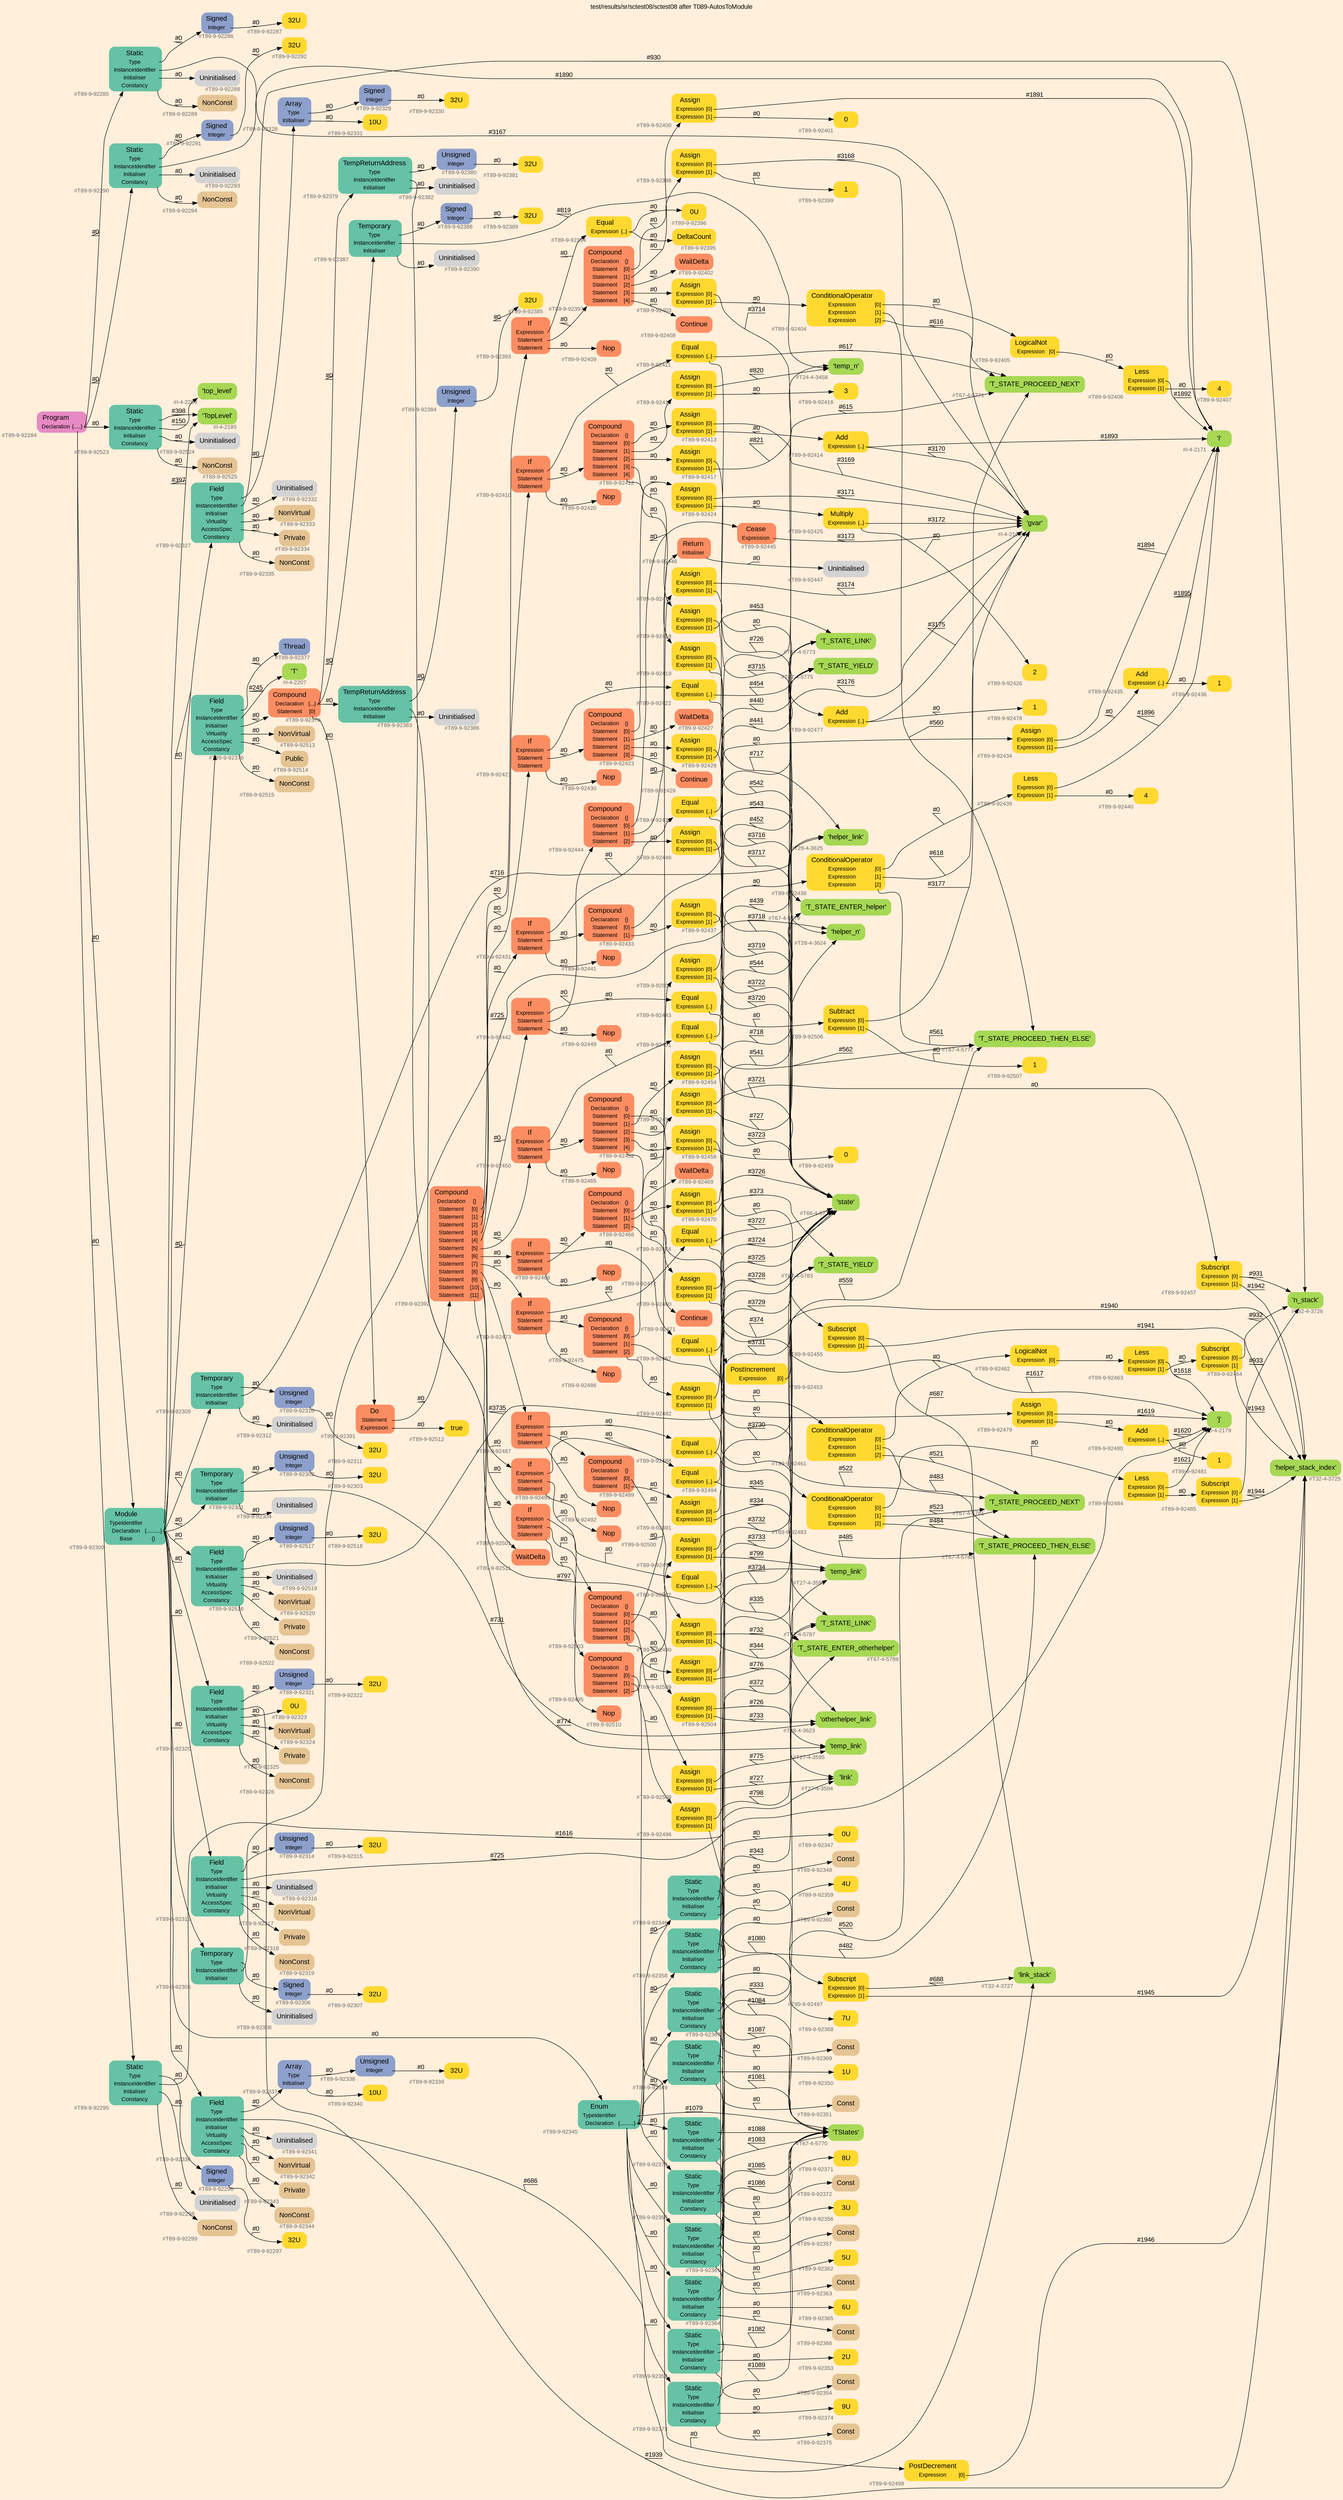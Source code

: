 digraph "test/results/sr/sctest08/sctest08 after T089-AutosToModule" {
label = "test/results/sr/sctest08/sctest08 after T089-AutosToModule"
labelloc = t
graph [
    rankdir = "LR"
    ranksep = 0.3
    bgcolor = antiquewhite1
    color = black
    fontcolor = black
    fontname = "Arial"
];
node [
    fontname = "Arial"
];
edge [
    fontname = "Arial"
];

// -------------------- node figure --------------------
// -------- block #T89-9-92284 ----------
"#T89-9-92284" [
    fillcolor = "/set28/4"
    xlabel = "#T89-9-92284"
    fontsize = "12"
    fontcolor = grey40
    shape = "plaintext"
    label = <<TABLE BORDER="0" CELLBORDER="0" CELLSPACING="0">
     <TR><TD><FONT COLOR="black" POINT-SIZE="15">Program</FONT></TD></TR>
     <TR><TD><FONT COLOR="black" POINT-SIZE="12">Declaration</FONT></TD><TD PORT="port0"><FONT COLOR="black" POINT-SIZE="12">{.....}</FONT></TD></TR>
    </TABLE>>
    style = "rounded,filled"
];

// -------- block #T89-9-92285 ----------
"#T89-9-92285" [
    fillcolor = "/set28/1"
    xlabel = "#T89-9-92285"
    fontsize = "12"
    fontcolor = grey40
    shape = "plaintext"
    label = <<TABLE BORDER="0" CELLBORDER="0" CELLSPACING="0">
     <TR><TD><FONT COLOR="black" POINT-SIZE="15">Static</FONT></TD></TR>
     <TR><TD><FONT COLOR="black" POINT-SIZE="12">Type</FONT></TD><TD PORT="port0"></TD></TR>
     <TR><TD><FONT COLOR="black" POINT-SIZE="12">InstanceIdentifier</FONT></TD><TD PORT="port1"></TD></TR>
     <TR><TD><FONT COLOR="black" POINT-SIZE="12">Initialiser</FONT></TD><TD PORT="port2"></TD></TR>
     <TR><TD><FONT COLOR="black" POINT-SIZE="12">Constancy</FONT></TD><TD PORT="port3"></TD></TR>
    </TABLE>>
    style = "rounded,filled"
];

// -------- block #T89-9-92286 ----------
"#T89-9-92286" [
    fillcolor = "/set28/3"
    xlabel = "#T89-9-92286"
    fontsize = "12"
    fontcolor = grey40
    shape = "plaintext"
    label = <<TABLE BORDER="0" CELLBORDER="0" CELLSPACING="0">
     <TR><TD><FONT COLOR="black" POINT-SIZE="15">Signed</FONT></TD></TR>
     <TR><TD><FONT COLOR="black" POINT-SIZE="12">Integer</FONT></TD><TD PORT="port0"></TD></TR>
    </TABLE>>
    style = "rounded,filled"
];

// -------- block #T89-9-92287 ----------
"#T89-9-92287" [
    fillcolor = "/set28/6"
    xlabel = "#T89-9-92287"
    fontsize = "12"
    fontcolor = grey40
    shape = "plaintext"
    label = <<TABLE BORDER="0" CELLBORDER="0" CELLSPACING="0">
     <TR><TD><FONT COLOR="black" POINT-SIZE="15">32U</FONT></TD></TR>
    </TABLE>>
    style = "rounded,filled"
];

// -------- block #I-4-2164 ----------
"#I-4-2164" [
    fillcolor = "/set28/5"
    xlabel = "#I-4-2164"
    fontsize = "12"
    fontcolor = grey40
    shape = "plaintext"
    label = <<TABLE BORDER="0" CELLBORDER="0" CELLSPACING="0">
     <TR><TD><FONT COLOR="black" POINT-SIZE="15">'gvar'</FONT></TD></TR>
    </TABLE>>
    style = "rounded,filled"
];

// -------- block #T89-9-92288 ----------
"#T89-9-92288" [
    xlabel = "#T89-9-92288"
    fontsize = "12"
    fontcolor = grey40
    shape = "plaintext"
    label = <<TABLE BORDER="0" CELLBORDER="0" CELLSPACING="0">
     <TR><TD><FONT COLOR="black" POINT-SIZE="15">Uninitialised</FONT></TD></TR>
    </TABLE>>
    style = "rounded,filled"
];

// -------- block #T89-9-92289 ----------
"#T89-9-92289" [
    fillcolor = "/set28/7"
    xlabel = "#T89-9-92289"
    fontsize = "12"
    fontcolor = grey40
    shape = "plaintext"
    label = <<TABLE BORDER="0" CELLBORDER="0" CELLSPACING="0">
     <TR><TD><FONT COLOR="black" POINT-SIZE="15">NonConst</FONT></TD></TR>
    </TABLE>>
    style = "rounded,filled"
];

// -------- block #T89-9-92290 ----------
"#T89-9-92290" [
    fillcolor = "/set28/1"
    xlabel = "#T89-9-92290"
    fontsize = "12"
    fontcolor = grey40
    shape = "plaintext"
    label = <<TABLE BORDER="0" CELLBORDER="0" CELLSPACING="0">
     <TR><TD><FONT COLOR="black" POINT-SIZE="15">Static</FONT></TD></TR>
     <TR><TD><FONT COLOR="black" POINT-SIZE="12">Type</FONT></TD><TD PORT="port0"></TD></TR>
     <TR><TD><FONT COLOR="black" POINT-SIZE="12">InstanceIdentifier</FONT></TD><TD PORT="port1"></TD></TR>
     <TR><TD><FONT COLOR="black" POINT-SIZE="12">Initialiser</FONT></TD><TD PORT="port2"></TD></TR>
     <TR><TD><FONT COLOR="black" POINT-SIZE="12">Constancy</FONT></TD><TD PORT="port3"></TD></TR>
    </TABLE>>
    style = "rounded,filled"
];

// -------- block #T89-9-92291 ----------
"#T89-9-92291" [
    fillcolor = "/set28/3"
    xlabel = "#T89-9-92291"
    fontsize = "12"
    fontcolor = grey40
    shape = "plaintext"
    label = <<TABLE BORDER="0" CELLBORDER="0" CELLSPACING="0">
     <TR><TD><FONT COLOR="black" POINT-SIZE="15">Signed</FONT></TD></TR>
     <TR><TD><FONT COLOR="black" POINT-SIZE="12">Integer</FONT></TD><TD PORT="port0"></TD></TR>
    </TABLE>>
    style = "rounded,filled"
];

// -------- block #T89-9-92292 ----------
"#T89-9-92292" [
    fillcolor = "/set28/6"
    xlabel = "#T89-9-92292"
    fontsize = "12"
    fontcolor = grey40
    shape = "plaintext"
    label = <<TABLE BORDER="0" CELLBORDER="0" CELLSPACING="0">
     <TR><TD><FONT COLOR="black" POINT-SIZE="15">32U</FONT></TD></TR>
    </TABLE>>
    style = "rounded,filled"
];

// -------- block #I-4-2171 ----------
"#I-4-2171" [
    fillcolor = "/set28/5"
    xlabel = "#I-4-2171"
    fontsize = "12"
    fontcolor = grey40
    shape = "plaintext"
    label = <<TABLE BORDER="0" CELLBORDER="0" CELLSPACING="0">
     <TR><TD><FONT COLOR="black" POINT-SIZE="15">'i'</FONT></TD></TR>
    </TABLE>>
    style = "rounded,filled"
];

// -------- block #T89-9-92293 ----------
"#T89-9-92293" [
    xlabel = "#T89-9-92293"
    fontsize = "12"
    fontcolor = grey40
    shape = "plaintext"
    label = <<TABLE BORDER="0" CELLBORDER="0" CELLSPACING="0">
     <TR><TD><FONT COLOR="black" POINT-SIZE="15">Uninitialised</FONT></TD></TR>
    </TABLE>>
    style = "rounded,filled"
];

// -------- block #T89-9-92294 ----------
"#T89-9-92294" [
    fillcolor = "/set28/7"
    xlabel = "#T89-9-92294"
    fontsize = "12"
    fontcolor = grey40
    shape = "plaintext"
    label = <<TABLE BORDER="0" CELLBORDER="0" CELLSPACING="0">
     <TR><TD><FONT COLOR="black" POINT-SIZE="15">NonConst</FONT></TD></TR>
    </TABLE>>
    style = "rounded,filled"
];

// -------- block #T89-9-92295 ----------
"#T89-9-92295" [
    fillcolor = "/set28/1"
    xlabel = "#T89-9-92295"
    fontsize = "12"
    fontcolor = grey40
    shape = "plaintext"
    label = <<TABLE BORDER="0" CELLBORDER="0" CELLSPACING="0">
     <TR><TD><FONT COLOR="black" POINT-SIZE="15">Static</FONT></TD></TR>
     <TR><TD><FONT COLOR="black" POINT-SIZE="12">Type</FONT></TD><TD PORT="port0"></TD></TR>
     <TR><TD><FONT COLOR="black" POINT-SIZE="12">InstanceIdentifier</FONT></TD><TD PORT="port1"></TD></TR>
     <TR><TD><FONT COLOR="black" POINT-SIZE="12">Initialiser</FONT></TD><TD PORT="port2"></TD></TR>
     <TR><TD><FONT COLOR="black" POINT-SIZE="12">Constancy</FONT></TD><TD PORT="port3"></TD></TR>
    </TABLE>>
    style = "rounded,filled"
];

// -------- block #T89-9-92296 ----------
"#T89-9-92296" [
    fillcolor = "/set28/3"
    xlabel = "#T89-9-92296"
    fontsize = "12"
    fontcolor = grey40
    shape = "plaintext"
    label = <<TABLE BORDER="0" CELLBORDER="0" CELLSPACING="0">
     <TR><TD><FONT COLOR="black" POINT-SIZE="15">Signed</FONT></TD></TR>
     <TR><TD><FONT COLOR="black" POINT-SIZE="12">Integer</FONT></TD><TD PORT="port0"></TD></TR>
    </TABLE>>
    style = "rounded,filled"
];

// -------- block #T89-9-92297 ----------
"#T89-9-92297" [
    fillcolor = "/set28/6"
    xlabel = "#T89-9-92297"
    fontsize = "12"
    fontcolor = grey40
    shape = "plaintext"
    label = <<TABLE BORDER="0" CELLBORDER="0" CELLSPACING="0">
     <TR><TD><FONT COLOR="black" POINT-SIZE="15">32U</FONT></TD></TR>
    </TABLE>>
    style = "rounded,filled"
];

// -------- block #I-4-2179 ----------
"#I-4-2179" [
    fillcolor = "/set28/5"
    xlabel = "#I-4-2179"
    fontsize = "12"
    fontcolor = grey40
    shape = "plaintext"
    label = <<TABLE BORDER="0" CELLBORDER="0" CELLSPACING="0">
     <TR><TD><FONT COLOR="black" POINT-SIZE="15">'j'</FONT></TD></TR>
    </TABLE>>
    style = "rounded,filled"
];

// -------- block #T89-9-92298 ----------
"#T89-9-92298" [
    xlabel = "#T89-9-92298"
    fontsize = "12"
    fontcolor = grey40
    shape = "plaintext"
    label = <<TABLE BORDER="0" CELLBORDER="0" CELLSPACING="0">
     <TR><TD><FONT COLOR="black" POINT-SIZE="15">Uninitialised</FONT></TD></TR>
    </TABLE>>
    style = "rounded,filled"
];

// -------- block #T89-9-92299 ----------
"#T89-9-92299" [
    fillcolor = "/set28/7"
    xlabel = "#T89-9-92299"
    fontsize = "12"
    fontcolor = grey40
    shape = "plaintext"
    label = <<TABLE BORDER="0" CELLBORDER="0" CELLSPACING="0">
     <TR><TD><FONT COLOR="black" POINT-SIZE="15">NonConst</FONT></TD></TR>
    </TABLE>>
    style = "rounded,filled"
];

// -------- block #T89-9-92300 ----------
"#T89-9-92300" [
    fillcolor = "/set28/1"
    xlabel = "#T89-9-92300"
    fontsize = "12"
    fontcolor = grey40
    shape = "plaintext"
    label = <<TABLE BORDER="0" CELLBORDER="0" CELLSPACING="0">
     <TR><TD><FONT COLOR="black" POINT-SIZE="15">Module</FONT></TD></TR>
     <TR><TD><FONT COLOR="black" POINT-SIZE="12">TypeIdentifier</FONT></TD><TD PORT="port0"></TD></TR>
     <TR><TD><FONT COLOR="black" POINT-SIZE="12">Declaration</FONT></TD><TD PORT="port1"><FONT COLOR="black" POINT-SIZE="12">{..........}</FONT></TD></TR>
     <TR><TD><FONT COLOR="black" POINT-SIZE="12">Base</FONT></TD><TD PORT="port2"><FONT COLOR="black" POINT-SIZE="12">{}</FONT></TD></TR>
    </TABLE>>
    style = "rounded,filled"
];

// -------- block #I-4-2185 ----------
"#I-4-2185" [
    fillcolor = "/set28/5"
    xlabel = "#I-4-2185"
    fontsize = "12"
    fontcolor = grey40
    shape = "plaintext"
    label = <<TABLE BORDER="0" CELLBORDER="0" CELLSPACING="0">
     <TR><TD><FONT COLOR="black" POINT-SIZE="15">'TopLevel'</FONT></TD></TR>
    </TABLE>>
    style = "rounded,filled"
];

// -------- block #T89-9-92301 ----------
"#T89-9-92301" [
    fillcolor = "/set28/1"
    xlabel = "#T89-9-92301"
    fontsize = "12"
    fontcolor = grey40
    shape = "plaintext"
    label = <<TABLE BORDER="0" CELLBORDER="0" CELLSPACING="0">
     <TR><TD><FONT COLOR="black" POINT-SIZE="15">Temporary</FONT></TD></TR>
     <TR><TD><FONT COLOR="black" POINT-SIZE="12">Type</FONT></TD><TD PORT="port0"></TD></TR>
     <TR><TD><FONT COLOR="black" POINT-SIZE="12">InstanceIdentifier</FONT></TD><TD PORT="port1"></TD></TR>
     <TR><TD><FONT COLOR="black" POINT-SIZE="12">Initialiser</FONT></TD><TD PORT="port2"></TD></TR>
    </TABLE>>
    style = "rounded,filled"
];

// -------- block #T89-9-92302 ----------
"#T89-9-92302" [
    fillcolor = "/set28/3"
    xlabel = "#T89-9-92302"
    fontsize = "12"
    fontcolor = grey40
    shape = "plaintext"
    label = <<TABLE BORDER="0" CELLBORDER="0" CELLSPACING="0">
     <TR><TD><FONT COLOR="black" POINT-SIZE="15">Unsigned</FONT></TD></TR>
     <TR><TD><FONT COLOR="black" POINT-SIZE="12">Integer</FONT></TD><TD PORT="port0"></TD></TR>
    </TABLE>>
    style = "rounded,filled"
];

// -------- block #T89-9-92303 ----------
"#T89-9-92303" [
    fillcolor = "/set28/6"
    xlabel = "#T89-9-92303"
    fontsize = "12"
    fontcolor = grey40
    shape = "plaintext"
    label = <<TABLE BORDER="0" CELLBORDER="0" CELLSPACING="0">
     <TR><TD><FONT COLOR="black" POINT-SIZE="15">32U</FONT></TD></TR>
    </TABLE>>
    style = "rounded,filled"
];

// -------- block #T28-4-3623 ----------
"#T28-4-3623" [
    fillcolor = "/set28/5"
    xlabel = "#T28-4-3623"
    fontsize = "12"
    fontcolor = grey40
    shape = "plaintext"
    label = <<TABLE BORDER="0" CELLBORDER="0" CELLSPACING="0">
     <TR><TD><FONT COLOR="black" POINT-SIZE="15">'otherhelper_link'</FONT></TD></TR>
    </TABLE>>
    style = "rounded,filled"
];

// -------- block #T89-9-92304 ----------
"#T89-9-92304" [
    xlabel = "#T89-9-92304"
    fontsize = "12"
    fontcolor = grey40
    shape = "plaintext"
    label = <<TABLE BORDER="0" CELLBORDER="0" CELLSPACING="0">
     <TR><TD><FONT COLOR="black" POINT-SIZE="15">Uninitialised</FONT></TD></TR>
    </TABLE>>
    style = "rounded,filled"
];

// -------- block #T89-9-92305 ----------
"#T89-9-92305" [
    fillcolor = "/set28/1"
    xlabel = "#T89-9-92305"
    fontsize = "12"
    fontcolor = grey40
    shape = "plaintext"
    label = <<TABLE BORDER="0" CELLBORDER="0" CELLSPACING="0">
     <TR><TD><FONT COLOR="black" POINT-SIZE="15">Temporary</FONT></TD></TR>
     <TR><TD><FONT COLOR="black" POINT-SIZE="12">Type</FONT></TD><TD PORT="port0"></TD></TR>
     <TR><TD><FONT COLOR="black" POINT-SIZE="12">InstanceIdentifier</FONT></TD><TD PORT="port1"></TD></TR>
     <TR><TD><FONT COLOR="black" POINT-SIZE="12">Initialiser</FONT></TD><TD PORT="port2"></TD></TR>
    </TABLE>>
    style = "rounded,filled"
];

// -------- block #T89-9-92306 ----------
"#T89-9-92306" [
    fillcolor = "/set28/3"
    xlabel = "#T89-9-92306"
    fontsize = "12"
    fontcolor = grey40
    shape = "plaintext"
    label = <<TABLE BORDER="0" CELLBORDER="0" CELLSPACING="0">
     <TR><TD><FONT COLOR="black" POINT-SIZE="15">Signed</FONT></TD></TR>
     <TR><TD><FONT COLOR="black" POINT-SIZE="12">Integer</FONT></TD><TD PORT="port0"></TD></TR>
    </TABLE>>
    style = "rounded,filled"
];

// -------- block #T89-9-92307 ----------
"#T89-9-92307" [
    fillcolor = "/set28/6"
    xlabel = "#T89-9-92307"
    fontsize = "12"
    fontcolor = grey40
    shape = "plaintext"
    label = <<TABLE BORDER="0" CELLBORDER="0" CELLSPACING="0">
     <TR><TD><FONT COLOR="black" POINT-SIZE="15">32U</FONT></TD></TR>
    </TABLE>>
    style = "rounded,filled"
];

// -------- block #T28-4-3624 ----------
"#T28-4-3624" [
    fillcolor = "/set28/5"
    xlabel = "#T28-4-3624"
    fontsize = "12"
    fontcolor = grey40
    shape = "plaintext"
    label = <<TABLE BORDER="0" CELLBORDER="0" CELLSPACING="0">
     <TR><TD><FONT COLOR="black" POINT-SIZE="15">'helper_n'</FONT></TD></TR>
    </TABLE>>
    style = "rounded,filled"
];

// -------- block #T89-9-92308 ----------
"#T89-9-92308" [
    xlabel = "#T89-9-92308"
    fontsize = "12"
    fontcolor = grey40
    shape = "plaintext"
    label = <<TABLE BORDER="0" CELLBORDER="0" CELLSPACING="0">
     <TR><TD><FONT COLOR="black" POINT-SIZE="15">Uninitialised</FONT></TD></TR>
    </TABLE>>
    style = "rounded,filled"
];

// -------- block #T89-9-92309 ----------
"#T89-9-92309" [
    fillcolor = "/set28/1"
    xlabel = "#T89-9-92309"
    fontsize = "12"
    fontcolor = grey40
    shape = "plaintext"
    label = <<TABLE BORDER="0" CELLBORDER="0" CELLSPACING="0">
     <TR><TD><FONT COLOR="black" POINT-SIZE="15">Temporary</FONT></TD></TR>
     <TR><TD><FONT COLOR="black" POINT-SIZE="12">Type</FONT></TD><TD PORT="port0"></TD></TR>
     <TR><TD><FONT COLOR="black" POINT-SIZE="12">InstanceIdentifier</FONT></TD><TD PORT="port1"></TD></TR>
     <TR><TD><FONT COLOR="black" POINT-SIZE="12">Initialiser</FONT></TD><TD PORT="port2"></TD></TR>
    </TABLE>>
    style = "rounded,filled"
];

// -------- block #T89-9-92310 ----------
"#T89-9-92310" [
    fillcolor = "/set28/3"
    xlabel = "#T89-9-92310"
    fontsize = "12"
    fontcolor = grey40
    shape = "plaintext"
    label = <<TABLE BORDER="0" CELLBORDER="0" CELLSPACING="0">
     <TR><TD><FONT COLOR="black" POINT-SIZE="15">Unsigned</FONT></TD></TR>
     <TR><TD><FONT COLOR="black" POINT-SIZE="12">Integer</FONT></TD><TD PORT="port0"></TD></TR>
    </TABLE>>
    style = "rounded,filled"
];

// -------- block #T89-9-92311 ----------
"#T89-9-92311" [
    fillcolor = "/set28/6"
    xlabel = "#T89-9-92311"
    fontsize = "12"
    fontcolor = grey40
    shape = "plaintext"
    label = <<TABLE BORDER="0" CELLBORDER="0" CELLSPACING="0">
     <TR><TD><FONT COLOR="black" POINT-SIZE="15">32U</FONT></TD></TR>
    </TABLE>>
    style = "rounded,filled"
];

// -------- block #T28-4-3625 ----------
"#T28-4-3625" [
    fillcolor = "/set28/5"
    xlabel = "#T28-4-3625"
    fontsize = "12"
    fontcolor = grey40
    shape = "plaintext"
    label = <<TABLE BORDER="0" CELLBORDER="0" CELLSPACING="0">
     <TR><TD><FONT COLOR="black" POINT-SIZE="15">'helper_link'</FONT></TD></TR>
    </TABLE>>
    style = "rounded,filled"
];

// -------- block #T89-9-92312 ----------
"#T89-9-92312" [
    xlabel = "#T89-9-92312"
    fontsize = "12"
    fontcolor = grey40
    shape = "plaintext"
    label = <<TABLE BORDER="0" CELLBORDER="0" CELLSPACING="0">
     <TR><TD><FONT COLOR="black" POINT-SIZE="15">Uninitialised</FONT></TD></TR>
    </TABLE>>
    style = "rounded,filled"
];

// -------- block #T89-9-92313 ----------
"#T89-9-92313" [
    fillcolor = "/set28/1"
    xlabel = "#T89-9-92313"
    fontsize = "12"
    fontcolor = grey40
    shape = "plaintext"
    label = <<TABLE BORDER="0" CELLBORDER="0" CELLSPACING="0">
     <TR><TD><FONT COLOR="black" POINT-SIZE="15">Field</FONT></TD></TR>
     <TR><TD><FONT COLOR="black" POINT-SIZE="12">Type</FONT></TD><TD PORT="port0"></TD></TR>
     <TR><TD><FONT COLOR="black" POINT-SIZE="12">InstanceIdentifier</FONT></TD><TD PORT="port1"></TD></TR>
     <TR><TD><FONT COLOR="black" POINT-SIZE="12">Initialiser</FONT></TD><TD PORT="port2"></TD></TR>
     <TR><TD><FONT COLOR="black" POINT-SIZE="12">Virtuality</FONT></TD><TD PORT="port3"></TD></TR>
     <TR><TD><FONT COLOR="black" POINT-SIZE="12">AccessSpec</FONT></TD><TD PORT="port4"></TD></TR>
     <TR><TD><FONT COLOR="black" POINT-SIZE="12">Constancy</FONT></TD><TD PORT="port5"></TD></TR>
    </TABLE>>
    style = "rounded,filled"
];

// -------- block #T89-9-92314 ----------
"#T89-9-92314" [
    fillcolor = "/set28/3"
    xlabel = "#T89-9-92314"
    fontsize = "12"
    fontcolor = grey40
    shape = "plaintext"
    label = <<TABLE BORDER="0" CELLBORDER="0" CELLSPACING="0">
     <TR><TD><FONT COLOR="black" POINT-SIZE="15">Unsigned</FONT></TD></TR>
     <TR><TD><FONT COLOR="black" POINT-SIZE="12">Integer</FONT></TD><TD PORT="port0"></TD></TR>
    </TABLE>>
    style = "rounded,filled"
];

// -------- block #T89-9-92315 ----------
"#T89-9-92315" [
    fillcolor = "/set28/6"
    xlabel = "#T89-9-92315"
    fontsize = "12"
    fontcolor = grey40
    shape = "plaintext"
    label = <<TABLE BORDER="0" CELLBORDER="0" CELLSPACING="0">
     <TR><TD><FONT COLOR="black" POINT-SIZE="15">32U</FONT></TD></TR>
    </TABLE>>
    style = "rounded,filled"
];

// -------- block #T27-4-3594 ----------
"#T27-4-3594" [
    fillcolor = "/set28/5"
    xlabel = "#T27-4-3594"
    fontsize = "12"
    fontcolor = grey40
    shape = "plaintext"
    label = <<TABLE BORDER="0" CELLBORDER="0" CELLSPACING="0">
     <TR><TD><FONT COLOR="black" POINT-SIZE="15">'link'</FONT></TD></TR>
    </TABLE>>
    style = "rounded,filled"
];

// -------- block #T89-9-92316 ----------
"#T89-9-92316" [
    xlabel = "#T89-9-92316"
    fontsize = "12"
    fontcolor = grey40
    shape = "plaintext"
    label = <<TABLE BORDER="0" CELLBORDER="0" CELLSPACING="0">
     <TR><TD><FONT COLOR="black" POINT-SIZE="15">Uninitialised</FONT></TD></TR>
    </TABLE>>
    style = "rounded,filled"
];

// -------- block #T89-9-92317 ----------
"#T89-9-92317" [
    fillcolor = "/set28/7"
    xlabel = "#T89-9-92317"
    fontsize = "12"
    fontcolor = grey40
    shape = "plaintext"
    label = <<TABLE BORDER="0" CELLBORDER="0" CELLSPACING="0">
     <TR><TD><FONT COLOR="black" POINT-SIZE="15">NonVirtual</FONT></TD></TR>
    </TABLE>>
    style = "rounded,filled"
];

// -------- block #T89-9-92318 ----------
"#T89-9-92318" [
    fillcolor = "/set28/7"
    xlabel = "#T89-9-92318"
    fontsize = "12"
    fontcolor = grey40
    shape = "plaintext"
    label = <<TABLE BORDER="0" CELLBORDER="0" CELLSPACING="0">
     <TR><TD><FONT COLOR="black" POINT-SIZE="15">Private</FONT></TD></TR>
    </TABLE>>
    style = "rounded,filled"
];

// -------- block #T89-9-92319 ----------
"#T89-9-92319" [
    fillcolor = "/set28/7"
    xlabel = "#T89-9-92319"
    fontsize = "12"
    fontcolor = grey40
    shape = "plaintext"
    label = <<TABLE BORDER="0" CELLBORDER="0" CELLSPACING="0">
     <TR><TD><FONT COLOR="black" POINT-SIZE="15">NonConst</FONT></TD></TR>
    </TABLE>>
    style = "rounded,filled"
];

// -------- block #T89-9-92320 ----------
"#T89-9-92320" [
    fillcolor = "/set28/1"
    xlabel = "#T89-9-92320"
    fontsize = "12"
    fontcolor = grey40
    shape = "plaintext"
    label = <<TABLE BORDER="0" CELLBORDER="0" CELLSPACING="0">
     <TR><TD><FONT COLOR="black" POINT-SIZE="15">Field</FONT></TD></TR>
     <TR><TD><FONT COLOR="black" POINT-SIZE="12">Type</FONT></TD><TD PORT="port0"></TD></TR>
     <TR><TD><FONT COLOR="black" POINT-SIZE="12">InstanceIdentifier</FONT></TD><TD PORT="port1"></TD></TR>
     <TR><TD><FONT COLOR="black" POINT-SIZE="12">Initialiser</FONT></TD><TD PORT="port2"></TD></TR>
     <TR><TD><FONT COLOR="black" POINT-SIZE="12">Virtuality</FONT></TD><TD PORT="port3"></TD></TR>
     <TR><TD><FONT COLOR="black" POINT-SIZE="12">AccessSpec</FONT></TD><TD PORT="port4"></TD></TR>
     <TR><TD><FONT COLOR="black" POINT-SIZE="12">Constancy</FONT></TD><TD PORT="port5"></TD></TR>
    </TABLE>>
    style = "rounded,filled"
];

// -------- block #T89-9-92321 ----------
"#T89-9-92321" [
    fillcolor = "/set28/3"
    xlabel = "#T89-9-92321"
    fontsize = "12"
    fontcolor = grey40
    shape = "plaintext"
    label = <<TABLE BORDER="0" CELLBORDER="0" CELLSPACING="0">
     <TR><TD><FONT COLOR="black" POINT-SIZE="15">Unsigned</FONT></TD></TR>
     <TR><TD><FONT COLOR="black" POINT-SIZE="12">Integer</FONT></TD><TD PORT="port0"></TD></TR>
    </TABLE>>
    style = "rounded,filled"
];

// -------- block #T89-9-92322 ----------
"#T89-9-92322" [
    fillcolor = "/set28/6"
    xlabel = "#T89-9-92322"
    fontsize = "12"
    fontcolor = grey40
    shape = "plaintext"
    label = <<TABLE BORDER="0" CELLBORDER="0" CELLSPACING="0">
     <TR><TD><FONT COLOR="black" POINT-SIZE="15">32U</FONT></TD></TR>
    </TABLE>>
    style = "rounded,filled"
];

// -------- block #T32-4-3725 ----------
"#T32-4-3725" [
    fillcolor = "/set28/5"
    xlabel = "#T32-4-3725"
    fontsize = "12"
    fontcolor = grey40
    shape = "plaintext"
    label = <<TABLE BORDER="0" CELLBORDER="0" CELLSPACING="0">
     <TR><TD><FONT COLOR="black" POINT-SIZE="15">'helper_stack_index'</FONT></TD></TR>
    </TABLE>>
    style = "rounded,filled"
];

// -------- block #T89-9-92323 ----------
"#T89-9-92323" [
    fillcolor = "/set28/6"
    xlabel = "#T89-9-92323"
    fontsize = "12"
    fontcolor = grey40
    shape = "plaintext"
    label = <<TABLE BORDER="0" CELLBORDER="0" CELLSPACING="0">
     <TR><TD><FONT COLOR="black" POINT-SIZE="15">0U</FONT></TD></TR>
    </TABLE>>
    style = "rounded,filled"
];

// -------- block #T89-9-92324 ----------
"#T89-9-92324" [
    fillcolor = "/set28/7"
    xlabel = "#T89-9-92324"
    fontsize = "12"
    fontcolor = grey40
    shape = "plaintext"
    label = <<TABLE BORDER="0" CELLBORDER="0" CELLSPACING="0">
     <TR><TD><FONT COLOR="black" POINT-SIZE="15">NonVirtual</FONT></TD></TR>
    </TABLE>>
    style = "rounded,filled"
];

// -------- block #T89-9-92325 ----------
"#T89-9-92325" [
    fillcolor = "/set28/7"
    xlabel = "#T89-9-92325"
    fontsize = "12"
    fontcolor = grey40
    shape = "plaintext"
    label = <<TABLE BORDER="0" CELLBORDER="0" CELLSPACING="0">
     <TR><TD><FONT COLOR="black" POINT-SIZE="15">Private</FONT></TD></TR>
    </TABLE>>
    style = "rounded,filled"
];

// -------- block #T89-9-92326 ----------
"#T89-9-92326" [
    fillcolor = "/set28/7"
    xlabel = "#T89-9-92326"
    fontsize = "12"
    fontcolor = grey40
    shape = "plaintext"
    label = <<TABLE BORDER="0" CELLBORDER="0" CELLSPACING="0">
     <TR><TD><FONT COLOR="black" POINT-SIZE="15">NonConst</FONT></TD></TR>
    </TABLE>>
    style = "rounded,filled"
];

// -------- block #T89-9-92327 ----------
"#T89-9-92327" [
    fillcolor = "/set28/1"
    xlabel = "#T89-9-92327"
    fontsize = "12"
    fontcolor = grey40
    shape = "plaintext"
    label = <<TABLE BORDER="0" CELLBORDER="0" CELLSPACING="0">
     <TR><TD><FONT COLOR="black" POINT-SIZE="15">Field</FONT></TD></TR>
     <TR><TD><FONT COLOR="black" POINT-SIZE="12">Type</FONT></TD><TD PORT="port0"></TD></TR>
     <TR><TD><FONT COLOR="black" POINT-SIZE="12">InstanceIdentifier</FONT></TD><TD PORT="port1"></TD></TR>
     <TR><TD><FONT COLOR="black" POINT-SIZE="12">Initialiser</FONT></TD><TD PORT="port2"></TD></TR>
     <TR><TD><FONT COLOR="black" POINT-SIZE="12">Virtuality</FONT></TD><TD PORT="port3"></TD></TR>
     <TR><TD><FONT COLOR="black" POINT-SIZE="12">AccessSpec</FONT></TD><TD PORT="port4"></TD></TR>
     <TR><TD><FONT COLOR="black" POINT-SIZE="12">Constancy</FONT></TD><TD PORT="port5"></TD></TR>
    </TABLE>>
    style = "rounded,filled"
];

// -------- block #T89-9-92328 ----------
"#T89-9-92328" [
    fillcolor = "/set28/3"
    xlabel = "#T89-9-92328"
    fontsize = "12"
    fontcolor = grey40
    shape = "plaintext"
    label = <<TABLE BORDER="0" CELLBORDER="0" CELLSPACING="0">
     <TR><TD><FONT COLOR="black" POINT-SIZE="15">Array</FONT></TD></TR>
     <TR><TD><FONT COLOR="black" POINT-SIZE="12">Type</FONT></TD><TD PORT="port0"></TD></TR>
     <TR><TD><FONT COLOR="black" POINT-SIZE="12">Initialiser</FONT></TD><TD PORT="port1"></TD></TR>
    </TABLE>>
    style = "rounded,filled"
];

// -------- block #T89-9-92329 ----------
"#T89-9-92329" [
    fillcolor = "/set28/3"
    xlabel = "#T89-9-92329"
    fontsize = "12"
    fontcolor = grey40
    shape = "plaintext"
    label = <<TABLE BORDER="0" CELLBORDER="0" CELLSPACING="0">
     <TR><TD><FONT COLOR="black" POINT-SIZE="15">Signed</FONT></TD></TR>
     <TR><TD><FONT COLOR="black" POINT-SIZE="12">Integer</FONT></TD><TD PORT="port0"></TD></TR>
    </TABLE>>
    style = "rounded,filled"
];

// -------- block #T89-9-92330 ----------
"#T89-9-92330" [
    fillcolor = "/set28/6"
    xlabel = "#T89-9-92330"
    fontsize = "12"
    fontcolor = grey40
    shape = "plaintext"
    label = <<TABLE BORDER="0" CELLBORDER="0" CELLSPACING="0">
     <TR><TD><FONT COLOR="black" POINT-SIZE="15">32U</FONT></TD></TR>
    </TABLE>>
    style = "rounded,filled"
];

// -------- block #T89-9-92331 ----------
"#T89-9-92331" [
    fillcolor = "/set28/6"
    xlabel = "#T89-9-92331"
    fontsize = "12"
    fontcolor = grey40
    shape = "plaintext"
    label = <<TABLE BORDER="0" CELLBORDER="0" CELLSPACING="0">
     <TR><TD><FONT COLOR="black" POINT-SIZE="15">10U</FONT></TD></TR>
    </TABLE>>
    style = "rounded,filled"
];

// -------- block #T32-4-3726 ----------
"#T32-4-3726" [
    fillcolor = "/set28/5"
    xlabel = "#T32-4-3726"
    fontsize = "12"
    fontcolor = grey40
    shape = "plaintext"
    label = <<TABLE BORDER="0" CELLBORDER="0" CELLSPACING="0">
     <TR><TD><FONT COLOR="black" POINT-SIZE="15">'n_stack'</FONT></TD></TR>
    </TABLE>>
    style = "rounded,filled"
];

// -------- block #T89-9-92332 ----------
"#T89-9-92332" [
    xlabel = "#T89-9-92332"
    fontsize = "12"
    fontcolor = grey40
    shape = "plaintext"
    label = <<TABLE BORDER="0" CELLBORDER="0" CELLSPACING="0">
     <TR><TD><FONT COLOR="black" POINT-SIZE="15">Uninitialised</FONT></TD></TR>
    </TABLE>>
    style = "rounded,filled"
];

// -------- block #T89-9-92333 ----------
"#T89-9-92333" [
    fillcolor = "/set28/7"
    xlabel = "#T89-9-92333"
    fontsize = "12"
    fontcolor = grey40
    shape = "plaintext"
    label = <<TABLE BORDER="0" CELLBORDER="0" CELLSPACING="0">
     <TR><TD><FONT COLOR="black" POINT-SIZE="15">NonVirtual</FONT></TD></TR>
    </TABLE>>
    style = "rounded,filled"
];

// -------- block #T89-9-92334 ----------
"#T89-9-92334" [
    fillcolor = "/set28/7"
    xlabel = "#T89-9-92334"
    fontsize = "12"
    fontcolor = grey40
    shape = "plaintext"
    label = <<TABLE BORDER="0" CELLBORDER="0" CELLSPACING="0">
     <TR><TD><FONT COLOR="black" POINT-SIZE="15">Private</FONT></TD></TR>
    </TABLE>>
    style = "rounded,filled"
];

// -------- block #T89-9-92335 ----------
"#T89-9-92335" [
    fillcolor = "/set28/7"
    xlabel = "#T89-9-92335"
    fontsize = "12"
    fontcolor = grey40
    shape = "plaintext"
    label = <<TABLE BORDER="0" CELLBORDER="0" CELLSPACING="0">
     <TR><TD><FONT COLOR="black" POINT-SIZE="15">NonConst</FONT></TD></TR>
    </TABLE>>
    style = "rounded,filled"
];

// -------- block #T89-9-92336 ----------
"#T89-9-92336" [
    fillcolor = "/set28/1"
    xlabel = "#T89-9-92336"
    fontsize = "12"
    fontcolor = grey40
    shape = "plaintext"
    label = <<TABLE BORDER="0" CELLBORDER="0" CELLSPACING="0">
     <TR><TD><FONT COLOR="black" POINT-SIZE="15">Field</FONT></TD></TR>
     <TR><TD><FONT COLOR="black" POINT-SIZE="12">Type</FONT></TD><TD PORT="port0"></TD></TR>
     <TR><TD><FONT COLOR="black" POINT-SIZE="12">InstanceIdentifier</FONT></TD><TD PORT="port1"></TD></TR>
     <TR><TD><FONT COLOR="black" POINT-SIZE="12">Initialiser</FONT></TD><TD PORT="port2"></TD></TR>
     <TR><TD><FONT COLOR="black" POINT-SIZE="12">Virtuality</FONT></TD><TD PORT="port3"></TD></TR>
     <TR><TD><FONT COLOR="black" POINT-SIZE="12">AccessSpec</FONT></TD><TD PORT="port4"></TD></TR>
     <TR><TD><FONT COLOR="black" POINT-SIZE="12">Constancy</FONT></TD><TD PORT="port5"></TD></TR>
    </TABLE>>
    style = "rounded,filled"
];

// -------- block #T89-9-92337 ----------
"#T89-9-92337" [
    fillcolor = "/set28/3"
    xlabel = "#T89-9-92337"
    fontsize = "12"
    fontcolor = grey40
    shape = "plaintext"
    label = <<TABLE BORDER="0" CELLBORDER="0" CELLSPACING="0">
     <TR><TD><FONT COLOR="black" POINT-SIZE="15">Array</FONT></TD></TR>
     <TR><TD><FONT COLOR="black" POINT-SIZE="12">Type</FONT></TD><TD PORT="port0"></TD></TR>
     <TR><TD><FONT COLOR="black" POINT-SIZE="12">Initialiser</FONT></TD><TD PORT="port1"></TD></TR>
    </TABLE>>
    style = "rounded,filled"
];

// -------- block #T89-9-92338 ----------
"#T89-9-92338" [
    fillcolor = "/set28/3"
    xlabel = "#T89-9-92338"
    fontsize = "12"
    fontcolor = grey40
    shape = "plaintext"
    label = <<TABLE BORDER="0" CELLBORDER="0" CELLSPACING="0">
     <TR><TD><FONT COLOR="black" POINT-SIZE="15">Unsigned</FONT></TD></TR>
     <TR><TD><FONT COLOR="black" POINT-SIZE="12">Integer</FONT></TD><TD PORT="port0"></TD></TR>
    </TABLE>>
    style = "rounded,filled"
];

// -------- block #T89-9-92339 ----------
"#T89-9-92339" [
    fillcolor = "/set28/6"
    xlabel = "#T89-9-92339"
    fontsize = "12"
    fontcolor = grey40
    shape = "plaintext"
    label = <<TABLE BORDER="0" CELLBORDER="0" CELLSPACING="0">
     <TR><TD><FONT COLOR="black" POINT-SIZE="15">32U</FONT></TD></TR>
    </TABLE>>
    style = "rounded,filled"
];

// -------- block #T89-9-92340 ----------
"#T89-9-92340" [
    fillcolor = "/set28/6"
    xlabel = "#T89-9-92340"
    fontsize = "12"
    fontcolor = grey40
    shape = "plaintext"
    label = <<TABLE BORDER="0" CELLBORDER="0" CELLSPACING="0">
     <TR><TD><FONT COLOR="black" POINT-SIZE="15">10U</FONT></TD></TR>
    </TABLE>>
    style = "rounded,filled"
];

// -------- block #T32-4-3727 ----------
"#T32-4-3727" [
    fillcolor = "/set28/5"
    xlabel = "#T32-4-3727"
    fontsize = "12"
    fontcolor = grey40
    shape = "plaintext"
    label = <<TABLE BORDER="0" CELLBORDER="0" CELLSPACING="0">
     <TR><TD><FONT COLOR="black" POINT-SIZE="15">'link_stack'</FONT></TD></TR>
    </TABLE>>
    style = "rounded,filled"
];

// -------- block #T89-9-92341 ----------
"#T89-9-92341" [
    xlabel = "#T89-9-92341"
    fontsize = "12"
    fontcolor = grey40
    shape = "plaintext"
    label = <<TABLE BORDER="0" CELLBORDER="0" CELLSPACING="0">
     <TR><TD><FONT COLOR="black" POINT-SIZE="15">Uninitialised</FONT></TD></TR>
    </TABLE>>
    style = "rounded,filled"
];

// -------- block #T89-9-92342 ----------
"#T89-9-92342" [
    fillcolor = "/set28/7"
    xlabel = "#T89-9-92342"
    fontsize = "12"
    fontcolor = grey40
    shape = "plaintext"
    label = <<TABLE BORDER="0" CELLBORDER="0" CELLSPACING="0">
     <TR><TD><FONT COLOR="black" POINT-SIZE="15">NonVirtual</FONT></TD></TR>
    </TABLE>>
    style = "rounded,filled"
];

// -------- block #T89-9-92343 ----------
"#T89-9-92343" [
    fillcolor = "/set28/7"
    xlabel = "#T89-9-92343"
    fontsize = "12"
    fontcolor = grey40
    shape = "plaintext"
    label = <<TABLE BORDER="0" CELLBORDER="0" CELLSPACING="0">
     <TR><TD><FONT COLOR="black" POINT-SIZE="15">Private</FONT></TD></TR>
    </TABLE>>
    style = "rounded,filled"
];

// -------- block #T89-9-92344 ----------
"#T89-9-92344" [
    fillcolor = "/set28/7"
    xlabel = "#T89-9-92344"
    fontsize = "12"
    fontcolor = grey40
    shape = "plaintext"
    label = <<TABLE BORDER="0" CELLBORDER="0" CELLSPACING="0">
     <TR><TD><FONT COLOR="black" POINT-SIZE="15">NonConst</FONT></TD></TR>
    </TABLE>>
    style = "rounded,filled"
];

// -------- block #T89-9-92345 ----------
"#T89-9-92345" [
    fillcolor = "/set28/1"
    xlabel = "#T89-9-92345"
    fontsize = "12"
    fontcolor = grey40
    shape = "plaintext"
    label = <<TABLE BORDER="0" CELLBORDER="0" CELLSPACING="0">
     <TR><TD><FONT COLOR="black" POINT-SIZE="15">Enum</FONT></TD></TR>
     <TR><TD><FONT COLOR="black" POINT-SIZE="12">TypeIdentifier</FONT></TD><TD PORT="port0"></TD></TR>
     <TR><TD><FONT COLOR="black" POINT-SIZE="12">Declaration</FONT></TD><TD PORT="port1"><FONT COLOR="black" POINT-SIZE="12">{..........}</FONT></TD></TR>
    </TABLE>>
    style = "rounded,filled"
];

// -------- block #T67-4-5770 ----------
"#T67-4-5770" [
    fillcolor = "/set28/5"
    xlabel = "#T67-4-5770"
    fontsize = "12"
    fontcolor = grey40
    shape = "plaintext"
    label = <<TABLE BORDER="0" CELLBORDER="0" CELLSPACING="0">
     <TR><TD><FONT COLOR="black" POINT-SIZE="15">'TStates'</FONT></TD></TR>
    </TABLE>>
    style = "rounded,filled"
];

// -------- block #T89-9-92346 ----------
"#T89-9-92346" [
    fillcolor = "/set28/1"
    xlabel = "#T89-9-92346"
    fontsize = "12"
    fontcolor = grey40
    shape = "plaintext"
    label = <<TABLE BORDER="0" CELLBORDER="0" CELLSPACING="0">
     <TR><TD><FONT COLOR="black" POINT-SIZE="15">Static</FONT></TD></TR>
     <TR><TD><FONT COLOR="black" POINT-SIZE="12">Type</FONT></TD><TD PORT="port0"></TD></TR>
     <TR><TD><FONT COLOR="black" POINT-SIZE="12">InstanceIdentifier</FONT></TD><TD PORT="port1"></TD></TR>
     <TR><TD><FONT COLOR="black" POINT-SIZE="12">Initialiser</FONT></TD><TD PORT="port2"></TD></TR>
     <TR><TD><FONT COLOR="black" POINT-SIZE="12">Constancy</FONT></TD><TD PORT="port3"></TD></TR>
    </TABLE>>
    style = "rounded,filled"
];

// -------- block #T67-4-5771 ----------
"#T67-4-5771" [
    fillcolor = "/set28/5"
    xlabel = "#T67-4-5771"
    fontsize = "12"
    fontcolor = grey40
    shape = "plaintext"
    label = <<TABLE BORDER="0" CELLBORDER="0" CELLSPACING="0">
     <TR><TD><FONT COLOR="black" POINT-SIZE="15">'T_STATE_PROCEED_NEXT'</FONT></TD></TR>
    </TABLE>>
    style = "rounded,filled"
];

// -------- block #T89-9-92347 ----------
"#T89-9-92347" [
    fillcolor = "/set28/6"
    xlabel = "#T89-9-92347"
    fontsize = "12"
    fontcolor = grey40
    shape = "plaintext"
    label = <<TABLE BORDER="0" CELLBORDER="0" CELLSPACING="0">
     <TR><TD><FONT COLOR="black" POINT-SIZE="15">0U</FONT></TD></TR>
    </TABLE>>
    style = "rounded,filled"
];

// -------- block #T89-9-92348 ----------
"#T89-9-92348" [
    fillcolor = "/set28/7"
    xlabel = "#T89-9-92348"
    fontsize = "12"
    fontcolor = grey40
    shape = "plaintext"
    label = <<TABLE BORDER="0" CELLBORDER="0" CELLSPACING="0">
     <TR><TD><FONT COLOR="black" POINT-SIZE="15">Const</FONT></TD></TR>
    </TABLE>>
    style = "rounded,filled"
];

// -------- block #T89-9-92349 ----------
"#T89-9-92349" [
    fillcolor = "/set28/1"
    xlabel = "#T89-9-92349"
    fontsize = "12"
    fontcolor = grey40
    shape = "plaintext"
    label = <<TABLE BORDER="0" CELLBORDER="0" CELLSPACING="0">
     <TR><TD><FONT COLOR="black" POINT-SIZE="15">Static</FONT></TD></TR>
     <TR><TD><FONT COLOR="black" POINT-SIZE="12">Type</FONT></TD><TD PORT="port0"></TD></TR>
     <TR><TD><FONT COLOR="black" POINT-SIZE="12">InstanceIdentifier</FONT></TD><TD PORT="port1"></TD></TR>
     <TR><TD><FONT COLOR="black" POINT-SIZE="12">Initialiser</FONT></TD><TD PORT="port2"></TD></TR>
     <TR><TD><FONT COLOR="black" POINT-SIZE="12">Constancy</FONT></TD><TD PORT="port3"></TD></TR>
    </TABLE>>
    style = "rounded,filled"
];

// -------- block #T67-4-5773 ----------
"#T67-4-5773" [
    fillcolor = "/set28/5"
    xlabel = "#T67-4-5773"
    fontsize = "12"
    fontcolor = grey40
    shape = "plaintext"
    label = <<TABLE BORDER="0" CELLBORDER="0" CELLSPACING="0">
     <TR><TD><FONT COLOR="black" POINT-SIZE="15">'T_STATE_LINK'</FONT></TD></TR>
    </TABLE>>
    style = "rounded,filled"
];

// -------- block #T89-9-92350 ----------
"#T89-9-92350" [
    fillcolor = "/set28/6"
    xlabel = "#T89-9-92350"
    fontsize = "12"
    fontcolor = grey40
    shape = "plaintext"
    label = <<TABLE BORDER="0" CELLBORDER="0" CELLSPACING="0">
     <TR><TD><FONT COLOR="black" POINT-SIZE="15">1U</FONT></TD></TR>
    </TABLE>>
    style = "rounded,filled"
];

// -------- block #T89-9-92351 ----------
"#T89-9-92351" [
    fillcolor = "/set28/7"
    xlabel = "#T89-9-92351"
    fontsize = "12"
    fontcolor = grey40
    shape = "plaintext"
    label = <<TABLE BORDER="0" CELLBORDER="0" CELLSPACING="0">
     <TR><TD><FONT COLOR="black" POINT-SIZE="15">Const</FONT></TD></TR>
    </TABLE>>
    style = "rounded,filled"
];

// -------- block #T89-9-92352 ----------
"#T89-9-92352" [
    fillcolor = "/set28/1"
    xlabel = "#T89-9-92352"
    fontsize = "12"
    fontcolor = grey40
    shape = "plaintext"
    label = <<TABLE BORDER="0" CELLBORDER="0" CELLSPACING="0">
     <TR><TD><FONT COLOR="black" POINT-SIZE="15">Static</FONT></TD></TR>
     <TR><TD><FONT COLOR="black" POINT-SIZE="12">Type</FONT></TD><TD PORT="port0"></TD></TR>
     <TR><TD><FONT COLOR="black" POINT-SIZE="12">InstanceIdentifier</FONT></TD><TD PORT="port1"></TD></TR>
     <TR><TD><FONT COLOR="black" POINT-SIZE="12">Initialiser</FONT></TD><TD PORT="port2"></TD></TR>
     <TR><TD><FONT COLOR="black" POINT-SIZE="12">Constancy</FONT></TD><TD PORT="port3"></TD></TR>
    </TABLE>>
    style = "rounded,filled"
];

// -------- block #T67-4-5775 ----------
"#T67-4-5775" [
    fillcolor = "/set28/5"
    xlabel = "#T67-4-5775"
    fontsize = "12"
    fontcolor = grey40
    shape = "plaintext"
    label = <<TABLE BORDER="0" CELLBORDER="0" CELLSPACING="0">
     <TR><TD><FONT COLOR="black" POINT-SIZE="15">'T_STATE_YIELD'</FONT></TD></TR>
    </TABLE>>
    style = "rounded,filled"
];

// -------- block #T89-9-92353 ----------
"#T89-9-92353" [
    fillcolor = "/set28/6"
    xlabel = "#T89-9-92353"
    fontsize = "12"
    fontcolor = grey40
    shape = "plaintext"
    label = <<TABLE BORDER="0" CELLBORDER="0" CELLSPACING="0">
     <TR><TD><FONT COLOR="black" POINT-SIZE="15">2U</FONT></TD></TR>
    </TABLE>>
    style = "rounded,filled"
];

// -------- block #T89-9-92354 ----------
"#T89-9-92354" [
    fillcolor = "/set28/7"
    xlabel = "#T89-9-92354"
    fontsize = "12"
    fontcolor = grey40
    shape = "plaintext"
    label = <<TABLE BORDER="0" CELLBORDER="0" CELLSPACING="0">
     <TR><TD><FONT COLOR="black" POINT-SIZE="15">Const</FONT></TD></TR>
    </TABLE>>
    style = "rounded,filled"
];

// -------- block #T89-9-92355 ----------
"#T89-9-92355" [
    fillcolor = "/set28/1"
    xlabel = "#T89-9-92355"
    fontsize = "12"
    fontcolor = grey40
    shape = "plaintext"
    label = <<TABLE BORDER="0" CELLBORDER="0" CELLSPACING="0">
     <TR><TD><FONT COLOR="black" POINT-SIZE="15">Static</FONT></TD></TR>
     <TR><TD><FONT COLOR="black" POINT-SIZE="12">Type</FONT></TD><TD PORT="port0"></TD></TR>
     <TR><TD><FONT COLOR="black" POINT-SIZE="12">InstanceIdentifier</FONT></TD><TD PORT="port1"></TD></TR>
     <TR><TD><FONT COLOR="black" POINT-SIZE="12">Initialiser</FONT></TD><TD PORT="port2"></TD></TR>
     <TR><TD><FONT COLOR="black" POINT-SIZE="12">Constancy</FONT></TD><TD PORT="port3"></TD></TR>
    </TABLE>>
    style = "rounded,filled"
];

// -------- block #T67-4-5777 ----------
"#T67-4-5777" [
    fillcolor = "/set28/5"
    xlabel = "#T67-4-5777"
    fontsize = "12"
    fontcolor = grey40
    shape = "plaintext"
    label = <<TABLE BORDER="0" CELLBORDER="0" CELLSPACING="0">
     <TR><TD><FONT COLOR="black" POINT-SIZE="15">'T_STATE_PROCEED_THEN_ELSE'</FONT></TD></TR>
    </TABLE>>
    style = "rounded,filled"
];

// -------- block #T89-9-92356 ----------
"#T89-9-92356" [
    fillcolor = "/set28/6"
    xlabel = "#T89-9-92356"
    fontsize = "12"
    fontcolor = grey40
    shape = "plaintext"
    label = <<TABLE BORDER="0" CELLBORDER="0" CELLSPACING="0">
     <TR><TD><FONT COLOR="black" POINT-SIZE="15">3U</FONT></TD></TR>
    </TABLE>>
    style = "rounded,filled"
];

// -------- block #T89-9-92357 ----------
"#T89-9-92357" [
    fillcolor = "/set28/7"
    xlabel = "#T89-9-92357"
    fontsize = "12"
    fontcolor = grey40
    shape = "plaintext"
    label = <<TABLE BORDER="0" CELLBORDER="0" CELLSPACING="0">
     <TR><TD><FONT COLOR="black" POINT-SIZE="15">Const</FONT></TD></TR>
    </TABLE>>
    style = "rounded,filled"
];

// -------- block #T89-9-92358 ----------
"#T89-9-92358" [
    fillcolor = "/set28/1"
    xlabel = "#T89-9-92358"
    fontsize = "12"
    fontcolor = grey40
    shape = "plaintext"
    label = <<TABLE BORDER="0" CELLBORDER="0" CELLSPACING="0">
     <TR><TD><FONT COLOR="black" POINT-SIZE="15">Static</FONT></TD></TR>
     <TR><TD><FONT COLOR="black" POINT-SIZE="12">Type</FONT></TD><TD PORT="port0"></TD></TR>
     <TR><TD><FONT COLOR="black" POINT-SIZE="12">InstanceIdentifier</FONT></TD><TD PORT="port1"></TD></TR>
     <TR><TD><FONT COLOR="black" POINT-SIZE="12">Initialiser</FONT></TD><TD PORT="port2"></TD></TR>
     <TR><TD><FONT COLOR="black" POINT-SIZE="12">Constancy</FONT></TD><TD PORT="port3"></TD></TR>
    </TABLE>>
    style = "rounded,filled"
];

// -------- block #T67-4-5779 ----------
"#T67-4-5779" [
    fillcolor = "/set28/5"
    xlabel = "#T67-4-5779"
    fontsize = "12"
    fontcolor = grey40
    shape = "plaintext"
    label = <<TABLE BORDER="0" CELLBORDER="0" CELLSPACING="0">
     <TR><TD><FONT COLOR="black" POINT-SIZE="15">'T_STATE_ENTER_helper'</FONT></TD></TR>
    </TABLE>>
    style = "rounded,filled"
];

// -------- block #T89-9-92359 ----------
"#T89-9-92359" [
    fillcolor = "/set28/6"
    xlabel = "#T89-9-92359"
    fontsize = "12"
    fontcolor = grey40
    shape = "plaintext"
    label = <<TABLE BORDER="0" CELLBORDER="0" CELLSPACING="0">
     <TR><TD><FONT COLOR="black" POINT-SIZE="15">4U</FONT></TD></TR>
    </TABLE>>
    style = "rounded,filled"
];

// -------- block #T89-9-92360 ----------
"#T89-9-92360" [
    fillcolor = "/set28/7"
    xlabel = "#T89-9-92360"
    fontsize = "12"
    fontcolor = grey40
    shape = "plaintext"
    label = <<TABLE BORDER="0" CELLBORDER="0" CELLSPACING="0">
     <TR><TD><FONT COLOR="black" POINT-SIZE="15">Const</FONT></TD></TR>
    </TABLE>>
    style = "rounded,filled"
];

// -------- block #T89-9-92361 ----------
"#T89-9-92361" [
    fillcolor = "/set28/1"
    xlabel = "#T89-9-92361"
    fontsize = "12"
    fontcolor = grey40
    shape = "plaintext"
    label = <<TABLE BORDER="0" CELLBORDER="0" CELLSPACING="0">
     <TR><TD><FONT COLOR="black" POINT-SIZE="15">Static</FONT></TD></TR>
     <TR><TD><FONT COLOR="black" POINT-SIZE="12">Type</FONT></TD><TD PORT="port0"></TD></TR>
     <TR><TD><FONT COLOR="black" POINT-SIZE="12">InstanceIdentifier</FONT></TD><TD PORT="port1"></TD></TR>
     <TR><TD><FONT COLOR="black" POINT-SIZE="12">Initialiser</FONT></TD><TD PORT="port2"></TD></TR>
     <TR><TD><FONT COLOR="black" POINT-SIZE="12">Constancy</FONT></TD><TD PORT="port3"></TD></TR>
    </TABLE>>
    style = "rounded,filled"
];

// -------- block #T67-4-5781 ----------
"#T67-4-5781" [
    fillcolor = "/set28/5"
    xlabel = "#T67-4-5781"
    fontsize = "12"
    fontcolor = grey40
    shape = "plaintext"
    label = <<TABLE BORDER="0" CELLBORDER="0" CELLSPACING="0">
     <TR><TD><FONT COLOR="black" POINT-SIZE="15">'T_STATE_PROCEED_NEXT'</FONT></TD></TR>
    </TABLE>>
    style = "rounded,filled"
];

// -------- block #T89-9-92362 ----------
"#T89-9-92362" [
    fillcolor = "/set28/6"
    xlabel = "#T89-9-92362"
    fontsize = "12"
    fontcolor = grey40
    shape = "plaintext"
    label = <<TABLE BORDER="0" CELLBORDER="0" CELLSPACING="0">
     <TR><TD><FONT COLOR="black" POINT-SIZE="15">5U</FONT></TD></TR>
    </TABLE>>
    style = "rounded,filled"
];

// -------- block #T89-9-92363 ----------
"#T89-9-92363" [
    fillcolor = "/set28/7"
    xlabel = "#T89-9-92363"
    fontsize = "12"
    fontcolor = grey40
    shape = "plaintext"
    label = <<TABLE BORDER="0" CELLBORDER="0" CELLSPACING="0">
     <TR><TD><FONT COLOR="black" POINT-SIZE="15">Const</FONT></TD></TR>
    </TABLE>>
    style = "rounded,filled"
];

// -------- block #T89-9-92364 ----------
"#T89-9-92364" [
    fillcolor = "/set28/1"
    xlabel = "#T89-9-92364"
    fontsize = "12"
    fontcolor = grey40
    shape = "plaintext"
    label = <<TABLE BORDER="0" CELLBORDER="0" CELLSPACING="0">
     <TR><TD><FONT COLOR="black" POINT-SIZE="15">Static</FONT></TD></TR>
     <TR><TD><FONT COLOR="black" POINT-SIZE="12">Type</FONT></TD><TD PORT="port0"></TD></TR>
     <TR><TD><FONT COLOR="black" POINT-SIZE="12">InstanceIdentifier</FONT></TD><TD PORT="port1"></TD></TR>
     <TR><TD><FONT COLOR="black" POINT-SIZE="12">Initialiser</FONT></TD><TD PORT="port2"></TD></TR>
     <TR><TD><FONT COLOR="black" POINT-SIZE="12">Constancy</FONT></TD><TD PORT="port3"></TD></TR>
    </TABLE>>
    style = "rounded,filled"
];

// -------- block #T67-4-5783 ----------
"#T67-4-5783" [
    fillcolor = "/set28/5"
    xlabel = "#T67-4-5783"
    fontsize = "12"
    fontcolor = grey40
    shape = "plaintext"
    label = <<TABLE BORDER="0" CELLBORDER="0" CELLSPACING="0">
     <TR><TD><FONT COLOR="black" POINT-SIZE="15">'T_STATE_YIELD'</FONT></TD></TR>
    </TABLE>>
    style = "rounded,filled"
];

// -------- block #T89-9-92365 ----------
"#T89-9-92365" [
    fillcolor = "/set28/6"
    xlabel = "#T89-9-92365"
    fontsize = "12"
    fontcolor = grey40
    shape = "plaintext"
    label = <<TABLE BORDER="0" CELLBORDER="0" CELLSPACING="0">
     <TR><TD><FONT COLOR="black" POINT-SIZE="15">6U</FONT></TD></TR>
    </TABLE>>
    style = "rounded,filled"
];

// -------- block #T89-9-92366 ----------
"#T89-9-92366" [
    fillcolor = "/set28/7"
    xlabel = "#T89-9-92366"
    fontsize = "12"
    fontcolor = grey40
    shape = "plaintext"
    label = <<TABLE BORDER="0" CELLBORDER="0" CELLSPACING="0">
     <TR><TD><FONT COLOR="black" POINT-SIZE="15">Const</FONT></TD></TR>
    </TABLE>>
    style = "rounded,filled"
];

// -------- block #T89-9-92367 ----------
"#T89-9-92367" [
    fillcolor = "/set28/1"
    xlabel = "#T89-9-92367"
    fontsize = "12"
    fontcolor = grey40
    shape = "plaintext"
    label = <<TABLE BORDER="0" CELLBORDER="0" CELLSPACING="0">
     <TR><TD><FONT COLOR="black" POINT-SIZE="15">Static</FONT></TD></TR>
     <TR><TD><FONT COLOR="black" POINT-SIZE="12">Type</FONT></TD><TD PORT="port0"></TD></TR>
     <TR><TD><FONT COLOR="black" POINT-SIZE="12">InstanceIdentifier</FONT></TD><TD PORT="port1"></TD></TR>
     <TR><TD><FONT COLOR="black" POINT-SIZE="12">Initialiser</FONT></TD><TD PORT="port2"></TD></TR>
     <TR><TD><FONT COLOR="black" POINT-SIZE="12">Constancy</FONT></TD><TD PORT="port3"></TD></TR>
    </TABLE>>
    style = "rounded,filled"
];

// -------- block #T67-4-5785 ----------
"#T67-4-5785" [
    fillcolor = "/set28/5"
    xlabel = "#T67-4-5785"
    fontsize = "12"
    fontcolor = grey40
    shape = "plaintext"
    label = <<TABLE BORDER="0" CELLBORDER="0" CELLSPACING="0">
     <TR><TD><FONT COLOR="black" POINT-SIZE="15">'T_STATE_PROCEED_THEN_ELSE'</FONT></TD></TR>
    </TABLE>>
    style = "rounded,filled"
];

// -------- block #T89-9-92368 ----------
"#T89-9-92368" [
    fillcolor = "/set28/6"
    xlabel = "#T89-9-92368"
    fontsize = "12"
    fontcolor = grey40
    shape = "plaintext"
    label = <<TABLE BORDER="0" CELLBORDER="0" CELLSPACING="0">
     <TR><TD><FONT COLOR="black" POINT-SIZE="15">7U</FONT></TD></TR>
    </TABLE>>
    style = "rounded,filled"
];

// -------- block #T89-9-92369 ----------
"#T89-9-92369" [
    fillcolor = "/set28/7"
    xlabel = "#T89-9-92369"
    fontsize = "12"
    fontcolor = grey40
    shape = "plaintext"
    label = <<TABLE BORDER="0" CELLBORDER="0" CELLSPACING="0">
     <TR><TD><FONT COLOR="black" POINT-SIZE="15">Const</FONT></TD></TR>
    </TABLE>>
    style = "rounded,filled"
];

// -------- block #T89-9-92370 ----------
"#T89-9-92370" [
    fillcolor = "/set28/1"
    xlabel = "#T89-9-92370"
    fontsize = "12"
    fontcolor = grey40
    shape = "plaintext"
    label = <<TABLE BORDER="0" CELLBORDER="0" CELLSPACING="0">
     <TR><TD><FONT COLOR="black" POINT-SIZE="15">Static</FONT></TD></TR>
     <TR><TD><FONT COLOR="black" POINT-SIZE="12">Type</FONT></TD><TD PORT="port0"></TD></TR>
     <TR><TD><FONT COLOR="black" POINT-SIZE="12">InstanceIdentifier</FONT></TD><TD PORT="port1"></TD></TR>
     <TR><TD><FONT COLOR="black" POINT-SIZE="12">Initialiser</FONT></TD><TD PORT="port2"></TD></TR>
     <TR><TD><FONT COLOR="black" POINT-SIZE="12">Constancy</FONT></TD><TD PORT="port3"></TD></TR>
    </TABLE>>
    style = "rounded,filled"
];

// -------- block #T67-4-5787 ----------
"#T67-4-5787" [
    fillcolor = "/set28/5"
    xlabel = "#T67-4-5787"
    fontsize = "12"
    fontcolor = grey40
    shape = "plaintext"
    label = <<TABLE BORDER="0" CELLBORDER="0" CELLSPACING="0">
     <TR><TD><FONT COLOR="black" POINT-SIZE="15">'T_STATE_LINK'</FONT></TD></TR>
    </TABLE>>
    style = "rounded,filled"
];

// -------- block #T89-9-92371 ----------
"#T89-9-92371" [
    fillcolor = "/set28/6"
    xlabel = "#T89-9-92371"
    fontsize = "12"
    fontcolor = grey40
    shape = "plaintext"
    label = <<TABLE BORDER="0" CELLBORDER="0" CELLSPACING="0">
     <TR><TD><FONT COLOR="black" POINT-SIZE="15">8U</FONT></TD></TR>
    </TABLE>>
    style = "rounded,filled"
];

// -------- block #T89-9-92372 ----------
"#T89-9-92372" [
    fillcolor = "/set28/7"
    xlabel = "#T89-9-92372"
    fontsize = "12"
    fontcolor = grey40
    shape = "plaintext"
    label = <<TABLE BORDER="0" CELLBORDER="0" CELLSPACING="0">
     <TR><TD><FONT COLOR="black" POINT-SIZE="15">Const</FONT></TD></TR>
    </TABLE>>
    style = "rounded,filled"
];

// -------- block #T89-9-92373 ----------
"#T89-9-92373" [
    fillcolor = "/set28/1"
    xlabel = "#T89-9-92373"
    fontsize = "12"
    fontcolor = grey40
    shape = "plaintext"
    label = <<TABLE BORDER="0" CELLBORDER="0" CELLSPACING="0">
     <TR><TD><FONT COLOR="black" POINT-SIZE="15">Static</FONT></TD></TR>
     <TR><TD><FONT COLOR="black" POINT-SIZE="12">Type</FONT></TD><TD PORT="port0"></TD></TR>
     <TR><TD><FONT COLOR="black" POINT-SIZE="12">InstanceIdentifier</FONT></TD><TD PORT="port1"></TD></TR>
     <TR><TD><FONT COLOR="black" POINT-SIZE="12">Initialiser</FONT></TD><TD PORT="port2"></TD></TR>
     <TR><TD><FONT COLOR="black" POINT-SIZE="12">Constancy</FONT></TD><TD PORT="port3"></TD></TR>
    </TABLE>>
    style = "rounded,filled"
];

// -------- block #T67-4-5789 ----------
"#T67-4-5789" [
    fillcolor = "/set28/5"
    xlabel = "#T67-4-5789"
    fontsize = "12"
    fontcolor = grey40
    shape = "plaintext"
    label = <<TABLE BORDER="0" CELLBORDER="0" CELLSPACING="0">
     <TR><TD><FONT COLOR="black" POINT-SIZE="15">'T_STATE_ENTER_otherhelper'</FONT></TD></TR>
    </TABLE>>
    style = "rounded,filled"
];

// -------- block #T89-9-92374 ----------
"#T89-9-92374" [
    fillcolor = "/set28/6"
    xlabel = "#T89-9-92374"
    fontsize = "12"
    fontcolor = grey40
    shape = "plaintext"
    label = <<TABLE BORDER="0" CELLBORDER="0" CELLSPACING="0">
     <TR><TD><FONT COLOR="black" POINT-SIZE="15">9U</FONT></TD></TR>
    </TABLE>>
    style = "rounded,filled"
];

// -------- block #T89-9-92375 ----------
"#T89-9-92375" [
    fillcolor = "/set28/7"
    xlabel = "#T89-9-92375"
    fontsize = "12"
    fontcolor = grey40
    shape = "plaintext"
    label = <<TABLE BORDER="0" CELLBORDER="0" CELLSPACING="0">
     <TR><TD><FONT COLOR="black" POINT-SIZE="15">Const</FONT></TD></TR>
    </TABLE>>
    style = "rounded,filled"
];

// -------- block #T89-9-92376 ----------
"#T89-9-92376" [
    fillcolor = "/set28/1"
    xlabel = "#T89-9-92376"
    fontsize = "12"
    fontcolor = grey40
    shape = "plaintext"
    label = <<TABLE BORDER="0" CELLBORDER="0" CELLSPACING="0">
     <TR><TD><FONT COLOR="black" POINT-SIZE="15">Field</FONT></TD></TR>
     <TR><TD><FONT COLOR="black" POINT-SIZE="12">Type</FONT></TD><TD PORT="port0"></TD></TR>
     <TR><TD><FONT COLOR="black" POINT-SIZE="12">InstanceIdentifier</FONT></TD><TD PORT="port1"></TD></TR>
     <TR><TD><FONT COLOR="black" POINT-SIZE="12">Initialiser</FONT></TD><TD PORT="port2"></TD></TR>
     <TR><TD><FONT COLOR="black" POINT-SIZE="12">Virtuality</FONT></TD><TD PORT="port3"></TD></TR>
     <TR><TD><FONT COLOR="black" POINT-SIZE="12">AccessSpec</FONT></TD><TD PORT="port4"></TD></TR>
     <TR><TD><FONT COLOR="black" POINT-SIZE="12">Constancy</FONT></TD><TD PORT="port5"></TD></TR>
    </TABLE>>
    style = "rounded,filled"
];

// -------- block #T89-9-92377 ----------
"#T89-9-92377" [
    fillcolor = "/set28/3"
    xlabel = "#T89-9-92377"
    fontsize = "12"
    fontcolor = grey40
    shape = "plaintext"
    label = <<TABLE BORDER="0" CELLBORDER="0" CELLSPACING="0">
     <TR><TD><FONT COLOR="black" POINT-SIZE="15">Thread</FONT></TD></TR>
    </TABLE>>
    style = "rounded,filled"
];

// -------- block #I-4-2207 ----------
"#I-4-2207" [
    fillcolor = "/set28/5"
    xlabel = "#I-4-2207"
    fontsize = "12"
    fontcolor = grey40
    shape = "plaintext"
    label = <<TABLE BORDER="0" CELLBORDER="0" CELLSPACING="0">
     <TR><TD><FONT COLOR="black" POINT-SIZE="15">'T'</FONT></TD></TR>
    </TABLE>>
    style = "rounded,filled"
];

// -------- block #T89-9-92378 ----------
"#T89-9-92378" [
    fillcolor = "/set28/2"
    xlabel = "#T89-9-92378"
    fontsize = "12"
    fontcolor = grey40
    shape = "plaintext"
    label = <<TABLE BORDER="0" CELLBORDER="0" CELLSPACING="0">
     <TR><TD><FONT COLOR="black" POINT-SIZE="15">Compound</FONT></TD></TR>
     <TR><TD><FONT COLOR="black" POINT-SIZE="12">Declaration</FONT></TD><TD PORT="port0"><FONT COLOR="black" POINT-SIZE="12">{...}</FONT></TD></TR>
     <TR><TD><FONT COLOR="black" POINT-SIZE="12">Statement</FONT></TD><TD PORT="port1"><FONT COLOR="black" POINT-SIZE="12">[0]</FONT></TD></TR>
    </TABLE>>
    style = "rounded,filled"
];

// -------- block #T89-9-92379 ----------
"#T89-9-92379" [
    fillcolor = "/set28/1"
    xlabel = "#T89-9-92379"
    fontsize = "12"
    fontcolor = grey40
    shape = "plaintext"
    label = <<TABLE BORDER="0" CELLBORDER="0" CELLSPACING="0">
     <TR><TD><FONT COLOR="black" POINT-SIZE="15">TempReturnAddress</FONT></TD></TR>
     <TR><TD><FONT COLOR="black" POINT-SIZE="12">Type</FONT></TD><TD PORT="port0"></TD></TR>
     <TR><TD><FONT COLOR="black" POINT-SIZE="12">InstanceIdentifier</FONT></TD><TD PORT="port1"></TD></TR>
     <TR><TD><FONT COLOR="black" POINT-SIZE="12">Initialiser</FONT></TD><TD PORT="port2"></TD></TR>
    </TABLE>>
    style = "rounded,filled"
];

// -------- block #T89-9-92380 ----------
"#T89-9-92380" [
    fillcolor = "/set28/3"
    xlabel = "#T89-9-92380"
    fontsize = "12"
    fontcolor = grey40
    shape = "plaintext"
    label = <<TABLE BORDER="0" CELLBORDER="0" CELLSPACING="0">
     <TR><TD><FONT COLOR="black" POINT-SIZE="15">Unsigned</FONT></TD></TR>
     <TR><TD><FONT COLOR="black" POINT-SIZE="12">Integer</FONT></TD><TD PORT="port0"></TD></TR>
    </TABLE>>
    style = "rounded,filled"
];

// -------- block #T89-9-92381 ----------
"#T89-9-92381" [
    fillcolor = "/set28/6"
    xlabel = "#T89-9-92381"
    fontsize = "12"
    fontcolor = grey40
    shape = "plaintext"
    label = <<TABLE BORDER="0" CELLBORDER="0" CELLSPACING="0">
     <TR><TD><FONT COLOR="black" POINT-SIZE="15">32U</FONT></TD></TR>
    </TABLE>>
    style = "rounded,filled"
];

// -------- block #T27-4-3595 ----------
"#T27-4-3595" [
    fillcolor = "/set28/5"
    xlabel = "#T27-4-3595"
    fontsize = "12"
    fontcolor = grey40
    shape = "plaintext"
    label = <<TABLE BORDER="0" CELLBORDER="0" CELLSPACING="0">
     <TR><TD><FONT COLOR="black" POINT-SIZE="15">'temp_link'</FONT></TD></TR>
    </TABLE>>
    style = "rounded,filled"
];

// -------- block #T89-9-92382 ----------
"#T89-9-92382" [
    xlabel = "#T89-9-92382"
    fontsize = "12"
    fontcolor = grey40
    shape = "plaintext"
    label = <<TABLE BORDER="0" CELLBORDER="0" CELLSPACING="0">
     <TR><TD><FONT COLOR="black" POINT-SIZE="15">Uninitialised</FONT></TD></TR>
    </TABLE>>
    style = "rounded,filled"
];

// -------- block #T89-9-92383 ----------
"#T89-9-92383" [
    fillcolor = "/set28/1"
    xlabel = "#T89-9-92383"
    fontsize = "12"
    fontcolor = grey40
    shape = "plaintext"
    label = <<TABLE BORDER="0" CELLBORDER="0" CELLSPACING="0">
     <TR><TD><FONT COLOR="black" POINT-SIZE="15">TempReturnAddress</FONT></TD></TR>
     <TR><TD><FONT COLOR="black" POINT-SIZE="12">Type</FONT></TD><TD PORT="port0"></TD></TR>
     <TR><TD><FONT COLOR="black" POINT-SIZE="12">InstanceIdentifier</FONT></TD><TD PORT="port1"></TD></TR>
     <TR><TD><FONT COLOR="black" POINT-SIZE="12">Initialiser</FONT></TD><TD PORT="port2"></TD></TR>
    </TABLE>>
    style = "rounded,filled"
];

// -------- block #T89-9-92384 ----------
"#T89-9-92384" [
    fillcolor = "/set28/3"
    xlabel = "#T89-9-92384"
    fontsize = "12"
    fontcolor = grey40
    shape = "plaintext"
    label = <<TABLE BORDER="0" CELLBORDER="0" CELLSPACING="0">
     <TR><TD><FONT COLOR="black" POINT-SIZE="15">Unsigned</FONT></TD></TR>
     <TR><TD><FONT COLOR="black" POINT-SIZE="12">Integer</FONT></TD><TD PORT="port0"></TD></TR>
    </TABLE>>
    style = "rounded,filled"
];

// -------- block #T89-9-92385 ----------
"#T89-9-92385" [
    fillcolor = "/set28/6"
    xlabel = "#T89-9-92385"
    fontsize = "12"
    fontcolor = grey40
    shape = "plaintext"
    label = <<TABLE BORDER="0" CELLBORDER="0" CELLSPACING="0">
     <TR><TD><FONT COLOR="black" POINT-SIZE="15">32U</FONT></TD></TR>
    </TABLE>>
    style = "rounded,filled"
];

// -------- block #T27-4-3591 ----------
"#T27-4-3591" [
    fillcolor = "/set28/5"
    xlabel = "#T27-4-3591"
    fontsize = "12"
    fontcolor = grey40
    shape = "plaintext"
    label = <<TABLE BORDER="0" CELLBORDER="0" CELLSPACING="0">
     <TR><TD><FONT COLOR="black" POINT-SIZE="15">'temp_link'</FONT></TD></TR>
    </TABLE>>
    style = "rounded,filled"
];

// -------- block #T89-9-92386 ----------
"#T89-9-92386" [
    xlabel = "#T89-9-92386"
    fontsize = "12"
    fontcolor = grey40
    shape = "plaintext"
    label = <<TABLE BORDER="0" CELLBORDER="0" CELLSPACING="0">
     <TR><TD><FONT COLOR="black" POINT-SIZE="15">Uninitialised</FONT></TD></TR>
    </TABLE>>
    style = "rounded,filled"
];

// -------- block #T89-9-92387 ----------
"#T89-9-92387" [
    fillcolor = "/set28/1"
    xlabel = "#T89-9-92387"
    fontsize = "12"
    fontcolor = grey40
    shape = "plaintext"
    label = <<TABLE BORDER="0" CELLBORDER="0" CELLSPACING="0">
     <TR><TD><FONT COLOR="black" POINT-SIZE="15">Temporary</FONT></TD></TR>
     <TR><TD><FONT COLOR="black" POINT-SIZE="12">Type</FONT></TD><TD PORT="port0"></TD></TR>
     <TR><TD><FONT COLOR="black" POINT-SIZE="12">InstanceIdentifier</FONT></TD><TD PORT="port1"></TD></TR>
     <TR><TD><FONT COLOR="black" POINT-SIZE="12">Initialiser</FONT></TD><TD PORT="port2"></TD></TR>
    </TABLE>>
    style = "rounded,filled"
];

// -------- block #T89-9-92388 ----------
"#T89-9-92388" [
    fillcolor = "/set28/3"
    xlabel = "#T89-9-92388"
    fontsize = "12"
    fontcolor = grey40
    shape = "plaintext"
    label = <<TABLE BORDER="0" CELLBORDER="0" CELLSPACING="0">
     <TR><TD><FONT COLOR="black" POINT-SIZE="15">Signed</FONT></TD></TR>
     <TR><TD><FONT COLOR="black" POINT-SIZE="12">Integer</FONT></TD><TD PORT="port0"></TD></TR>
    </TABLE>>
    style = "rounded,filled"
];

// -------- block #T89-9-92389 ----------
"#T89-9-92389" [
    fillcolor = "/set28/6"
    xlabel = "#T89-9-92389"
    fontsize = "12"
    fontcolor = grey40
    shape = "plaintext"
    label = <<TABLE BORDER="0" CELLBORDER="0" CELLSPACING="0">
     <TR><TD><FONT COLOR="black" POINT-SIZE="15">32U</FONT></TD></TR>
    </TABLE>>
    style = "rounded,filled"
];

// -------- block #T24-4-3458 ----------
"#T24-4-3458" [
    fillcolor = "/set28/5"
    xlabel = "#T24-4-3458"
    fontsize = "12"
    fontcolor = grey40
    shape = "plaintext"
    label = <<TABLE BORDER="0" CELLBORDER="0" CELLSPACING="0">
     <TR><TD><FONT COLOR="black" POINT-SIZE="15">'temp_n'</FONT></TD></TR>
    </TABLE>>
    style = "rounded,filled"
];

// -------- block #T89-9-92390 ----------
"#T89-9-92390" [
    xlabel = "#T89-9-92390"
    fontsize = "12"
    fontcolor = grey40
    shape = "plaintext"
    label = <<TABLE BORDER="0" CELLBORDER="0" CELLSPACING="0">
     <TR><TD><FONT COLOR="black" POINT-SIZE="15">Uninitialised</FONT></TD></TR>
    </TABLE>>
    style = "rounded,filled"
];

// -------- block #T89-9-92391 ----------
"#T89-9-92391" [
    fillcolor = "/set28/2"
    xlabel = "#T89-9-92391"
    fontsize = "12"
    fontcolor = grey40
    shape = "plaintext"
    label = <<TABLE BORDER="0" CELLBORDER="0" CELLSPACING="0">
     <TR><TD><FONT COLOR="black" POINT-SIZE="15">Do</FONT></TD></TR>
     <TR><TD><FONT COLOR="black" POINT-SIZE="12">Statement</FONT></TD><TD PORT="port0"></TD></TR>
     <TR><TD><FONT COLOR="black" POINT-SIZE="12">Expression</FONT></TD><TD PORT="port1"></TD></TR>
    </TABLE>>
    style = "rounded,filled"
];

// -------- block #T89-9-92392 ----------
"#T89-9-92392" [
    fillcolor = "/set28/2"
    xlabel = "#T89-9-92392"
    fontsize = "12"
    fontcolor = grey40
    shape = "plaintext"
    label = <<TABLE BORDER="0" CELLBORDER="0" CELLSPACING="0">
     <TR><TD><FONT COLOR="black" POINT-SIZE="15">Compound</FONT></TD></TR>
     <TR><TD><FONT COLOR="black" POINT-SIZE="12">Declaration</FONT></TD><TD PORT="port0"><FONT COLOR="black" POINT-SIZE="12">{}</FONT></TD></TR>
     <TR><TD><FONT COLOR="black" POINT-SIZE="12">Statement</FONT></TD><TD PORT="port1"><FONT COLOR="black" POINT-SIZE="12">[0]</FONT></TD></TR>
     <TR><TD><FONT COLOR="black" POINT-SIZE="12">Statement</FONT></TD><TD PORT="port2"><FONT COLOR="black" POINT-SIZE="12">[1]</FONT></TD></TR>
     <TR><TD><FONT COLOR="black" POINT-SIZE="12">Statement</FONT></TD><TD PORT="port3"><FONT COLOR="black" POINT-SIZE="12">[2]</FONT></TD></TR>
     <TR><TD><FONT COLOR="black" POINT-SIZE="12">Statement</FONT></TD><TD PORT="port4"><FONT COLOR="black" POINT-SIZE="12">[3]</FONT></TD></TR>
     <TR><TD><FONT COLOR="black" POINT-SIZE="12">Statement</FONT></TD><TD PORT="port5"><FONT COLOR="black" POINT-SIZE="12">[4]</FONT></TD></TR>
     <TR><TD><FONT COLOR="black" POINT-SIZE="12">Statement</FONT></TD><TD PORT="port6"><FONT COLOR="black" POINT-SIZE="12">[5]</FONT></TD></TR>
     <TR><TD><FONT COLOR="black" POINT-SIZE="12">Statement</FONT></TD><TD PORT="port7"><FONT COLOR="black" POINT-SIZE="12">[6]</FONT></TD></TR>
     <TR><TD><FONT COLOR="black" POINT-SIZE="12">Statement</FONT></TD><TD PORT="port8"><FONT COLOR="black" POINT-SIZE="12">[7]</FONT></TD></TR>
     <TR><TD><FONT COLOR="black" POINT-SIZE="12">Statement</FONT></TD><TD PORT="port9"><FONT COLOR="black" POINT-SIZE="12">[8]</FONT></TD></TR>
     <TR><TD><FONT COLOR="black" POINT-SIZE="12">Statement</FONT></TD><TD PORT="port10"><FONT COLOR="black" POINT-SIZE="12">[9]</FONT></TD></TR>
     <TR><TD><FONT COLOR="black" POINT-SIZE="12">Statement</FONT></TD><TD PORT="port11"><FONT COLOR="black" POINT-SIZE="12">[10]</FONT></TD></TR>
     <TR><TD><FONT COLOR="black" POINT-SIZE="12">Statement</FONT></TD><TD PORT="port12"><FONT COLOR="black" POINT-SIZE="12">[11]</FONT></TD></TR>
    </TABLE>>
    style = "rounded,filled"
];

// -------- block #T89-9-92393 ----------
"#T89-9-92393" [
    fillcolor = "/set28/2"
    xlabel = "#T89-9-92393"
    fontsize = "12"
    fontcolor = grey40
    shape = "plaintext"
    label = <<TABLE BORDER="0" CELLBORDER="0" CELLSPACING="0">
     <TR><TD><FONT COLOR="black" POINT-SIZE="15">If</FONT></TD></TR>
     <TR><TD><FONT COLOR="black" POINT-SIZE="12">Expression</FONT></TD><TD PORT="port0"></TD></TR>
     <TR><TD><FONT COLOR="black" POINT-SIZE="12">Statement</FONT></TD><TD PORT="port1"></TD></TR>
     <TR><TD><FONT COLOR="black" POINT-SIZE="12">Statement</FONT></TD><TD PORT="port2"></TD></TR>
    </TABLE>>
    style = "rounded,filled"
];

// -------- block #T89-9-92394 ----------
"#T89-9-92394" [
    fillcolor = "/set28/6"
    xlabel = "#T89-9-92394"
    fontsize = "12"
    fontcolor = grey40
    shape = "plaintext"
    label = <<TABLE BORDER="0" CELLBORDER="0" CELLSPACING="0">
     <TR><TD><FONT COLOR="black" POINT-SIZE="15">Equal</FONT></TD></TR>
     <TR><TD><FONT COLOR="black" POINT-SIZE="12">Expression</FONT></TD><TD PORT="port0"><FONT COLOR="black" POINT-SIZE="12">{..}</FONT></TD></TR>
    </TABLE>>
    style = "rounded,filled"
];

// -------- block #T89-9-92395 ----------
"#T89-9-92395" [
    fillcolor = "/set28/6"
    xlabel = "#T89-9-92395"
    fontsize = "12"
    fontcolor = grey40
    shape = "plaintext"
    label = <<TABLE BORDER="0" CELLBORDER="0" CELLSPACING="0">
     <TR><TD><FONT COLOR="black" POINT-SIZE="15">DeltaCount</FONT></TD></TR>
    </TABLE>>
    style = "rounded,filled"
];

// -------- block #T89-9-92396 ----------
"#T89-9-92396" [
    fillcolor = "/set28/6"
    xlabel = "#T89-9-92396"
    fontsize = "12"
    fontcolor = grey40
    shape = "plaintext"
    label = <<TABLE BORDER="0" CELLBORDER="0" CELLSPACING="0">
     <TR><TD><FONT COLOR="black" POINT-SIZE="15">0U</FONT></TD></TR>
    </TABLE>>
    style = "rounded,filled"
];

// -------- block #T89-9-92397 ----------
"#T89-9-92397" [
    fillcolor = "/set28/2"
    xlabel = "#T89-9-92397"
    fontsize = "12"
    fontcolor = grey40
    shape = "plaintext"
    label = <<TABLE BORDER="0" CELLBORDER="0" CELLSPACING="0">
     <TR><TD><FONT COLOR="black" POINT-SIZE="15">Compound</FONT></TD></TR>
     <TR><TD><FONT COLOR="black" POINT-SIZE="12">Declaration</FONT></TD><TD PORT="port0"><FONT COLOR="black" POINT-SIZE="12">{}</FONT></TD></TR>
     <TR><TD><FONT COLOR="black" POINT-SIZE="12">Statement</FONT></TD><TD PORT="port1"><FONT COLOR="black" POINT-SIZE="12">[0]</FONT></TD></TR>
     <TR><TD><FONT COLOR="black" POINT-SIZE="12">Statement</FONT></TD><TD PORT="port2"><FONT COLOR="black" POINT-SIZE="12">[1]</FONT></TD></TR>
     <TR><TD><FONT COLOR="black" POINT-SIZE="12">Statement</FONT></TD><TD PORT="port3"><FONT COLOR="black" POINT-SIZE="12">[2]</FONT></TD></TR>
     <TR><TD><FONT COLOR="black" POINT-SIZE="12">Statement</FONT></TD><TD PORT="port4"><FONT COLOR="black" POINT-SIZE="12">[3]</FONT></TD></TR>
     <TR><TD><FONT COLOR="black" POINT-SIZE="12">Statement</FONT></TD><TD PORT="port5"><FONT COLOR="black" POINT-SIZE="12">[4]</FONT></TD></TR>
    </TABLE>>
    style = "rounded,filled"
];

// -------- block #T89-9-92398 ----------
"#T89-9-92398" [
    fillcolor = "/set28/6"
    xlabel = "#T89-9-92398"
    fontsize = "12"
    fontcolor = grey40
    shape = "plaintext"
    label = <<TABLE BORDER="0" CELLBORDER="0" CELLSPACING="0">
     <TR><TD><FONT COLOR="black" POINT-SIZE="15">Assign</FONT></TD></TR>
     <TR><TD><FONT COLOR="black" POINT-SIZE="12">Expression</FONT></TD><TD PORT="port0"><FONT COLOR="black" POINT-SIZE="12">[0]</FONT></TD></TR>
     <TR><TD><FONT COLOR="black" POINT-SIZE="12">Expression</FONT></TD><TD PORT="port1"><FONT COLOR="black" POINT-SIZE="12">[1]</FONT></TD></TR>
    </TABLE>>
    style = "rounded,filled"
];

// -------- block #T89-9-92399 ----------
"#T89-9-92399" [
    fillcolor = "/set28/6"
    xlabel = "#T89-9-92399"
    fontsize = "12"
    fontcolor = grey40
    shape = "plaintext"
    label = <<TABLE BORDER="0" CELLBORDER="0" CELLSPACING="0">
     <TR><TD><FONT COLOR="black" POINT-SIZE="15">1</FONT></TD></TR>
    </TABLE>>
    style = "rounded,filled"
];

// -------- block #T89-9-92400 ----------
"#T89-9-92400" [
    fillcolor = "/set28/6"
    xlabel = "#T89-9-92400"
    fontsize = "12"
    fontcolor = grey40
    shape = "plaintext"
    label = <<TABLE BORDER="0" CELLBORDER="0" CELLSPACING="0">
     <TR><TD><FONT COLOR="black" POINT-SIZE="15">Assign</FONT></TD></TR>
     <TR><TD><FONT COLOR="black" POINT-SIZE="12">Expression</FONT></TD><TD PORT="port0"><FONT COLOR="black" POINT-SIZE="12">[0]</FONT></TD></TR>
     <TR><TD><FONT COLOR="black" POINT-SIZE="12">Expression</FONT></TD><TD PORT="port1"><FONT COLOR="black" POINT-SIZE="12">[1]</FONT></TD></TR>
    </TABLE>>
    style = "rounded,filled"
];

// -------- block #T89-9-92401 ----------
"#T89-9-92401" [
    fillcolor = "/set28/6"
    xlabel = "#T89-9-92401"
    fontsize = "12"
    fontcolor = grey40
    shape = "plaintext"
    label = <<TABLE BORDER="0" CELLBORDER="0" CELLSPACING="0">
     <TR><TD><FONT COLOR="black" POINT-SIZE="15">0</FONT></TD></TR>
    </TABLE>>
    style = "rounded,filled"
];

// -------- block #T89-9-92402 ----------
"#T89-9-92402" [
    fillcolor = "/set28/2"
    xlabel = "#T89-9-92402"
    fontsize = "12"
    fontcolor = grey40
    shape = "plaintext"
    label = <<TABLE BORDER="0" CELLBORDER="0" CELLSPACING="0">
     <TR><TD><FONT COLOR="black" POINT-SIZE="15">WaitDelta</FONT></TD></TR>
    </TABLE>>
    style = "rounded,filled"
];

// -------- block #T89-9-92403 ----------
"#T89-9-92403" [
    fillcolor = "/set28/6"
    xlabel = "#T89-9-92403"
    fontsize = "12"
    fontcolor = grey40
    shape = "plaintext"
    label = <<TABLE BORDER="0" CELLBORDER="0" CELLSPACING="0">
     <TR><TD><FONT COLOR="black" POINT-SIZE="15">Assign</FONT></TD></TR>
     <TR><TD><FONT COLOR="black" POINT-SIZE="12">Expression</FONT></TD><TD PORT="port0"><FONT COLOR="black" POINT-SIZE="12">[0]</FONT></TD></TR>
     <TR><TD><FONT COLOR="black" POINT-SIZE="12">Expression</FONT></TD><TD PORT="port1"><FONT COLOR="black" POINT-SIZE="12">[1]</FONT></TD></TR>
    </TABLE>>
    style = "rounded,filled"
];

// -------- block #T66-4-5739 ----------
"#T66-4-5739" [
    fillcolor = "/set28/5"
    xlabel = "#T66-4-5739"
    fontsize = "12"
    fontcolor = grey40
    shape = "plaintext"
    label = <<TABLE BORDER="0" CELLBORDER="0" CELLSPACING="0">
     <TR><TD><FONT COLOR="black" POINT-SIZE="15">'state'</FONT></TD></TR>
    </TABLE>>
    style = "rounded,filled"
];

// -------- block #T89-9-92404 ----------
"#T89-9-92404" [
    fillcolor = "/set28/6"
    xlabel = "#T89-9-92404"
    fontsize = "12"
    fontcolor = grey40
    shape = "plaintext"
    label = <<TABLE BORDER="0" CELLBORDER="0" CELLSPACING="0">
     <TR><TD><FONT COLOR="black" POINT-SIZE="15">ConditionalOperator</FONT></TD></TR>
     <TR><TD><FONT COLOR="black" POINT-SIZE="12">Expression</FONT></TD><TD PORT="port0"><FONT COLOR="black" POINT-SIZE="12">[0]</FONT></TD></TR>
     <TR><TD><FONT COLOR="black" POINT-SIZE="12">Expression</FONT></TD><TD PORT="port1"><FONT COLOR="black" POINT-SIZE="12">[1]</FONT></TD></TR>
     <TR><TD><FONT COLOR="black" POINT-SIZE="12">Expression</FONT></TD><TD PORT="port2"><FONT COLOR="black" POINT-SIZE="12">[2]</FONT></TD></TR>
    </TABLE>>
    style = "rounded,filled"
];

// -------- block #T89-9-92405 ----------
"#T89-9-92405" [
    fillcolor = "/set28/6"
    xlabel = "#T89-9-92405"
    fontsize = "12"
    fontcolor = grey40
    shape = "plaintext"
    label = <<TABLE BORDER="0" CELLBORDER="0" CELLSPACING="0">
     <TR><TD><FONT COLOR="black" POINT-SIZE="15">LogicalNot</FONT></TD></TR>
     <TR><TD><FONT COLOR="black" POINT-SIZE="12">Expression</FONT></TD><TD PORT="port0"><FONT COLOR="black" POINT-SIZE="12">[0]</FONT></TD></TR>
    </TABLE>>
    style = "rounded,filled"
];

// -------- block #T89-9-92406 ----------
"#T89-9-92406" [
    fillcolor = "/set28/6"
    xlabel = "#T89-9-92406"
    fontsize = "12"
    fontcolor = grey40
    shape = "plaintext"
    label = <<TABLE BORDER="0" CELLBORDER="0" CELLSPACING="0">
     <TR><TD><FONT COLOR="black" POINT-SIZE="15">Less</FONT></TD></TR>
     <TR><TD><FONT COLOR="black" POINT-SIZE="12">Expression</FONT></TD><TD PORT="port0"><FONT COLOR="black" POINT-SIZE="12">[0]</FONT></TD></TR>
     <TR><TD><FONT COLOR="black" POINT-SIZE="12">Expression</FONT></TD><TD PORT="port1"><FONT COLOR="black" POINT-SIZE="12">[1]</FONT></TD></TR>
    </TABLE>>
    style = "rounded,filled"
];

// -------- block #T89-9-92407 ----------
"#T89-9-92407" [
    fillcolor = "/set28/6"
    xlabel = "#T89-9-92407"
    fontsize = "12"
    fontcolor = grey40
    shape = "plaintext"
    label = <<TABLE BORDER="0" CELLBORDER="0" CELLSPACING="0">
     <TR><TD><FONT COLOR="black" POINT-SIZE="15">4</FONT></TD></TR>
    </TABLE>>
    style = "rounded,filled"
];

// -------- block #T89-9-92408 ----------
"#T89-9-92408" [
    fillcolor = "/set28/2"
    xlabel = "#T89-9-92408"
    fontsize = "12"
    fontcolor = grey40
    shape = "plaintext"
    label = <<TABLE BORDER="0" CELLBORDER="0" CELLSPACING="0">
     <TR><TD><FONT COLOR="black" POINT-SIZE="15">Continue</FONT></TD></TR>
    </TABLE>>
    style = "rounded,filled"
];

// -------- block #T89-9-92409 ----------
"#T89-9-92409" [
    fillcolor = "/set28/2"
    xlabel = "#T89-9-92409"
    fontsize = "12"
    fontcolor = grey40
    shape = "plaintext"
    label = <<TABLE BORDER="0" CELLBORDER="0" CELLSPACING="0">
     <TR><TD><FONT COLOR="black" POINT-SIZE="15">Nop</FONT></TD></TR>
    </TABLE>>
    style = "rounded,filled"
];

// -------- block #T89-9-92410 ----------
"#T89-9-92410" [
    fillcolor = "/set28/2"
    xlabel = "#T89-9-92410"
    fontsize = "12"
    fontcolor = grey40
    shape = "plaintext"
    label = <<TABLE BORDER="0" CELLBORDER="0" CELLSPACING="0">
     <TR><TD><FONT COLOR="black" POINT-SIZE="15">If</FONT></TD></TR>
     <TR><TD><FONT COLOR="black" POINT-SIZE="12">Expression</FONT></TD><TD PORT="port0"></TD></TR>
     <TR><TD><FONT COLOR="black" POINT-SIZE="12">Statement</FONT></TD><TD PORT="port1"></TD></TR>
     <TR><TD><FONT COLOR="black" POINT-SIZE="12">Statement</FONT></TD><TD PORT="port2"></TD></TR>
    </TABLE>>
    style = "rounded,filled"
];

// -------- block #T89-9-92411 ----------
"#T89-9-92411" [
    fillcolor = "/set28/6"
    xlabel = "#T89-9-92411"
    fontsize = "12"
    fontcolor = grey40
    shape = "plaintext"
    label = <<TABLE BORDER="0" CELLBORDER="0" CELLSPACING="0">
     <TR><TD><FONT COLOR="black" POINT-SIZE="15">Equal</FONT></TD></TR>
     <TR><TD><FONT COLOR="black" POINT-SIZE="12">Expression</FONT></TD><TD PORT="port0"><FONT COLOR="black" POINT-SIZE="12">{..}</FONT></TD></TR>
    </TABLE>>
    style = "rounded,filled"
];

// -------- block #T89-9-92412 ----------
"#T89-9-92412" [
    fillcolor = "/set28/2"
    xlabel = "#T89-9-92412"
    fontsize = "12"
    fontcolor = grey40
    shape = "plaintext"
    label = <<TABLE BORDER="0" CELLBORDER="0" CELLSPACING="0">
     <TR><TD><FONT COLOR="black" POINT-SIZE="15">Compound</FONT></TD></TR>
     <TR><TD><FONT COLOR="black" POINT-SIZE="12">Declaration</FONT></TD><TD PORT="port0"><FONT COLOR="black" POINT-SIZE="12">{}</FONT></TD></TR>
     <TR><TD><FONT COLOR="black" POINT-SIZE="12">Statement</FONT></TD><TD PORT="port1"><FONT COLOR="black" POINT-SIZE="12">[0]</FONT></TD></TR>
     <TR><TD><FONT COLOR="black" POINT-SIZE="12">Statement</FONT></TD><TD PORT="port2"><FONT COLOR="black" POINT-SIZE="12">[1]</FONT></TD></TR>
     <TR><TD><FONT COLOR="black" POINT-SIZE="12">Statement</FONT></TD><TD PORT="port3"><FONT COLOR="black" POINT-SIZE="12">[2]</FONT></TD></TR>
     <TR><TD><FONT COLOR="black" POINT-SIZE="12">Statement</FONT></TD><TD PORT="port4"><FONT COLOR="black" POINT-SIZE="12">[3]</FONT></TD></TR>
     <TR><TD><FONT COLOR="black" POINT-SIZE="12">Statement</FONT></TD><TD PORT="port5"><FONT COLOR="black" POINT-SIZE="12">[4]</FONT></TD></TR>
    </TABLE>>
    style = "rounded,filled"
];

// -------- block #T89-9-92413 ----------
"#T89-9-92413" [
    fillcolor = "/set28/6"
    xlabel = "#T89-9-92413"
    fontsize = "12"
    fontcolor = grey40
    shape = "plaintext"
    label = <<TABLE BORDER="0" CELLBORDER="0" CELLSPACING="0">
     <TR><TD><FONT COLOR="black" POINT-SIZE="15">Assign</FONT></TD></TR>
     <TR><TD><FONT COLOR="black" POINT-SIZE="12">Expression</FONT></TD><TD PORT="port0"><FONT COLOR="black" POINT-SIZE="12">[0]</FONT></TD></TR>
     <TR><TD><FONT COLOR="black" POINT-SIZE="12">Expression</FONT></TD><TD PORT="port1"><FONT COLOR="black" POINT-SIZE="12">[1]</FONT></TD></TR>
    </TABLE>>
    style = "rounded,filled"
];

// -------- block #T89-9-92414 ----------
"#T89-9-92414" [
    fillcolor = "/set28/6"
    xlabel = "#T89-9-92414"
    fontsize = "12"
    fontcolor = grey40
    shape = "plaintext"
    label = <<TABLE BORDER="0" CELLBORDER="0" CELLSPACING="0">
     <TR><TD><FONT COLOR="black" POINT-SIZE="15">Add</FONT></TD></TR>
     <TR><TD><FONT COLOR="black" POINT-SIZE="12">Expression</FONT></TD><TD PORT="port0"><FONT COLOR="black" POINT-SIZE="12">{..}</FONT></TD></TR>
    </TABLE>>
    style = "rounded,filled"
];

// -------- block #T89-9-92415 ----------
"#T89-9-92415" [
    fillcolor = "/set28/6"
    xlabel = "#T89-9-92415"
    fontsize = "12"
    fontcolor = grey40
    shape = "plaintext"
    label = <<TABLE BORDER="0" CELLBORDER="0" CELLSPACING="0">
     <TR><TD><FONT COLOR="black" POINT-SIZE="15">Assign</FONT></TD></TR>
     <TR><TD><FONT COLOR="black" POINT-SIZE="12">Expression</FONT></TD><TD PORT="port0"><FONT COLOR="black" POINT-SIZE="12">[0]</FONT></TD></TR>
     <TR><TD><FONT COLOR="black" POINT-SIZE="12">Expression</FONT></TD><TD PORT="port1"><FONT COLOR="black" POINT-SIZE="12">[1]</FONT></TD></TR>
    </TABLE>>
    style = "rounded,filled"
];

// -------- block #T89-9-92416 ----------
"#T89-9-92416" [
    fillcolor = "/set28/6"
    xlabel = "#T89-9-92416"
    fontsize = "12"
    fontcolor = grey40
    shape = "plaintext"
    label = <<TABLE BORDER="0" CELLBORDER="0" CELLSPACING="0">
     <TR><TD><FONT COLOR="black" POINT-SIZE="15">3</FONT></TD></TR>
    </TABLE>>
    style = "rounded,filled"
];

// -------- block #T89-9-92417 ----------
"#T89-9-92417" [
    fillcolor = "/set28/6"
    xlabel = "#T89-9-92417"
    fontsize = "12"
    fontcolor = grey40
    shape = "plaintext"
    label = <<TABLE BORDER="0" CELLBORDER="0" CELLSPACING="0">
     <TR><TD><FONT COLOR="black" POINT-SIZE="15">Assign</FONT></TD></TR>
     <TR><TD><FONT COLOR="black" POINT-SIZE="12">Expression</FONT></TD><TD PORT="port0"><FONT COLOR="black" POINT-SIZE="12">[0]</FONT></TD></TR>
     <TR><TD><FONT COLOR="black" POINT-SIZE="12">Expression</FONT></TD><TD PORT="port1"><FONT COLOR="black" POINT-SIZE="12">[1]</FONT></TD></TR>
    </TABLE>>
    style = "rounded,filled"
];

// -------- block #T89-9-92418 ----------
"#T89-9-92418" [
    fillcolor = "/set28/6"
    xlabel = "#T89-9-92418"
    fontsize = "12"
    fontcolor = grey40
    shape = "plaintext"
    label = <<TABLE BORDER="0" CELLBORDER="0" CELLSPACING="0">
     <TR><TD><FONT COLOR="black" POINT-SIZE="15">Assign</FONT></TD></TR>
     <TR><TD><FONT COLOR="black" POINT-SIZE="12">Expression</FONT></TD><TD PORT="port0"><FONT COLOR="black" POINT-SIZE="12">[0]</FONT></TD></TR>
     <TR><TD><FONT COLOR="black" POINT-SIZE="12">Expression</FONT></TD><TD PORT="port1"><FONT COLOR="black" POINT-SIZE="12">[1]</FONT></TD></TR>
    </TABLE>>
    style = "rounded,filled"
];

// -------- block #T89-9-92419 ----------
"#T89-9-92419" [
    fillcolor = "/set28/6"
    xlabel = "#T89-9-92419"
    fontsize = "12"
    fontcolor = grey40
    shape = "plaintext"
    label = <<TABLE BORDER="0" CELLBORDER="0" CELLSPACING="0">
     <TR><TD><FONT COLOR="black" POINT-SIZE="15">Assign</FONT></TD></TR>
     <TR><TD><FONT COLOR="black" POINT-SIZE="12">Expression</FONT></TD><TD PORT="port0"><FONT COLOR="black" POINT-SIZE="12">[0]</FONT></TD></TR>
     <TR><TD><FONT COLOR="black" POINT-SIZE="12">Expression</FONT></TD><TD PORT="port1"><FONT COLOR="black" POINT-SIZE="12">[1]</FONT></TD></TR>
    </TABLE>>
    style = "rounded,filled"
];

// -------- block #T89-9-92420 ----------
"#T89-9-92420" [
    fillcolor = "/set28/2"
    xlabel = "#T89-9-92420"
    fontsize = "12"
    fontcolor = grey40
    shape = "plaintext"
    label = <<TABLE BORDER="0" CELLBORDER="0" CELLSPACING="0">
     <TR><TD><FONT COLOR="black" POINT-SIZE="15">Nop</FONT></TD></TR>
    </TABLE>>
    style = "rounded,filled"
];

// -------- block #T89-9-92421 ----------
"#T89-9-92421" [
    fillcolor = "/set28/2"
    xlabel = "#T89-9-92421"
    fontsize = "12"
    fontcolor = grey40
    shape = "plaintext"
    label = <<TABLE BORDER="0" CELLBORDER="0" CELLSPACING="0">
     <TR><TD><FONT COLOR="black" POINT-SIZE="15">If</FONT></TD></TR>
     <TR><TD><FONT COLOR="black" POINT-SIZE="12">Expression</FONT></TD><TD PORT="port0"></TD></TR>
     <TR><TD><FONT COLOR="black" POINT-SIZE="12">Statement</FONT></TD><TD PORT="port1"></TD></TR>
     <TR><TD><FONT COLOR="black" POINT-SIZE="12">Statement</FONT></TD><TD PORT="port2"></TD></TR>
    </TABLE>>
    style = "rounded,filled"
];

// -------- block #T89-9-92422 ----------
"#T89-9-92422" [
    fillcolor = "/set28/6"
    xlabel = "#T89-9-92422"
    fontsize = "12"
    fontcolor = grey40
    shape = "plaintext"
    label = <<TABLE BORDER="0" CELLBORDER="0" CELLSPACING="0">
     <TR><TD><FONT COLOR="black" POINT-SIZE="15">Equal</FONT></TD></TR>
     <TR><TD><FONT COLOR="black" POINT-SIZE="12">Expression</FONT></TD><TD PORT="port0"><FONT COLOR="black" POINT-SIZE="12">{..}</FONT></TD></TR>
    </TABLE>>
    style = "rounded,filled"
];

// -------- block #T89-9-92423 ----------
"#T89-9-92423" [
    fillcolor = "/set28/2"
    xlabel = "#T89-9-92423"
    fontsize = "12"
    fontcolor = grey40
    shape = "plaintext"
    label = <<TABLE BORDER="0" CELLBORDER="0" CELLSPACING="0">
     <TR><TD><FONT COLOR="black" POINT-SIZE="15">Compound</FONT></TD></TR>
     <TR><TD><FONT COLOR="black" POINT-SIZE="12">Declaration</FONT></TD><TD PORT="port0"><FONT COLOR="black" POINT-SIZE="12">{}</FONT></TD></TR>
     <TR><TD><FONT COLOR="black" POINT-SIZE="12">Statement</FONT></TD><TD PORT="port1"><FONT COLOR="black" POINT-SIZE="12">[0]</FONT></TD></TR>
     <TR><TD><FONT COLOR="black" POINT-SIZE="12">Statement</FONT></TD><TD PORT="port2"><FONT COLOR="black" POINT-SIZE="12">[1]</FONT></TD></TR>
     <TR><TD><FONT COLOR="black" POINT-SIZE="12">Statement</FONT></TD><TD PORT="port3"><FONT COLOR="black" POINT-SIZE="12">[2]</FONT></TD></TR>
     <TR><TD><FONT COLOR="black" POINT-SIZE="12">Statement</FONT></TD><TD PORT="port4"><FONT COLOR="black" POINT-SIZE="12">[3]</FONT></TD></TR>
    </TABLE>>
    style = "rounded,filled"
];

// -------- block #T89-9-92424 ----------
"#T89-9-92424" [
    fillcolor = "/set28/6"
    xlabel = "#T89-9-92424"
    fontsize = "12"
    fontcolor = grey40
    shape = "plaintext"
    label = <<TABLE BORDER="0" CELLBORDER="0" CELLSPACING="0">
     <TR><TD><FONT COLOR="black" POINT-SIZE="15">Assign</FONT></TD></TR>
     <TR><TD><FONT COLOR="black" POINT-SIZE="12">Expression</FONT></TD><TD PORT="port0"><FONT COLOR="black" POINT-SIZE="12">[0]</FONT></TD></TR>
     <TR><TD><FONT COLOR="black" POINT-SIZE="12">Expression</FONT></TD><TD PORT="port1"><FONT COLOR="black" POINT-SIZE="12">[1]</FONT></TD></TR>
    </TABLE>>
    style = "rounded,filled"
];

// -------- block #T89-9-92425 ----------
"#T89-9-92425" [
    fillcolor = "/set28/6"
    xlabel = "#T89-9-92425"
    fontsize = "12"
    fontcolor = grey40
    shape = "plaintext"
    label = <<TABLE BORDER="0" CELLBORDER="0" CELLSPACING="0">
     <TR><TD><FONT COLOR="black" POINT-SIZE="15">Multiply</FONT></TD></TR>
     <TR><TD><FONT COLOR="black" POINT-SIZE="12">Expression</FONT></TD><TD PORT="port0"><FONT COLOR="black" POINT-SIZE="12">{..}</FONT></TD></TR>
    </TABLE>>
    style = "rounded,filled"
];

// -------- block #T89-9-92426 ----------
"#T89-9-92426" [
    fillcolor = "/set28/6"
    xlabel = "#T89-9-92426"
    fontsize = "12"
    fontcolor = grey40
    shape = "plaintext"
    label = <<TABLE BORDER="0" CELLBORDER="0" CELLSPACING="0">
     <TR><TD><FONT COLOR="black" POINT-SIZE="15">2</FONT></TD></TR>
    </TABLE>>
    style = "rounded,filled"
];

// -------- block #T89-9-92427 ----------
"#T89-9-92427" [
    fillcolor = "/set28/2"
    xlabel = "#T89-9-92427"
    fontsize = "12"
    fontcolor = grey40
    shape = "plaintext"
    label = <<TABLE BORDER="0" CELLBORDER="0" CELLSPACING="0">
     <TR><TD><FONT COLOR="black" POINT-SIZE="15">WaitDelta</FONT></TD></TR>
    </TABLE>>
    style = "rounded,filled"
];

// -------- block #T89-9-92428 ----------
"#T89-9-92428" [
    fillcolor = "/set28/6"
    xlabel = "#T89-9-92428"
    fontsize = "12"
    fontcolor = grey40
    shape = "plaintext"
    label = <<TABLE BORDER="0" CELLBORDER="0" CELLSPACING="0">
     <TR><TD><FONT COLOR="black" POINT-SIZE="15">Assign</FONT></TD></TR>
     <TR><TD><FONT COLOR="black" POINT-SIZE="12">Expression</FONT></TD><TD PORT="port0"><FONT COLOR="black" POINT-SIZE="12">[0]</FONT></TD></TR>
     <TR><TD><FONT COLOR="black" POINT-SIZE="12">Expression</FONT></TD><TD PORT="port1"><FONT COLOR="black" POINT-SIZE="12">[1]</FONT></TD></TR>
    </TABLE>>
    style = "rounded,filled"
];

// -------- block #T89-9-92429 ----------
"#T89-9-92429" [
    fillcolor = "/set28/2"
    xlabel = "#T89-9-92429"
    fontsize = "12"
    fontcolor = grey40
    shape = "plaintext"
    label = <<TABLE BORDER="0" CELLBORDER="0" CELLSPACING="0">
     <TR><TD><FONT COLOR="black" POINT-SIZE="15">Continue</FONT></TD></TR>
    </TABLE>>
    style = "rounded,filled"
];

// -------- block #T89-9-92430 ----------
"#T89-9-92430" [
    fillcolor = "/set28/2"
    xlabel = "#T89-9-92430"
    fontsize = "12"
    fontcolor = grey40
    shape = "plaintext"
    label = <<TABLE BORDER="0" CELLBORDER="0" CELLSPACING="0">
     <TR><TD><FONT COLOR="black" POINT-SIZE="15">Nop</FONT></TD></TR>
    </TABLE>>
    style = "rounded,filled"
];

// -------- block #T89-9-92431 ----------
"#T89-9-92431" [
    fillcolor = "/set28/2"
    xlabel = "#T89-9-92431"
    fontsize = "12"
    fontcolor = grey40
    shape = "plaintext"
    label = <<TABLE BORDER="0" CELLBORDER="0" CELLSPACING="0">
     <TR><TD><FONT COLOR="black" POINT-SIZE="15">If</FONT></TD></TR>
     <TR><TD><FONT COLOR="black" POINT-SIZE="12">Expression</FONT></TD><TD PORT="port0"></TD></TR>
     <TR><TD><FONT COLOR="black" POINT-SIZE="12">Statement</FONT></TD><TD PORT="port1"></TD></TR>
     <TR><TD><FONT COLOR="black" POINT-SIZE="12">Statement</FONT></TD><TD PORT="port2"></TD></TR>
    </TABLE>>
    style = "rounded,filled"
];

// -------- block #T89-9-92432 ----------
"#T89-9-92432" [
    fillcolor = "/set28/6"
    xlabel = "#T89-9-92432"
    fontsize = "12"
    fontcolor = grey40
    shape = "plaintext"
    label = <<TABLE BORDER="0" CELLBORDER="0" CELLSPACING="0">
     <TR><TD><FONT COLOR="black" POINT-SIZE="15">Equal</FONT></TD></TR>
     <TR><TD><FONT COLOR="black" POINT-SIZE="12">Expression</FONT></TD><TD PORT="port0"><FONT COLOR="black" POINT-SIZE="12">{..}</FONT></TD></TR>
    </TABLE>>
    style = "rounded,filled"
];

// -------- block #T89-9-92433 ----------
"#T89-9-92433" [
    fillcolor = "/set28/2"
    xlabel = "#T89-9-92433"
    fontsize = "12"
    fontcolor = grey40
    shape = "plaintext"
    label = <<TABLE BORDER="0" CELLBORDER="0" CELLSPACING="0">
     <TR><TD><FONT COLOR="black" POINT-SIZE="15">Compound</FONT></TD></TR>
     <TR><TD><FONT COLOR="black" POINT-SIZE="12">Declaration</FONT></TD><TD PORT="port0"><FONT COLOR="black" POINT-SIZE="12">{}</FONT></TD></TR>
     <TR><TD><FONT COLOR="black" POINT-SIZE="12">Statement</FONT></TD><TD PORT="port1"><FONT COLOR="black" POINT-SIZE="12">[0]</FONT></TD></TR>
     <TR><TD><FONT COLOR="black" POINT-SIZE="12">Statement</FONT></TD><TD PORT="port2"><FONT COLOR="black" POINT-SIZE="12">[1]</FONT></TD></TR>
    </TABLE>>
    style = "rounded,filled"
];

// -------- block #T89-9-92434 ----------
"#T89-9-92434" [
    fillcolor = "/set28/6"
    xlabel = "#T89-9-92434"
    fontsize = "12"
    fontcolor = grey40
    shape = "plaintext"
    label = <<TABLE BORDER="0" CELLBORDER="0" CELLSPACING="0">
     <TR><TD><FONT COLOR="black" POINT-SIZE="15">Assign</FONT></TD></TR>
     <TR><TD><FONT COLOR="black" POINT-SIZE="12">Expression</FONT></TD><TD PORT="port0"><FONT COLOR="black" POINT-SIZE="12">[0]</FONT></TD></TR>
     <TR><TD><FONT COLOR="black" POINT-SIZE="12">Expression</FONT></TD><TD PORT="port1"><FONT COLOR="black" POINT-SIZE="12">[1]</FONT></TD></TR>
    </TABLE>>
    style = "rounded,filled"
];

// -------- block #T89-9-92435 ----------
"#T89-9-92435" [
    fillcolor = "/set28/6"
    xlabel = "#T89-9-92435"
    fontsize = "12"
    fontcolor = grey40
    shape = "plaintext"
    label = <<TABLE BORDER="0" CELLBORDER="0" CELLSPACING="0">
     <TR><TD><FONT COLOR="black" POINT-SIZE="15">Add</FONT></TD></TR>
     <TR><TD><FONT COLOR="black" POINT-SIZE="12">Expression</FONT></TD><TD PORT="port0"><FONT COLOR="black" POINT-SIZE="12">{..}</FONT></TD></TR>
    </TABLE>>
    style = "rounded,filled"
];

// -------- block #T89-9-92436 ----------
"#T89-9-92436" [
    fillcolor = "/set28/6"
    xlabel = "#T89-9-92436"
    fontsize = "12"
    fontcolor = grey40
    shape = "plaintext"
    label = <<TABLE BORDER="0" CELLBORDER="0" CELLSPACING="0">
     <TR><TD><FONT COLOR="black" POINT-SIZE="15">1</FONT></TD></TR>
    </TABLE>>
    style = "rounded,filled"
];

// -------- block #T89-9-92437 ----------
"#T89-9-92437" [
    fillcolor = "/set28/6"
    xlabel = "#T89-9-92437"
    fontsize = "12"
    fontcolor = grey40
    shape = "plaintext"
    label = <<TABLE BORDER="0" CELLBORDER="0" CELLSPACING="0">
     <TR><TD><FONT COLOR="black" POINT-SIZE="15">Assign</FONT></TD></TR>
     <TR><TD><FONT COLOR="black" POINT-SIZE="12">Expression</FONT></TD><TD PORT="port0"><FONT COLOR="black" POINT-SIZE="12">[0]</FONT></TD></TR>
     <TR><TD><FONT COLOR="black" POINT-SIZE="12">Expression</FONT></TD><TD PORT="port1"><FONT COLOR="black" POINT-SIZE="12">[1]</FONT></TD></TR>
    </TABLE>>
    style = "rounded,filled"
];

// -------- block #T89-9-92438 ----------
"#T89-9-92438" [
    fillcolor = "/set28/6"
    xlabel = "#T89-9-92438"
    fontsize = "12"
    fontcolor = grey40
    shape = "plaintext"
    label = <<TABLE BORDER="0" CELLBORDER="0" CELLSPACING="0">
     <TR><TD><FONT COLOR="black" POINT-SIZE="15">ConditionalOperator</FONT></TD></TR>
     <TR><TD><FONT COLOR="black" POINT-SIZE="12">Expression</FONT></TD><TD PORT="port0"><FONT COLOR="black" POINT-SIZE="12">[0]</FONT></TD></TR>
     <TR><TD><FONT COLOR="black" POINT-SIZE="12">Expression</FONT></TD><TD PORT="port1"><FONT COLOR="black" POINT-SIZE="12">[1]</FONT></TD></TR>
     <TR><TD><FONT COLOR="black" POINT-SIZE="12">Expression</FONT></TD><TD PORT="port2"><FONT COLOR="black" POINT-SIZE="12">[2]</FONT></TD></TR>
    </TABLE>>
    style = "rounded,filled"
];

// -------- block #T89-9-92439 ----------
"#T89-9-92439" [
    fillcolor = "/set28/6"
    xlabel = "#T89-9-92439"
    fontsize = "12"
    fontcolor = grey40
    shape = "plaintext"
    label = <<TABLE BORDER="0" CELLBORDER="0" CELLSPACING="0">
     <TR><TD><FONT COLOR="black" POINT-SIZE="15">Less</FONT></TD></TR>
     <TR><TD><FONT COLOR="black" POINT-SIZE="12">Expression</FONT></TD><TD PORT="port0"><FONT COLOR="black" POINT-SIZE="12">[0]</FONT></TD></TR>
     <TR><TD><FONT COLOR="black" POINT-SIZE="12">Expression</FONT></TD><TD PORT="port1"><FONT COLOR="black" POINT-SIZE="12">[1]</FONT></TD></TR>
    </TABLE>>
    style = "rounded,filled"
];

// -------- block #T89-9-92440 ----------
"#T89-9-92440" [
    fillcolor = "/set28/6"
    xlabel = "#T89-9-92440"
    fontsize = "12"
    fontcolor = grey40
    shape = "plaintext"
    label = <<TABLE BORDER="0" CELLBORDER="0" CELLSPACING="0">
     <TR><TD><FONT COLOR="black" POINT-SIZE="15">4</FONT></TD></TR>
    </TABLE>>
    style = "rounded,filled"
];

// -------- block #T89-9-92441 ----------
"#T89-9-92441" [
    fillcolor = "/set28/2"
    xlabel = "#T89-9-92441"
    fontsize = "12"
    fontcolor = grey40
    shape = "plaintext"
    label = <<TABLE BORDER="0" CELLBORDER="0" CELLSPACING="0">
     <TR><TD><FONT COLOR="black" POINT-SIZE="15">Nop</FONT></TD></TR>
    </TABLE>>
    style = "rounded,filled"
];

// -------- block #T89-9-92442 ----------
"#T89-9-92442" [
    fillcolor = "/set28/2"
    xlabel = "#T89-9-92442"
    fontsize = "12"
    fontcolor = grey40
    shape = "plaintext"
    label = <<TABLE BORDER="0" CELLBORDER="0" CELLSPACING="0">
     <TR><TD><FONT COLOR="black" POINT-SIZE="15">If</FONT></TD></TR>
     <TR><TD><FONT COLOR="black" POINT-SIZE="12">Expression</FONT></TD><TD PORT="port0"></TD></TR>
     <TR><TD><FONT COLOR="black" POINT-SIZE="12">Statement</FONT></TD><TD PORT="port1"></TD></TR>
     <TR><TD><FONT COLOR="black" POINT-SIZE="12">Statement</FONT></TD><TD PORT="port2"></TD></TR>
    </TABLE>>
    style = "rounded,filled"
];

// -------- block #T89-9-92443 ----------
"#T89-9-92443" [
    fillcolor = "/set28/6"
    xlabel = "#T89-9-92443"
    fontsize = "12"
    fontcolor = grey40
    shape = "plaintext"
    label = <<TABLE BORDER="0" CELLBORDER="0" CELLSPACING="0">
     <TR><TD><FONT COLOR="black" POINT-SIZE="15">Equal</FONT></TD></TR>
     <TR><TD><FONT COLOR="black" POINT-SIZE="12">Expression</FONT></TD><TD PORT="port0"><FONT COLOR="black" POINT-SIZE="12">{..}</FONT></TD></TR>
    </TABLE>>
    style = "rounded,filled"
];

// -------- block #T89-9-92444 ----------
"#T89-9-92444" [
    fillcolor = "/set28/2"
    xlabel = "#T89-9-92444"
    fontsize = "12"
    fontcolor = grey40
    shape = "plaintext"
    label = <<TABLE BORDER="0" CELLBORDER="0" CELLSPACING="0">
     <TR><TD><FONT COLOR="black" POINT-SIZE="15">Compound</FONT></TD></TR>
     <TR><TD><FONT COLOR="black" POINT-SIZE="12">Declaration</FONT></TD><TD PORT="port0"><FONT COLOR="black" POINT-SIZE="12">{}</FONT></TD></TR>
     <TR><TD><FONT COLOR="black" POINT-SIZE="12">Statement</FONT></TD><TD PORT="port1"><FONT COLOR="black" POINT-SIZE="12">[0]</FONT></TD></TR>
     <TR><TD><FONT COLOR="black" POINT-SIZE="12">Statement</FONT></TD><TD PORT="port2"><FONT COLOR="black" POINT-SIZE="12">[1]</FONT></TD></TR>
     <TR><TD><FONT COLOR="black" POINT-SIZE="12">Statement</FONT></TD><TD PORT="port3"><FONT COLOR="black" POINT-SIZE="12">[2]</FONT></TD></TR>
    </TABLE>>
    style = "rounded,filled"
];

// -------- block #T89-9-92445 ----------
"#T89-9-92445" [
    fillcolor = "/set28/2"
    xlabel = "#T89-9-92445"
    fontsize = "12"
    fontcolor = grey40
    shape = "plaintext"
    label = <<TABLE BORDER="0" CELLBORDER="0" CELLSPACING="0">
     <TR><TD><FONT COLOR="black" POINT-SIZE="15">Cease</FONT></TD></TR>
     <TR><TD><FONT COLOR="black" POINT-SIZE="12">Expression</FONT></TD><TD PORT="port0"></TD></TR>
    </TABLE>>
    style = "rounded,filled"
];

// -------- block #T89-9-92446 ----------
"#T89-9-92446" [
    fillcolor = "/set28/2"
    xlabel = "#T89-9-92446"
    fontsize = "12"
    fontcolor = grey40
    shape = "plaintext"
    label = <<TABLE BORDER="0" CELLBORDER="0" CELLSPACING="0">
     <TR><TD><FONT COLOR="black" POINT-SIZE="15">Return</FONT></TD></TR>
     <TR><TD><FONT COLOR="black" POINT-SIZE="12">Initialiser</FONT></TD><TD PORT="port0"></TD></TR>
    </TABLE>>
    style = "rounded,filled"
];

// -------- block #T89-9-92447 ----------
"#T89-9-92447" [
    xlabel = "#T89-9-92447"
    fontsize = "12"
    fontcolor = grey40
    shape = "plaintext"
    label = <<TABLE BORDER="0" CELLBORDER="0" CELLSPACING="0">
     <TR><TD><FONT COLOR="black" POINT-SIZE="15">Uninitialised</FONT></TD></TR>
    </TABLE>>
    style = "rounded,filled"
];

// -------- block #T89-9-92448 ----------
"#T89-9-92448" [
    fillcolor = "/set28/6"
    xlabel = "#T89-9-92448"
    fontsize = "12"
    fontcolor = grey40
    shape = "plaintext"
    label = <<TABLE BORDER="0" CELLBORDER="0" CELLSPACING="0">
     <TR><TD><FONT COLOR="black" POINT-SIZE="15">Assign</FONT></TD></TR>
     <TR><TD><FONT COLOR="black" POINT-SIZE="12">Expression</FONT></TD><TD PORT="port0"><FONT COLOR="black" POINT-SIZE="12">[0]</FONT></TD></TR>
     <TR><TD><FONT COLOR="black" POINT-SIZE="12">Expression</FONT></TD><TD PORT="port1"><FONT COLOR="black" POINT-SIZE="12">[1]</FONT></TD></TR>
    </TABLE>>
    style = "rounded,filled"
];

// -------- block #T89-9-92449 ----------
"#T89-9-92449" [
    fillcolor = "/set28/2"
    xlabel = "#T89-9-92449"
    fontsize = "12"
    fontcolor = grey40
    shape = "plaintext"
    label = <<TABLE BORDER="0" CELLBORDER="0" CELLSPACING="0">
     <TR><TD><FONT COLOR="black" POINT-SIZE="15">Nop</FONT></TD></TR>
    </TABLE>>
    style = "rounded,filled"
];

// -------- block #T89-9-92450 ----------
"#T89-9-92450" [
    fillcolor = "/set28/2"
    xlabel = "#T89-9-92450"
    fontsize = "12"
    fontcolor = grey40
    shape = "plaintext"
    label = <<TABLE BORDER="0" CELLBORDER="0" CELLSPACING="0">
     <TR><TD><FONT COLOR="black" POINT-SIZE="15">If</FONT></TD></TR>
     <TR><TD><FONT COLOR="black" POINT-SIZE="12">Expression</FONT></TD><TD PORT="port0"></TD></TR>
     <TR><TD><FONT COLOR="black" POINT-SIZE="12">Statement</FONT></TD><TD PORT="port1"></TD></TR>
     <TR><TD><FONT COLOR="black" POINT-SIZE="12">Statement</FONT></TD><TD PORT="port2"></TD></TR>
    </TABLE>>
    style = "rounded,filled"
];

// -------- block #T89-9-92451 ----------
"#T89-9-92451" [
    fillcolor = "/set28/6"
    xlabel = "#T89-9-92451"
    fontsize = "12"
    fontcolor = grey40
    shape = "plaintext"
    label = <<TABLE BORDER="0" CELLBORDER="0" CELLSPACING="0">
     <TR><TD><FONT COLOR="black" POINT-SIZE="15">Equal</FONT></TD></TR>
     <TR><TD><FONT COLOR="black" POINT-SIZE="12">Expression</FONT></TD><TD PORT="port0"><FONT COLOR="black" POINT-SIZE="12">{..}</FONT></TD></TR>
    </TABLE>>
    style = "rounded,filled"
];

// -------- block #T89-9-92452 ----------
"#T89-9-92452" [
    fillcolor = "/set28/2"
    xlabel = "#T89-9-92452"
    fontsize = "12"
    fontcolor = grey40
    shape = "plaintext"
    label = <<TABLE BORDER="0" CELLBORDER="0" CELLSPACING="0">
     <TR><TD><FONT COLOR="black" POINT-SIZE="15">Compound</FONT></TD></TR>
     <TR><TD><FONT COLOR="black" POINT-SIZE="12">Declaration</FONT></TD><TD PORT="port0"><FONT COLOR="black" POINT-SIZE="12">{}</FONT></TD></TR>
     <TR><TD><FONT COLOR="black" POINT-SIZE="12">Statement</FONT></TD><TD PORT="port1"><FONT COLOR="black" POINT-SIZE="12">[0]</FONT></TD></TR>
     <TR><TD><FONT COLOR="black" POINT-SIZE="12">Statement</FONT></TD><TD PORT="port2"><FONT COLOR="black" POINT-SIZE="12">[1]</FONT></TD></TR>
     <TR><TD><FONT COLOR="black" POINT-SIZE="12">Statement</FONT></TD><TD PORT="port3"><FONT COLOR="black" POINT-SIZE="12">[2]</FONT></TD></TR>
     <TR><TD><FONT COLOR="black" POINT-SIZE="12">Statement</FONT></TD><TD PORT="port4"><FONT COLOR="black" POINT-SIZE="12">[3]</FONT></TD></TR>
     <TR><TD><FONT COLOR="black" POINT-SIZE="12">Statement</FONT></TD><TD PORT="port5"><FONT COLOR="black" POINT-SIZE="12">[4]</FONT></TD></TR>
    </TABLE>>
    style = "rounded,filled"
];

// -------- block #T89-9-92453 ----------
"#T89-9-92453" [
    fillcolor = "/set28/6"
    xlabel = "#T89-9-92453"
    fontsize = "12"
    fontcolor = grey40
    shape = "plaintext"
    label = <<TABLE BORDER="0" CELLBORDER="0" CELLSPACING="0">
     <TR><TD><FONT COLOR="black" POINT-SIZE="15">PostIncrement</FONT></TD></TR>
     <TR><TD><FONT COLOR="black" POINT-SIZE="12">Expression</FONT></TD><TD PORT="port0"><FONT COLOR="black" POINT-SIZE="12">[0]</FONT></TD></TR>
    </TABLE>>
    style = "rounded,filled"
];

// -------- block #T89-9-92454 ----------
"#T89-9-92454" [
    fillcolor = "/set28/6"
    xlabel = "#T89-9-92454"
    fontsize = "12"
    fontcolor = grey40
    shape = "plaintext"
    label = <<TABLE BORDER="0" CELLBORDER="0" CELLSPACING="0">
     <TR><TD><FONT COLOR="black" POINT-SIZE="15">Assign</FONT></TD></TR>
     <TR><TD><FONT COLOR="black" POINT-SIZE="12">Expression</FONT></TD><TD PORT="port0"><FONT COLOR="black" POINT-SIZE="12">[0]</FONT></TD></TR>
     <TR><TD><FONT COLOR="black" POINT-SIZE="12">Expression</FONT></TD><TD PORT="port1"><FONT COLOR="black" POINT-SIZE="12">[1]</FONT></TD></TR>
    </TABLE>>
    style = "rounded,filled"
];

// -------- block #T89-9-92455 ----------
"#T89-9-92455" [
    fillcolor = "/set28/6"
    xlabel = "#T89-9-92455"
    fontsize = "12"
    fontcolor = grey40
    shape = "plaintext"
    label = <<TABLE BORDER="0" CELLBORDER="0" CELLSPACING="0">
     <TR><TD><FONT COLOR="black" POINT-SIZE="15">Subscript</FONT></TD></TR>
     <TR><TD><FONT COLOR="black" POINT-SIZE="12">Expression</FONT></TD><TD PORT="port0"><FONT COLOR="black" POINT-SIZE="12">[0]</FONT></TD></TR>
     <TR><TD><FONT COLOR="black" POINT-SIZE="12">Expression</FONT></TD><TD PORT="port1"><FONT COLOR="black" POINT-SIZE="12">[1]</FONT></TD></TR>
    </TABLE>>
    style = "rounded,filled"
];

// -------- block #T89-9-92456 ----------
"#T89-9-92456" [
    fillcolor = "/set28/6"
    xlabel = "#T89-9-92456"
    fontsize = "12"
    fontcolor = grey40
    shape = "plaintext"
    label = <<TABLE BORDER="0" CELLBORDER="0" CELLSPACING="0">
     <TR><TD><FONT COLOR="black" POINT-SIZE="15">Assign</FONT></TD></TR>
     <TR><TD><FONT COLOR="black" POINT-SIZE="12">Expression</FONT></TD><TD PORT="port0"><FONT COLOR="black" POINT-SIZE="12">[0]</FONT></TD></TR>
     <TR><TD><FONT COLOR="black" POINT-SIZE="12">Expression</FONT></TD><TD PORT="port1"><FONT COLOR="black" POINT-SIZE="12">[1]</FONT></TD></TR>
    </TABLE>>
    style = "rounded,filled"
];

// -------- block #T89-9-92457 ----------
"#T89-9-92457" [
    fillcolor = "/set28/6"
    xlabel = "#T89-9-92457"
    fontsize = "12"
    fontcolor = grey40
    shape = "plaintext"
    label = <<TABLE BORDER="0" CELLBORDER="0" CELLSPACING="0">
     <TR><TD><FONT COLOR="black" POINT-SIZE="15">Subscript</FONT></TD></TR>
     <TR><TD><FONT COLOR="black" POINT-SIZE="12">Expression</FONT></TD><TD PORT="port0"><FONT COLOR="black" POINT-SIZE="12">[0]</FONT></TD></TR>
     <TR><TD><FONT COLOR="black" POINT-SIZE="12">Expression</FONT></TD><TD PORT="port1"><FONT COLOR="black" POINT-SIZE="12">[1]</FONT></TD></TR>
    </TABLE>>
    style = "rounded,filled"
];

// -------- block #T89-9-92458 ----------
"#T89-9-92458" [
    fillcolor = "/set28/6"
    xlabel = "#T89-9-92458"
    fontsize = "12"
    fontcolor = grey40
    shape = "plaintext"
    label = <<TABLE BORDER="0" CELLBORDER="0" CELLSPACING="0">
     <TR><TD><FONT COLOR="black" POINT-SIZE="15">Assign</FONT></TD></TR>
     <TR><TD><FONT COLOR="black" POINT-SIZE="12">Expression</FONT></TD><TD PORT="port0"><FONT COLOR="black" POINT-SIZE="12">[0]</FONT></TD></TR>
     <TR><TD><FONT COLOR="black" POINT-SIZE="12">Expression</FONT></TD><TD PORT="port1"><FONT COLOR="black" POINT-SIZE="12">[1]</FONT></TD></TR>
    </TABLE>>
    style = "rounded,filled"
];

// -------- block #T89-9-92459 ----------
"#T89-9-92459" [
    fillcolor = "/set28/6"
    xlabel = "#T89-9-92459"
    fontsize = "12"
    fontcolor = grey40
    shape = "plaintext"
    label = <<TABLE BORDER="0" CELLBORDER="0" CELLSPACING="0">
     <TR><TD><FONT COLOR="black" POINT-SIZE="15">0</FONT></TD></TR>
    </TABLE>>
    style = "rounded,filled"
];

// -------- block #T89-9-92460 ----------
"#T89-9-92460" [
    fillcolor = "/set28/6"
    xlabel = "#T89-9-92460"
    fontsize = "12"
    fontcolor = grey40
    shape = "plaintext"
    label = <<TABLE BORDER="0" CELLBORDER="0" CELLSPACING="0">
     <TR><TD><FONT COLOR="black" POINT-SIZE="15">Assign</FONT></TD></TR>
     <TR><TD><FONT COLOR="black" POINT-SIZE="12">Expression</FONT></TD><TD PORT="port0"><FONT COLOR="black" POINT-SIZE="12">[0]</FONT></TD></TR>
     <TR><TD><FONT COLOR="black" POINT-SIZE="12">Expression</FONT></TD><TD PORT="port1"><FONT COLOR="black" POINT-SIZE="12">[1]</FONT></TD></TR>
    </TABLE>>
    style = "rounded,filled"
];

// -------- block #T89-9-92461 ----------
"#T89-9-92461" [
    fillcolor = "/set28/6"
    xlabel = "#T89-9-92461"
    fontsize = "12"
    fontcolor = grey40
    shape = "plaintext"
    label = <<TABLE BORDER="0" CELLBORDER="0" CELLSPACING="0">
     <TR><TD><FONT COLOR="black" POINT-SIZE="15">ConditionalOperator</FONT></TD></TR>
     <TR><TD><FONT COLOR="black" POINT-SIZE="12">Expression</FONT></TD><TD PORT="port0"><FONT COLOR="black" POINT-SIZE="12">[0]</FONT></TD></TR>
     <TR><TD><FONT COLOR="black" POINT-SIZE="12">Expression</FONT></TD><TD PORT="port1"><FONT COLOR="black" POINT-SIZE="12">[1]</FONT></TD></TR>
     <TR><TD><FONT COLOR="black" POINT-SIZE="12">Expression</FONT></TD><TD PORT="port2"><FONT COLOR="black" POINT-SIZE="12">[2]</FONT></TD></TR>
    </TABLE>>
    style = "rounded,filled"
];

// -------- block #T89-9-92462 ----------
"#T89-9-92462" [
    fillcolor = "/set28/6"
    xlabel = "#T89-9-92462"
    fontsize = "12"
    fontcolor = grey40
    shape = "plaintext"
    label = <<TABLE BORDER="0" CELLBORDER="0" CELLSPACING="0">
     <TR><TD><FONT COLOR="black" POINT-SIZE="15">LogicalNot</FONT></TD></TR>
     <TR><TD><FONT COLOR="black" POINT-SIZE="12">Expression</FONT></TD><TD PORT="port0"><FONT COLOR="black" POINT-SIZE="12">[0]</FONT></TD></TR>
    </TABLE>>
    style = "rounded,filled"
];

// -------- block #T89-9-92463 ----------
"#T89-9-92463" [
    fillcolor = "/set28/6"
    xlabel = "#T89-9-92463"
    fontsize = "12"
    fontcolor = grey40
    shape = "plaintext"
    label = <<TABLE BORDER="0" CELLBORDER="0" CELLSPACING="0">
     <TR><TD><FONT COLOR="black" POINT-SIZE="15">Less</FONT></TD></TR>
     <TR><TD><FONT COLOR="black" POINT-SIZE="12">Expression</FONT></TD><TD PORT="port0"><FONT COLOR="black" POINT-SIZE="12">[0]</FONT></TD></TR>
     <TR><TD><FONT COLOR="black" POINT-SIZE="12">Expression</FONT></TD><TD PORT="port1"><FONT COLOR="black" POINT-SIZE="12">[1]</FONT></TD></TR>
    </TABLE>>
    style = "rounded,filled"
];

// -------- block #T89-9-92464 ----------
"#T89-9-92464" [
    fillcolor = "/set28/6"
    xlabel = "#T89-9-92464"
    fontsize = "12"
    fontcolor = grey40
    shape = "plaintext"
    label = <<TABLE BORDER="0" CELLBORDER="0" CELLSPACING="0">
     <TR><TD><FONT COLOR="black" POINT-SIZE="15">Subscript</FONT></TD></TR>
     <TR><TD><FONT COLOR="black" POINT-SIZE="12">Expression</FONT></TD><TD PORT="port0"><FONT COLOR="black" POINT-SIZE="12">[0]</FONT></TD></TR>
     <TR><TD><FONT COLOR="black" POINT-SIZE="12">Expression</FONT></TD><TD PORT="port1"><FONT COLOR="black" POINT-SIZE="12">[1]</FONT></TD></TR>
    </TABLE>>
    style = "rounded,filled"
];

// -------- block #T89-9-92465 ----------
"#T89-9-92465" [
    fillcolor = "/set28/2"
    xlabel = "#T89-9-92465"
    fontsize = "12"
    fontcolor = grey40
    shape = "plaintext"
    label = <<TABLE BORDER="0" CELLBORDER="0" CELLSPACING="0">
     <TR><TD><FONT COLOR="black" POINT-SIZE="15">Nop</FONT></TD></TR>
    </TABLE>>
    style = "rounded,filled"
];

// -------- block #T89-9-92466 ----------
"#T89-9-92466" [
    fillcolor = "/set28/2"
    xlabel = "#T89-9-92466"
    fontsize = "12"
    fontcolor = grey40
    shape = "plaintext"
    label = <<TABLE BORDER="0" CELLBORDER="0" CELLSPACING="0">
     <TR><TD><FONT COLOR="black" POINT-SIZE="15">If</FONT></TD></TR>
     <TR><TD><FONT COLOR="black" POINT-SIZE="12">Expression</FONT></TD><TD PORT="port0"></TD></TR>
     <TR><TD><FONT COLOR="black" POINT-SIZE="12">Statement</FONT></TD><TD PORT="port1"></TD></TR>
     <TR><TD><FONT COLOR="black" POINT-SIZE="12">Statement</FONT></TD><TD PORT="port2"></TD></TR>
    </TABLE>>
    style = "rounded,filled"
];

// -------- block #T89-9-92467 ----------
"#T89-9-92467" [
    fillcolor = "/set28/6"
    xlabel = "#T89-9-92467"
    fontsize = "12"
    fontcolor = grey40
    shape = "plaintext"
    label = <<TABLE BORDER="0" CELLBORDER="0" CELLSPACING="0">
     <TR><TD><FONT COLOR="black" POINT-SIZE="15">Equal</FONT></TD></TR>
     <TR><TD><FONT COLOR="black" POINT-SIZE="12">Expression</FONT></TD><TD PORT="port0"><FONT COLOR="black" POINT-SIZE="12">{..}</FONT></TD></TR>
    </TABLE>>
    style = "rounded,filled"
];

// -------- block #T89-9-92468 ----------
"#T89-9-92468" [
    fillcolor = "/set28/2"
    xlabel = "#T89-9-92468"
    fontsize = "12"
    fontcolor = grey40
    shape = "plaintext"
    label = <<TABLE BORDER="0" CELLBORDER="0" CELLSPACING="0">
     <TR><TD><FONT COLOR="black" POINT-SIZE="15">Compound</FONT></TD></TR>
     <TR><TD><FONT COLOR="black" POINT-SIZE="12">Declaration</FONT></TD><TD PORT="port0"><FONT COLOR="black" POINT-SIZE="12">{}</FONT></TD></TR>
     <TR><TD><FONT COLOR="black" POINT-SIZE="12">Statement</FONT></TD><TD PORT="port1"><FONT COLOR="black" POINT-SIZE="12">[0]</FONT></TD></TR>
     <TR><TD><FONT COLOR="black" POINT-SIZE="12">Statement</FONT></TD><TD PORT="port2"><FONT COLOR="black" POINT-SIZE="12">[1]</FONT></TD></TR>
     <TR><TD><FONT COLOR="black" POINT-SIZE="12">Statement</FONT></TD><TD PORT="port3"><FONT COLOR="black" POINT-SIZE="12">[2]</FONT></TD></TR>
    </TABLE>>
    style = "rounded,filled"
];

// -------- block #T89-9-92469 ----------
"#T89-9-92469" [
    fillcolor = "/set28/2"
    xlabel = "#T89-9-92469"
    fontsize = "12"
    fontcolor = grey40
    shape = "plaintext"
    label = <<TABLE BORDER="0" CELLBORDER="0" CELLSPACING="0">
     <TR><TD><FONT COLOR="black" POINT-SIZE="15">WaitDelta</FONT></TD></TR>
    </TABLE>>
    style = "rounded,filled"
];

// -------- block #T89-9-92470 ----------
"#T89-9-92470" [
    fillcolor = "/set28/6"
    xlabel = "#T89-9-92470"
    fontsize = "12"
    fontcolor = grey40
    shape = "plaintext"
    label = <<TABLE BORDER="0" CELLBORDER="0" CELLSPACING="0">
     <TR><TD><FONT COLOR="black" POINT-SIZE="15">Assign</FONT></TD></TR>
     <TR><TD><FONT COLOR="black" POINT-SIZE="12">Expression</FONT></TD><TD PORT="port0"><FONT COLOR="black" POINT-SIZE="12">[0]</FONT></TD></TR>
     <TR><TD><FONT COLOR="black" POINT-SIZE="12">Expression</FONT></TD><TD PORT="port1"><FONT COLOR="black" POINT-SIZE="12">[1]</FONT></TD></TR>
    </TABLE>>
    style = "rounded,filled"
];

// -------- block #T89-9-92471 ----------
"#T89-9-92471" [
    fillcolor = "/set28/2"
    xlabel = "#T89-9-92471"
    fontsize = "12"
    fontcolor = grey40
    shape = "plaintext"
    label = <<TABLE BORDER="0" CELLBORDER="0" CELLSPACING="0">
     <TR><TD><FONT COLOR="black" POINT-SIZE="15">Continue</FONT></TD></TR>
    </TABLE>>
    style = "rounded,filled"
];

// -------- block #T89-9-92472 ----------
"#T89-9-92472" [
    fillcolor = "/set28/2"
    xlabel = "#T89-9-92472"
    fontsize = "12"
    fontcolor = grey40
    shape = "plaintext"
    label = <<TABLE BORDER="0" CELLBORDER="0" CELLSPACING="0">
     <TR><TD><FONT COLOR="black" POINT-SIZE="15">Nop</FONT></TD></TR>
    </TABLE>>
    style = "rounded,filled"
];

// -------- block #T89-9-92473 ----------
"#T89-9-92473" [
    fillcolor = "/set28/2"
    xlabel = "#T89-9-92473"
    fontsize = "12"
    fontcolor = grey40
    shape = "plaintext"
    label = <<TABLE BORDER="0" CELLBORDER="0" CELLSPACING="0">
     <TR><TD><FONT COLOR="black" POINT-SIZE="15">If</FONT></TD></TR>
     <TR><TD><FONT COLOR="black" POINT-SIZE="12">Expression</FONT></TD><TD PORT="port0"></TD></TR>
     <TR><TD><FONT COLOR="black" POINT-SIZE="12">Statement</FONT></TD><TD PORT="port1"></TD></TR>
     <TR><TD><FONT COLOR="black" POINT-SIZE="12">Statement</FONT></TD><TD PORT="port2"></TD></TR>
    </TABLE>>
    style = "rounded,filled"
];

// -------- block #T89-9-92474 ----------
"#T89-9-92474" [
    fillcolor = "/set28/6"
    xlabel = "#T89-9-92474"
    fontsize = "12"
    fontcolor = grey40
    shape = "plaintext"
    label = <<TABLE BORDER="0" CELLBORDER="0" CELLSPACING="0">
     <TR><TD><FONT COLOR="black" POINT-SIZE="15">Equal</FONT></TD></TR>
     <TR><TD><FONT COLOR="black" POINT-SIZE="12">Expression</FONT></TD><TD PORT="port0"><FONT COLOR="black" POINT-SIZE="12">{..}</FONT></TD></TR>
    </TABLE>>
    style = "rounded,filled"
];

// -------- block #T89-9-92475 ----------
"#T89-9-92475" [
    fillcolor = "/set28/2"
    xlabel = "#T89-9-92475"
    fontsize = "12"
    fontcolor = grey40
    shape = "plaintext"
    label = <<TABLE BORDER="0" CELLBORDER="0" CELLSPACING="0">
     <TR><TD><FONT COLOR="black" POINT-SIZE="15">Compound</FONT></TD></TR>
     <TR><TD><FONT COLOR="black" POINT-SIZE="12">Declaration</FONT></TD><TD PORT="port0"><FONT COLOR="black" POINT-SIZE="12">{}</FONT></TD></TR>
     <TR><TD><FONT COLOR="black" POINT-SIZE="12">Statement</FONT></TD><TD PORT="port1"><FONT COLOR="black" POINT-SIZE="12">[0]</FONT></TD></TR>
     <TR><TD><FONT COLOR="black" POINT-SIZE="12">Statement</FONT></TD><TD PORT="port2"><FONT COLOR="black" POINT-SIZE="12">[1]</FONT></TD></TR>
     <TR><TD><FONT COLOR="black" POINT-SIZE="12">Statement</FONT></TD><TD PORT="port3"><FONT COLOR="black" POINT-SIZE="12">[2]</FONT></TD></TR>
    </TABLE>>
    style = "rounded,filled"
];

// -------- block #T89-9-92476 ----------
"#T89-9-92476" [
    fillcolor = "/set28/6"
    xlabel = "#T89-9-92476"
    fontsize = "12"
    fontcolor = grey40
    shape = "plaintext"
    label = <<TABLE BORDER="0" CELLBORDER="0" CELLSPACING="0">
     <TR><TD><FONT COLOR="black" POINT-SIZE="15">Assign</FONT></TD></TR>
     <TR><TD><FONT COLOR="black" POINT-SIZE="12">Expression</FONT></TD><TD PORT="port0"><FONT COLOR="black" POINT-SIZE="12">[0]</FONT></TD></TR>
     <TR><TD><FONT COLOR="black" POINT-SIZE="12">Expression</FONT></TD><TD PORT="port1"><FONT COLOR="black" POINT-SIZE="12">[1]</FONT></TD></TR>
    </TABLE>>
    style = "rounded,filled"
];

// -------- block #T89-9-92477 ----------
"#T89-9-92477" [
    fillcolor = "/set28/6"
    xlabel = "#T89-9-92477"
    fontsize = "12"
    fontcolor = grey40
    shape = "plaintext"
    label = <<TABLE BORDER="0" CELLBORDER="0" CELLSPACING="0">
     <TR><TD><FONT COLOR="black" POINT-SIZE="15">Add</FONT></TD></TR>
     <TR><TD><FONT COLOR="black" POINT-SIZE="12">Expression</FONT></TD><TD PORT="port0"><FONT COLOR="black" POINT-SIZE="12">{..}</FONT></TD></TR>
    </TABLE>>
    style = "rounded,filled"
];

// -------- block #T89-9-92478 ----------
"#T89-9-92478" [
    fillcolor = "/set28/6"
    xlabel = "#T89-9-92478"
    fontsize = "12"
    fontcolor = grey40
    shape = "plaintext"
    label = <<TABLE BORDER="0" CELLBORDER="0" CELLSPACING="0">
     <TR><TD><FONT COLOR="black" POINT-SIZE="15">1</FONT></TD></TR>
    </TABLE>>
    style = "rounded,filled"
];

// -------- block #T89-9-92479 ----------
"#T89-9-92479" [
    fillcolor = "/set28/6"
    xlabel = "#T89-9-92479"
    fontsize = "12"
    fontcolor = grey40
    shape = "plaintext"
    label = <<TABLE BORDER="0" CELLBORDER="0" CELLSPACING="0">
     <TR><TD><FONT COLOR="black" POINT-SIZE="15">Assign</FONT></TD></TR>
     <TR><TD><FONT COLOR="black" POINT-SIZE="12">Expression</FONT></TD><TD PORT="port0"><FONT COLOR="black" POINT-SIZE="12">[0]</FONT></TD></TR>
     <TR><TD><FONT COLOR="black" POINT-SIZE="12">Expression</FONT></TD><TD PORT="port1"><FONT COLOR="black" POINT-SIZE="12">[1]</FONT></TD></TR>
    </TABLE>>
    style = "rounded,filled"
];

// -------- block #T89-9-92480 ----------
"#T89-9-92480" [
    fillcolor = "/set28/6"
    xlabel = "#T89-9-92480"
    fontsize = "12"
    fontcolor = grey40
    shape = "plaintext"
    label = <<TABLE BORDER="0" CELLBORDER="0" CELLSPACING="0">
     <TR><TD><FONT COLOR="black" POINT-SIZE="15">Add</FONT></TD></TR>
     <TR><TD><FONT COLOR="black" POINT-SIZE="12">Expression</FONT></TD><TD PORT="port0"><FONT COLOR="black" POINT-SIZE="12">{..}</FONT></TD></TR>
    </TABLE>>
    style = "rounded,filled"
];

// -------- block #T89-9-92481 ----------
"#T89-9-92481" [
    fillcolor = "/set28/6"
    xlabel = "#T89-9-92481"
    fontsize = "12"
    fontcolor = grey40
    shape = "plaintext"
    label = <<TABLE BORDER="0" CELLBORDER="0" CELLSPACING="0">
     <TR><TD><FONT COLOR="black" POINT-SIZE="15">1</FONT></TD></TR>
    </TABLE>>
    style = "rounded,filled"
];

// -------- block #T89-9-92482 ----------
"#T89-9-92482" [
    fillcolor = "/set28/6"
    xlabel = "#T89-9-92482"
    fontsize = "12"
    fontcolor = grey40
    shape = "plaintext"
    label = <<TABLE BORDER="0" CELLBORDER="0" CELLSPACING="0">
     <TR><TD><FONT COLOR="black" POINT-SIZE="15">Assign</FONT></TD></TR>
     <TR><TD><FONT COLOR="black" POINT-SIZE="12">Expression</FONT></TD><TD PORT="port0"><FONT COLOR="black" POINT-SIZE="12">[0]</FONT></TD></TR>
     <TR><TD><FONT COLOR="black" POINT-SIZE="12">Expression</FONT></TD><TD PORT="port1"><FONT COLOR="black" POINT-SIZE="12">[1]</FONT></TD></TR>
    </TABLE>>
    style = "rounded,filled"
];

// -------- block #T89-9-92483 ----------
"#T89-9-92483" [
    fillcolor = "/set28/6"
    xlabel = "#T89-9-92483"
    fontsize = "12"
    fontcolor = grey40
    shape = "plaintext"
    label = <<TABLE BORDER="0" CELLBORDER="0" CELLSPACING="0">
     <TR><TD><FONT COLOR="black" POINT-SIZE="15">ConditionalOperator</FONT></TD></TR>
     <TR><TD><FONT COLOR="black" POINT-SIZE="12">Expression</FONT></TD><TD PORT="port0"><FONT COLOR="black" POINT-SIZE="12">[0]</FONT></TD></TR>
     <TR><TD><FONT COLOR="black" POINT-SIZE="12">Expression</FONT></TD><TD PORT="port1"><FONT COLOR="black" POINT-SIZE="12">[1]</FONT></TD></TR>
     <TR><TD><FONT COLOR="black" POINT-SIZE="12">Expression</FONT></TD><TD PORT="port2"><FONT COLOR="black" POINT-SIZE="12">[2]</FONT></TD></TR>
    </TABLE>>
    style = "rounded,filled"
];

// -------- block #T89-9-92484 ----------
"#T89-9-92484" [
    fillcolor = "/set28/6"
    xlabel = "#T89-9-92484"
    fontsize = "12"
    fontcolor = grey40
    shape = "plaintext"
    label = <<TABLE BORDER="0" CELLBORDER="0" CELLSPACING="0">
     <TR><TD><FONT COLOR="black" POINT-SIZE="15">Less</FONT></TD></TR>
     <TR><TD><FONT COLOR="black" POINT-SIZE="12">Expression</FONT></TD><TD PORT="port0"><FONT COLOR="black" POINT-SIZE="12">[0]</FONT></TD></TR>
     <TR><TD><FONT COLOR="black" POINT-SIZE="12">Expression</FONT></TD><TD PORT="port1"><FONT COLOR="black" POINT-SIZE="12">[1]</FONT></TD></TR>
    </TABLE>>
    style = "rounded,filled"
];

// -------- block #T89-9-92485 ----------
"#T89-9-92485" [
    fillcolor = "/set28/6"
    xlabel = "#T89-9-92485"
    fontsize = "12"
    fontcolor = grey40
    shape = "plaintext"
    label = <<TABLE BORDER="0" CELLBORDER="0" CELLSPACING="0">
     <TR><TD><FONT COLOR="black" POINT-SIZE="15">Subscript</FONT></TD></TR>
     <TR><TD><FONT COLOR="black" POINT-SIZE="12">Expression</FONT></TD><TD PORT="port0"><FONT COLOR="black" POINT-SIZE="12">[0]</FONT></TD></TR>
     <TR><TD><FONT COLOR="black" POINT-SIZE="12">Expression</FONT></TD><TD PORT="port1"><FONT COLOR="black" POINT-SIZE="12">[1]</FONT></TD></TR>
    </TABLE>>
    style = "rounded,filled"
];

// -------- block #T89-9-92486 ----------
"#T89-9-92486" [
    fillcolor = "/set28/2"
    xlabel = "#T89-9-92486"
    fontsize = "12"
    fontcolor = grey40
    shape = "plaintext"
    label = <<TABLE BORDER="0" CELLBORDER="0" CELLSPACING="0">
     <TR><TD><FONT COLOR="black" POINT-SIZE="15">Nop</FONT></TD></TR>
    </TABLE>>
    style = "rounded,filled"
];

// -------- block #T89-9-92487 ----------
"#T89-9-92487" [
    fillcolor = "/set28/2"
    xlabel = "#T89-9-92487"
    fontsize = "12"
    fontcolor = grey40
    shape = "plaintext"
    label = <<TABLE BORDER="0" CELLBORDER="0" CELLSPACING="0">
     <TR><TD><FONT COLOR="black" POINT-SIZE="15">If</FONT></TD></TR>
     <TR><TD><FONT COLOR="black" POINT-SIZE="12">Expression</FONT></TD><TD PORT="port0"></TD></TR>
     <TR><TD><FONT COLOR="black" POINT-SIZE="12">Statement</FONT></TD><TD PORT="port1"></TD></TR>
     <TR><TD><FONT COLOR="black" POINT-SIZE="12">Statement</FONT></TD><TD PORT="port2"></TD></TR>
    </TABLE>>
    style = "rounded,filled"
];

// -------- block #T89-9-92488 ----------
"#T89-9-92488" [
    fillcolor = "/set28/6"
    xlabel = "#T89-9-92488"
    fontsize = "12"
    fontcolor = grey40
    shape = "plaintext"
    label = <<TABLE BORDER="0" CELLBORDER="0" CELLSPACING="0">
     <TR><TD><FONT COLOR="black" POINT-SIZE="15">Equal</FONT></TD></TR>
     <TR><TD><FONT COLOR="black" POINT-SIZE="12">Expression</FONT></TD><TD PORT="port0"><FONT COLOR="black" POINT-SIZE="12">{..}</FONT></TD></TR>
    </TABLE>>
    style = "rounded,filled"
];

// -------- block #T89-9-92489 ----------
"#T89-9-92489" [
    fillcolor = "/set28/2"
    xlabel = "#T89-9-92489"
    fontsize = "12"
    fontcolor = grey40
    shape = "plaintext"
    label = <<TABLE BORDER="0" CELLBORDER="0" CELLSPACING="0">
     <TR><TD><FONT COLOR="black" POINT-SIZE="15">Compound</FONT></TD></TR>
     <TR><TD><FONT COLOR="black" POINT-SIZE="12">Declaration</FONT></TD><TD PORT="port0"><FONT COLOR="black" POINT-SIZE="12">{}</FONT></TD></TR>
     <TR><TD><FONT COLOR="black" POINT-SIZE="12">Statement</FONT></TD><TD PORT="port1"><FONT COLOR="black" POINT-SIZE="12">[0]</FONT></TD></TR>
     <TR><TD><FONT COLOR="black" POINT-SIZE="12">Statement</FONT></TD><TD PORT="port2"><FONT COLOR="black" POINT-SIZE="12">[1]</FONT></TD></TR>
    </TABLE>>
    style = "rounded,filled"
];

// -------- block #T89-9-92490 ----------
"#T89-9-92490" [
    fillcolor = "/set28/6"
    xlabel = "#T89-9-92490"
    fontsize = "12"
    fontcolor = grey40
    shape = "plaintext"
    label = <<TABLE BORDER="0" CELLBORDER="0" CELLSPACING="0">
     <TR><TD><FONT COLOR="black" POINT-SIZE="15">Assign</FONT></TD></TR>
     <TR><TD><FONT COLOR="black" POINT-SIZE="12">Expression</FONT></TD><TD PORT="port0"><FONT COLOR="black" POINT-SIZE="12">[0]</FONT></TD></TR>
     <TR><TD><FONT COLOR="black" POINT-SIZE="12">Expression</FONT></TD><TD PORT="port1"><FONT COLOR="black" POINT-SIZE="12">[1]</FONT></TD></TR>
    </TABLE>>
    style = "rounded,filled"
];

// -------- block #T89-9-92491 ----------
"#T89-9-92491" [
    fillcolor = "/set28/6"
    xlabel = "#T89-9-92491"
    fontsize = "12"
    fontcolor = grey40
    shape = "plaintext"
    label = <<TABLE BORDER="0" CELLBORDER="0" CELLSPACING="0">
     <TR><TD><FONT COLOR="black" POINT-SIZE="15">Assign</FONT></TD></TR>
     <TR><TD><FONT COLOR="black" POINT-SIZE="12">Expression</FONT></TD><TD PORT="port0"><FONT COLOR="black" POINT-SIZE="12">[0]</FONT></TD></TR>
     <TR><TD><FONT COLOR="black" POINT-SIZE="12">Expression</FONT></TD><TD PORT="port1"><FONT COLOR="black" POINT-SIZE="12">[1]</FONT></TD></TR>
    </TABLE>>
    style = "rounded,filled"
];

// -------- block #T89-9-92492 ----------
"#T89-9-92492" [
    fillcolor = "/set28/2"
    xlabel = "#T89-9-92492"
    fontsize = "12"
    fontcolor = grey40
    shape = "plaintext"
    label = <<TABLE BORDER="0" CELLBORDER="0" CELLSPACING="0">
     <TR><TD><FONT COLOR="black" POINT-SIZE="15">Nop</FONT></TD></TR>
    </TABLE>>
    style = "rounded,filled"
];

// -------- block #T89-9-92493 ----------
"#T89-9-92493" [
    fillcolor = "/set28/2"
    xlabel = "#T89-9-92493"
    fontsize = "12"
    fontcolor = grey40
    shape = "plaintext"
    label = <<TABLE BORDER="0" CELLBORDER="0" CELLSPACING="0">
     <TR><TD><FONT COLOR="black" POINT-SIZE="15">If</FONT></TD></TR>
     <TR><TD><FONT COLOR="black" POINT-SIZE="12">Expression</FONT></TD><TD PORT="port0"></TD></TR>
     <TR><TD><FONT COLOR="black" POINT-SIZE="12">Statement</FONT></TD><TD PORT="port1"></TD></TR>
     <TR><TD><FONT COLOR="black" POINT-SIZE="12">Statement</FONT></TD><TD PORT="port2"></TD></TR>
    </TABLE>>
    style = "rounded,filled"
];

// -------- block #T89-9-92494 ----------
"#T89-9-92494" [
    fillcolor = "/set28/6"
    xlabel = "#T89-9-92494"
    fontsize = "12"
    fontcolor = grey40
    shape = "plaintext"
    label = <<TABLE BORDER="0" CELLBORDER="0" CELLSPACING="0">
     <TR><TD><FONT COLOR="black" POINT-SIZE="15">Equal</FONT></TD></TR>
     <TR><TD><FONT COLOR="black" POINT-SIZE="12">Expression</FONT></TD><TD PORT="port0"><FONT COLOR="black" POINT-SIZE="12">{..}</FONT></TD></TR>
    </TABLE>>
    style = "rounded,filled"
];

// -------- block #T89-9-92495 ----------
"#T89-9-92495" [
    fillcolor = "/set28/2"
    xlabel = "#T89-9-92495"
    fontsize = "12"
    fontcolor = grey40
    shape = "plaintext"
    label = <<TABLE BORDER="0" CELLBORDER="0" CELLSPACING="0">
     <TR><TD><FONT COLOR="black" POINT-SIZE="15">Compound</FONT></TD></TR>
     <TR><TD><FONT COLOR="black" POINT-SIZE="12">Declaration</FONT></TD><TD PORT="port0"><FONT COLOR="black" POINT-SIZE="12">{}</FONT></TD></TR>
     <TR><TD><FONT COLOR="black" POINT-SIZE="12">Statement</FONT></TD><TD PORT="port1"><FONT COLOR="black" POINT-SIZE="12">[0]</FONT></TD></TR>
     <TR><TD><FONT COLOR="black" POINT-SIZE="12">Statement</FONT></TD><TD PORT="port2"><FONT COLOR="black" POINT-SIZE="12">[1]</FONT></TD></TR>
     <TR><TD><FONT COLOR="black" POINT-SIZE="12">Statement</FONT></TD><TD PORT="port3"><FONT COLOR="black" POINT-SIZE="12">[2]</FONT></TD></TR>
    </TABLE>>
    style = "rounded,filled"
];

// -------- block #T89-9-92496 ----------
"#T89-9-92496" [
    fillcolor = "/set28/6"
    xlabel = "#T89-9-92496"
    fontsize = "12"
    fontcolor = grey40
    shape = "plaintext"
    label = <<TABLE BORDER="0" CELLBORDER="0" CELLSPACING="0">
     <TR><TD><FONT COLOR="black" POINT-SIZE="15">Assign</FONT></TD></TR>
     <TR><TD><FONT COLOR="black" POINT-SIZE="12">Expression</FONT></TD><TD PORT="port0"><FONT COLOR="black" POINT-SIZE="12">[0]</FONT></TD></TR>
     <TR><TD><FONT COLOR="black" POINT-SIZE="12">Expression</FONT></TD><TD PORT="port1"><FONT COLOR="black" POINT-SIZE="12">[1]</FONT></TD></TR>
    </TABLE>>
    style = "rounded,filled"
];

// -------- block #T89-9-92497 ----------
"#T89-9-92497" [
    fillcolor = "/set28/6"
    xlabel = "#T89-9-92497"
    fontsize = "12"
    fontcolor = grey40
    shape = "plaintext"
    label = <<TABLE BORDER="0" CELLBORDER="0" CELLSPACING="0">
     <TR><TD><FONT COLOR="black" POINT-SIZE="15">Subscript</FONT></TD></TR>
     <TR><TD><FONT COLOR="black" POINT-SIZE="12">Expression</FONT></TD><TD PORT="port0"><FONT COLOR="black" POINT-SIZE="12">[0]</FONT></TD></TR>
     <TR><TD><FONT COLOR="black" POINT-SIZE="12">Expression</FONT></TD><TD PORT="port1"><FONT COLOR="black" POINT-SIZE="12">[1]</FONT></TD></TR>
    </TABLE>>
    style = "rounded,filled"
];

// -------- block #T89-9-92498 ----------
"#T89-9-92498" [
    fillcolor = "/set28/6"
    xlabel = "#T89-9-92498"
    fontsize = "12"
    fontcolor = grey40
    shape = "plaintext"
    label = <<TABLE BORDER="0" CELLBORDER="0" CELLSPACING="0">
     <TR><TD><FONT COLOR="black" POINT-SIZE="15">PostDecrement</FONT></TD></TR>
     <TR><TD><FONT COLOR="black" POINT-SIZE="12">Expression</FONT></TD><TD PORT="port0"><FONT COLOR="black" POINT-SIZE="12">[0]</FONT></TD></TR>
    </TABLE>>
    style = "rounded,filled"
];

// -------- block #T89-9-92499 ----------
"#T89-9-92499" [
    fillcolor = "/set28/6"
    xlabel = "#T89-9-92499"
    fontsize = "12"
    fontcolor = grey40
    shape = "plaintext"
    label = <<TABLE BORDER="0" CELLBORDER="0" CELLSPACING="0">
     <TR><TD><FONT COLOR="black" POINT-SIZE="15">Assign</FONT></TD></TR>
     <TR><TD><FONT COLOR="black" POINT-SIZE="12">Expression</FONT></TD><TD PORT="port0"><FONT COLOR="black" POINT-SIZE="12">[0]</FONT></TD></TR>
     <TR><TD><FONT COLOR="black" POINT-SIZE="12">Expression</FONT></TD><TD PORT="port1"><FONT COLOR="black" POINT-SIZE="12">[1]</FONT></TD></TR>
    </TABLE>>
    style = "rounded,filled"
];

// -------- block #T89-9-92500 ----------
"#T89-9-92500" [
    fillcolor = "/set28/2"
    xlabel = "#T89-9-92500"
    fontsize = "12"
    fontcolor = grey40
    shape = "plaintext"
    label = <<TABLE BORDER="0" CELLBORDER="0" CELLSPACING="0">
     <TR><TD><FONT COLOR="black" POINT-SIZE="15">Nop</FONT></TD></TR>
    </TABLE>>
    style = "rounded,filled"
];

// -------- block #T89-9-92501 ----------
"#T89-9-92501" [
    fillcolor = "/set28/2"
    xlabel = "#T89-9-92501"
    fontsize = "12"
    fontcolor = grey40
    shape = "plaintext"
    label = <<TABLE BORDER="0" CELLBORDER="0" CELLSPACING="0">
     <TR><TD><FONT COLOR="black" POINT-SIZE="15">If</FONT></TD></TR>
     <TR><TD><FONT COLOR="black" POINT-SIZE="12">Expression</FONT></TD><TD PORT="port0"></TD></TR>
     <TR><TD><FONT COLOR="black" POINT-SIZE="12">Statement</FONT></TD><TD PORT="port1"></TD></TR>
     <TR><TD><FONT COLOR="black" POINT-SIZE="12">Statement</FONT></TD><TD PORT="port2"></TD></TR>
    </TABLE>>
    style = "rounded,filled"
];

// -------- block #T89-9-92502 ----------
"#T89-9-92502" [
    fillcolor = "/set28/6"
    xlabel = "#T89-9-92502"
    fontsize = "12"
    fontcolor = grey40
    shape = "plaintext"
    label = <<TABLE BORDER="0" CELLBORDER="0" CELLSPACING="0">
     <TR><TD><FONT COLOR="black" POINT-SIZE="15">Equal</FONT></TD></TR>
     <TR><TD><FONT COLOR="black" POINT-SIZE="12">Expression</FONT></TD><TD PORT="port0"><FONT COLOR="black" POINT-SIZE="12">{..}</FONT></TD></TR>
    </TABLE>>
    style = "rounded,filled"
];

// -------- block #T89-9-92503 ----------
"#T89-9-92503" [
    fillcolor = "/set28/2"
    xlabel = "#T89-9-92503"
    fontsize = "12"
    fontcolor = grey40
    shape = "plaintext"
    label = <<TABLE BORDER="0" CELLBORDER="0" CELLSPACING="0">
     <TR><TD><FONT COLOR="black" POINT-SIZE="15">Compound</FONT></TD></TR>
     <TR><TD><FONT COLOR="black" POINT-SIZE="12">Declaration</FONT></TD><TD PORT="port0"><FONT COLOR="black" POINT-SIZE="12">{}</FONT></TD></TR>
     <TR><TD><FONT COLOR="black" POINT-SIZE="12">Statement</FONT></TD><TD PORT="port1"><FONT COLOR="black" POINT-SIZE="12">[0]</FONT></TD></TR>
     <TR><TD><FONT COLOR="black" POINT-SIZE="12">Statement</FONT></TD><TD PORT="port2"><FONT COLOR="black" POINT-SIZE="12">[1]</FONT></TD></TR>
     <TR><TD><FONT COLOR="black" POINT-SIZE="12">Statement</FONT></TD><TD PORT="port3"><FONT COLOR="black" POINT-SIZE="12">[2]</FONT></TD></TR>
     <TR><TD><FONT COLOR="black" POINT-SIZE="12">Statement</FONT></TD><TD PORT="port4"><FONT COLOR="black" POINT-SIZE="12">[3]</FONT></TD></TR>
    </TABLE>>
    style = "rounded,filled"
];

// -------- block #T89-9-92504 ----------
"#T89-9-92504" [
    fillcolor = "/set28/6"
    xlabel = "#T89-9-92504"
    fontsize = "12"
    fontcolor = grey40
    shape = "plaintext"
    label = <<TABLE BORDER="0" CELLBORDER="0" CELLSPACING="0">
     <TR><TD><FONT COLOR="black" POINT-SIZE="15">Assign</FONT></TD></TR>
     <TR><TD><FONT COLOR="black" POINT-SIZE="12">Expression</FONT></TD><TD PORT="port0"><FONT COLOR="black" POINT-SIZE="12">[0]</FONT></TD></TR>
     <TR><TD><FONT COLOR="black" POINT-SIZE="12">Expression</FONT></TD><TD PORT="port1"><FONT COLOR="black" POINT-SIZE="12">[1]</FONT></TD></TR>
    </TABLE>>
    style = "rounded,filled"
];

// -------- block #T89-9-92505 ----------
"#T89-9-92505" [
    fillcolor = "/set28/6"
    xlabel = "#T89-9-92505"
    fontsize = "12"
    fontcolor = grey40
    shape = "plaintext"
    label = <<TABLE BORDER="0" CELLBORDER="0" CELLSPACING="0">
     <TR><TD><FONT COLOR="black" POINT-SIZE="15">Assign</FONT></TD></TR>
     <TR><TD><FONT COLOR="black" POINT-SIZE="12">Expression</FONT></TD><TD PORT="port0"><FONT COLOR="black" POINT-SIZE="12">[0]</FONT></TD></TR>
     <TR><TD><FONT COLOR="black" POINT-SIZE="12">Expression</FONT></TD><TD PORT="port1"><FONT COLOR="black" POINT-SIZE="12">[1]</FONT></TD></TR>
    </TABLE>>
    style = "rounded,filled"
];

// -------- block #T89-9-92506 ----------
"#T89-9-92506" [
    fillcolor = "/set28/6"
    xlabel = "#T89-9-92506"
    fontsize = "12"
    fontcolor = grey40
    shape = "plaintext"
    label = <<TABLE BORDER="0" CELLBORDER="0" CELLSPACING="0">
     <TR><TD><FONT COLOR="black" POINT-SIZE="15">Subtract</FONT></TD></TR>
     <TR><TD><FONT COLOR="black" POINT-SIZE="12">Expression</FONT></TD><TD PORT="port0"><FONT COLOR="black" POINT-SIZE="12">[0]</FONT></TD></TR>
     <TR><TD><FONT COLOR="black" POINT-SIZE="12">Expression</FONT></TD><TD PORT="port1"><FONT COLOR="black" POINT-SIZE="12">[1]</FONT></TD></TR>
    </TABLE>>
    style = "rounded,filled"
];

// -------- block #T89-9-92507 ----------
"#T89-9-92507" [
    fillcolor = "/set28/6"
    xlabel = "#T89-9-92507"
    fontsize = "12"
    fontcolor = grey40
    shape = "plaintext"
    label = <<TABLE BORDER="0" CELLBORDER="0" CELLSPACING="0">
     <TR><TD><FONT COLOR="black" POINT-SIZE="15">1</FONT></TD></TR>
    </TABLE>>
    style = "rounded,filled"
];

// -------- block #T89-9-92508 ----------
"#T89-9-92508" [
    fillcolor = "/set28/6"
    xlabel = "#T89-9-92508"
    fontsize = "12"
    fontcolor = grey40
    shape = "plaintext"
    label = <<TABLE BORDER="0" CELLBORDER="0" CELLSPACING="0">
     <TR><TD><FONT COLOR="black" POINT-SIZE="15">Assign</FONT></TD></TR>
     <TR><TD><FONT COLOR="black" POINT-SIZE="12">Expression</FONT></TD><TD PORT="port0"><FONT COLOR="black" POINT-SIZE="12">[0]</FONT></TD></TR>
     <TR><TD><FONT COLOR="black" POINT-SIZE="12">Expression</FONT></TD><TD PORT="port1"><FONT COLOR="black" POINT-SIZE="12">[1]</FONT></TD></TR>
    </TABLE>>
    style = "rounded,filled"
];

// -------- block #T89-9-92509 ----------
"#T89-9-92509" [
    fillcolor = "/set28/6"
    xlabel = "#T89-9-92509"
    fontsize = "12"
    fontcolor = grey40
    shape = "plaintext"
    label = <<TABLE BORDER="0" CELLBORDER="0" CELLSPACING="0">
     <TR><TD><FONT COLOR="black" POINT-SIZE="15">Assign</FONT></TD></TR>
     <TR><TD><FONT COLOR="black" POINT-SIZE="12">Expression</FONT></TD><TD PORT="port0"><FONT COLOR="black" POINT-SIZE="12">[0]</FONT></TD></TR>
     <TR><TD><FONT COLOR="black" POINT-SIZE="12">Expression</FONT></TD><TD PORT="port1"><FONT COLOR="black" POINT-SIZE="12">[1]</FONT></TD></TR>
    </TABLE>>
    style = "rounded,filled"
];

// -------- block #T89-9-92510 ----------
"#T89-9-92510" [
    fillcolor = "/set28/2"
    xlabel = "#T89-9-92510"
    fontsize = "12"
    fontcolor = grey40
    shape = "plaintext"
    label = <<TABLE BORDER="0" CELLBORDER="0" CELLSPACING="0">
     <TR><TD><FONT COLOR="black" POINT-SIZE="15">Nop</FONT></TD></TR>
    </TABLE>>
    style = "rounded,filled"
];

// -------- block #T89-9-92511 ----------
"#T89-9-92511" [
    fillcolor = "/set28/2"
    xlabel = "#T89-9-92511"
    fontsize = "12"
    fontcolor = grey40
    shape = "plaintext"
    label = <<TABLE BORDER="0" CELLBORDER="0" CELLSPACING="0">
     <TR><TD><FONT COLOR="black" POINT-SIZE="15">WaitDelta</FONT></TD></TR>
    </TABLE>>
    style = "rounded,filled"
];

// -------- block #T89-9-92512 ----------
"#T89-9-92512" [
    fillcolor = "/set28/6"
    xlabel = "#T89-9-92512"
    fontsize = "12"
    fontcolor = grey40
    shape = "plaintext"
    label = <<TABLE BORDER="0" CELLBORDER="0" CELLSPACING="0">
     <TR><TD><FONT COLOR="black" POINT-SIZE="15">true</FONT></TD></TR>
    </TABLE>>
    style = "rounded,filled"
];

// -------- block #T89-9-92513 ----------
"#T89-9-92513" [
    fillcolor = "/set28/7"
    xlabel = "#T89-9-92513"
    fontsize = "12"
    fontcolor = grey40
    shape = "plaintext"
    label = <<TABLE BORDER="0" CELLBORDER="0" CELLSPACING="0">
     <TR><TD><FONT COLOR="black" POINT-SIZE="15">NonVirtual</FONT></TD></TR>
    </TABLE>>
    style = "rounded,filled"
];

// -------- block #T89-9-92514 ----------
"#T89-9-92514" [
    fillcolor = "/set28/7"
    xlabel = "#T89-9-92514"
    fontsize = "12"
    fontcolor = grey40
    shape = "plaintext"
    label = <<TABLE BORDER="0" CELLBORDER="0" CELLSPACING="0">
     <TR><TD><FONT COLOR="black" POINT-SIZE="15">Public</FONT></TD></TR>
    </TABLE>>
    style = "rounded,filled"
];

// -------- block #T89-9-92515 ----------
"#T89-9-92515" [
    fillcolor = "/set28/7"
    xlabel = "#T89-9-92515"
    fontsize = "12"
    fontcolor = grey40
    shape = "plaintext"
    label = <<TABLE BORDER="0" CELLBORDER="0" CELLSPACING="0">
     <TR><TD><FONT COLOR="black" POINT-SIZE="15">NonConst</FONT></TD></TR>
    </TABLE>>
    style = "rounded,filled"
];

// -------- block #T89-9-92516 ----------
"#T89-9-92516" [
    fillcolor = "/set28/1"
    xlabel = "#T89-9-92516"
    fontsize = "12"
    fontcolor = grey40
    shape = "plaintext"
    label = <<TABLE BORDER="0" CELLBORDER="0" CELLSPACING="0">
     <TR><TD><FONT COLOR="black" POINT-SIZE="15">Field</FONT></TD></TR>
     <TR><TD><FONT COLOR="black" POINT-SIZE="12">Type</FONT></TD><TD PORT="port0"></TD></TR>
     <TR><TD><FONT COLOR="black" POINT-SIZE="12">InstanceIdentifier</FONT></TD><TD PORT="port1"></TD></TR>
     <TR><TD><FONT COLOR="black" POINT-SIZE="12">Initialiser</FONT></TD><TD PORT="port2"></TD></TR>
     <TR><TD><FONT COLOR="black" POINT-SIZE="12">Virtuality</FONT></TD><TD PORT="port3"></TD></TR>
     <TR><TD><FONT COLOR="black" POINT-SIZE="12">AccessSpec</FONT></TD><TD PORT="port4"></TD></TR>
     <TR><TD><FONT COLOR="black" POINT-SIZE="12">Constancy</FONT></TD><TD PORT="port5"></TD></TR>
    </TABLE>>
    style = "rounded,filled"
];

// -------- block #T89-9-92517 ----------
"#T89-9-92517" [
    fillcolor = "/set28/3"
    xlabel = "#T89-9-92517"
    fontsize = "12"
    fontcolor = grey40
    shape = "plaintext"
    label = <<TABLE BORDER="0" CELLBORDER="0" CELLSPACING="0">
     <TR><TD><FONT COLOR="black" POINT-SIZE="15">Unsigned</FONT></TD></TR>
     <TR><TD><FONT COLOR="black" POINT-SIZE="12">Integer</FONT></TD><TD PORT="port0"></TD></TR>
    </TABLE>>
    style = "rounded,filled"
];

// -------- block #T89-9-92518 ----------
"#T89-9-92518" [
    fillcolor = "/set28/6"
    xlabel = "#T89-9-92518"
    fontsize = "12"
    fontcolor = grey40
    shape = "plaintext"
    label = <<TABLE BORDER="0" CELLBORDER="0" CELLSPACING="0">
     <TR><TD><FONT COLOR="black" POINT-SIZE="15">32U</FONT></TD></TR>
    </TABLE>>
    style = "rounded,filled"
];

// -------- block #T89-9-92519 ----------
"#T89-9-92519" [
    xlabel = "#T89-9-92519"
    fontsize = "12"
    fontcolor = grey40
    shape = "plaintext"
    label = <<TABLE BORDER="0" CELLBORDER="0" CELLSPACING="0">
     <TR><TD><FONT COLOR="black" POINT-SIZE="15">Uninitialised</FONT></TD></TR>
    </TABLE>>
    style = "rounded,filled"
];

// -------- block #T89-9-92520 ----------
"#T89-9-92520" [
    fillcolor = "/set28/7"
    xlabel = "#T89-9-92520"
    fontsize = "12"
    fontcolor = grey40
    shape = "plaintext"
    label = <<TABLE BORDER="0" CELLBORDER="0" CELLSPACING="0">
     <TR><TD><FONT COLOR="black" POINT-SIZE="15">NonVirtual</FONT></TD></TR>
    </TABLE>>
    style = "rounded,filled"
];

// -------- block #T89-9-92521 ----------
"#T89-9-92521" [
    fillcolor = "/set28/7"
    xlabel = "#T89-9-92521"
    fontsize = "12"
    fontcolor = grey40
    shape = "plaintext"
    label = <<TABLE BORDER="0" CELLBORDER="0" CELLSPACING="0">
     <TR><TD><FONT COLOR="black" POINT-SIZE="15">Private</FONT></TD></TR>
    </TABLE>>
    style = "rounded,filled"
];

// -------- block #T89-9-92522 ----------
"#T89-9-92522" [
    fillcolor = "/set28/7"
    xlabel = "#T89-9-92522"
    fontsize = "12"
    fontcolor = grey40
    shape = "plaintext"
    label = <<TABLE BORDER="0" CELLBORDER="0" CELLSPACING="0">
     <TR><TD><FONT COLOR="black" POINT-SIZE="15">NonConst</FONT></TD></TR>
    </TABLE>>
    style = "rounded,filled"
];

// -------- block #T89-9-92523 ----------
"#T89-9-92523" [
    fillcolor = "/set28/1"
    xlabel = "#T89-9-92523"
    fontsize = "12"
    fontcolor = grey40
    shape = "plaintext"
    label = <<TABLE BORDER="0" CELLBORDER="0" CELLSPACING="0">
     <TR><TD><FONT COLOR="black" POINT-SIZE="15">Static</FONT></TD></TR>
     <TR><TD><FONT COLOR="black" POINT-SIZE="12">Type</FONT></TD><TD PORT="port0"></TD></TR>
     <TR><TD><FONT COLOR="black" POINT-SIZE="12">InstanceIdentifier</FONT></TD><TD PORT="port1"></TD></TR>
     <TR><TD><FONT COLOR="black" POINT-SIZE="12">Initialiser</FONT></TD><TD PORT="port2"></TD></TR>
     <TR><TD><FONT COLOR="black" POINT-SIZE="12">Constancy</FONT></TD><TD PORT="port3"></TD></TR>
    </TABLE>>
    style = "rounded,filled"
];

// -------- block #I-4-2289 ----------
"#I-4-2289" [
    fillcolor = "/set28/5"
    xlabel = "#I-4-2289"
    fontsize = "12"
    fontcolor = grey40
    shape = "plaintext"
    label = <<TABLE BORDER="0" CELLBORDER="0" CELLSPACING="0">
     <TR><TD><FONT COLOR="black" POINT-SIZE="15">'top_level'</FONT></TD></TR>
    </TABLE>>
    style = "rounded,filled"
];

// -------- block #T89-9-92524 ----------
"#T89-9-92524" [
    xlabel = "#T89-9-92524"
    fontsize = "12"
    fontcolor = grey40
    shape = "plaintext"
    label = <<TABLE BORDER="0" CELLBORDER="0" CELLSPACING="0">
     <TR><TD><FONT COLOR="black" POINT-SIZE="15">Uninitialised</FONT></TD></TR>
    </TABLE>>
    style = "rounded,filled"
];

// -------- block #T89-9-92525 ----------
"#T89-9-92525" [
    fillcolor = "/set28/7"
    xlabel = "#T89-9-92525"
    fontsize = "12"
    fontcolor = grey40
    shape = "plaintext"
    label = <<TABLE BORDER="0" CELLBORDER="0" CELLSPACING="0">
     <TR><TD><FONT COLOR="black" POINT-SIZE="15">NonConst</FONT></TD></TR>
    </TABLE>>
    style = "rounded,filled"
];

"#T89-9-92284":port0 -> "#T89-9-92285" [
    label = "#0"
    decorate = true
    color = black
    fontcolor = black
];

"#T89-9-92284":port0 -> "#T89-9-92290" [
    label = "#0"
    decorate = true
    color = black
    fontcolor = black
];

"#T89-9-92284":port0 -> "#T89-9-92295" [
    label = "#0"
    decorate = true
    color = black
    fontcolor = black
];

"#T89-9-92284":port0 -> "#T89-9-92300" [
    label = "#0"
    decorate = true
    color = black
    fontcolor = black
];

"#T89-9-92284":port0 -> "#T89-9-92523" [
    label = "#0"
    decorate = true
    color = black
    fontcolor = black
];

"#T89-9-92285":port0 -> "#T89-9-92286" [
    label = "#0"
    decorate = true
    color = black
    fontcolor = black
];

"#T89-9-92285":port1 -> "#I-4-2164" [
    label = "#3167"
    decorate = true
    color = black
    fontcolor = black
];

"#T89-9-92285":port2 -> "#T89-9-92288" [
    label = "#0"
    decorate = true
    color = black
    fontcolor = black
];

"#T89-9-92285":port3 -> "#T89-9-92289" [
    label = "#0"
    decorate = true
    color = black
    fontcolor = black
];

"#T89-9-92286":port0 -> "#T89-9-92287" [
    label = "#0"
    decorate = true
    color = black
    fontcolor = black
];

"#T89-9-92290":port0 -> "#T89-9-92291" [
    label = "#0"
    decorate = true
    color = black
    fontcolor = black
];

"#T89-9-92290":port1 -> "#I-4-2171" [
    label = "#1890"
    decorate = true
    color = black
    fontcolor = black
];

"#T89-9-92290":port2 -> "#T89-9-92293" [
    label = "#0"
    decorate = true
    color = black
    fontcolor = black
];

"#T89-9-92290":port3 -> "#T89-9-92294" [
    label = "#0"
    decorate = true
    color = black
    fontcolor = black
];

"#T89-9-92291":port0 -> "#T89-9-92292" [
    label = "#0"
    decorate = true
    color = black
    fontcolor = black
];

"#T89-9-92295":port0 -> "#T89-9-92296" [
    label = "#0"
    decorate = true
    color = black
    fontcolor = black
];

"#T89-9-92295":port1 -> "#I-4-2179" [
    label = "#1616"
    decorate = true
    color = black
    fontcolor = black
];

"#T89-9-92295":port2 -> "#T89-9-92298" [
    label = "#0"
    decorate = true
    color = black
    fontcolor = black
];

"#T89-9-92295":port3 -> "#T89-9-92299" [
    label = "#0"
    decorate = true
    color = black
    fontcolor = black
];

"#T89-9-92296":port0 -> "#T89-9-92297" [
    label = "#0"
    decorate = true
    color = black
    fontcolor = black
];

"#T89-9-92300":port0 -> "#I-4-2185" [
    label = "#397"
    decorate = true
    color = black
    fontcolor = black
];

"#T89-9-92300":port1 -> "#T89-9-92301" [
    label = "#0"
    decorate = true
    color = black
    fontcolor = black
];

"#T89-9-92300":port1 -> "#T89-9-92305" [
    label = "#0"
    decorate = true
    color = black
    fontcolor = black
];

"#T89-9-92300":port1 -> "#T89-9-92309" [
    label = "#0"
    decorate = true
    color = black
    fontcolor = black
];

"#T89-9-92300":port1 -> "#T89-9-92313" [
    label = "#0"
    decorate = true
    color = black
    fontcolor = black
];

"#T89-9-92300":port1 -> "#T89-9-92320" [
    label = "#0"
    decorate = true
    color = black
    fontcolor = black
];

"#T89-9-92300":port1 -> "#T89-9-92327" [
    label = "#0"
    decorate = true
    color = black
    fontcolor = black
];

"#T89-9-92300":port1 -> "#T89-9-92336" [
    label = "#0"
    decorate = true
    color = black
    fontcolor = black
];

"#T89-9-92300":port1 -> "#T89-9-92345" [
    label = "#0"
    decorate = true
    color = black
    fontcolor = black
];

"#T89-9-92300":port1 -> "#T89-9-92376" [
    label = "#0"
    decorate = true
    color = black
    fontcolor = black
];

"#T89-9-92300":port1 -> "#T89-9-92516" [
    label = "#0"
    decorate = true
    color = black
    fontcolor = black
];

"#T89-9-92301":port0 -> "#T89-9-92302" [
    label = "#0"
    decorate = true
    color = black
    fontcolor = black
];

"#T89-9-92301":port1 -> "#T28-4-3623" [
    label = "#731"
    decorate = true
    color = black
    fontcolor = black
];

"#T89-9-92301":port2 -> "#T89-9-92304" [
    label = "#0"
    decorate = true
    color = black
    fontcolor = black
];

"#T89-9-92302":port0 -> "#T89-9-92303" [
    label = "#0"
    decorate = true
    color = black
    fontcolor = black
];

"#T89-9-92305":port0 -> "#T89-9-92306" [
    label = "#0"
    decorate = true
    color = black
    fontcolor = black
];

"#T89-9-92305":port1 -> "#T28-4-3624" [
    label = "#725"
    decorate = true
    color = black
    fontcolor = black
];

"#T89-9-92305":port2 -> "#T89-9-92308" [
    label = "#0"
    decorate = true
    color = black
    fontcolor = black
];

"#T89-9-92306":port0 -> "#T89-9-92307" [
    label = "#0"
    decorate = true
    color = black
    fontcolor = black
];

"#T89-9-92309":port0 -> "#T89-9-92310" [
    label = "#0"
    decorate = true
    color = black
    fontcolor = black
];

"#T89-9-92309":port1 -> "#T28-4-3625" [
    label = "#716"
    decorate = true
    color = black
    fontcolor = black
];

"#T89-9-92309":port2 -> "#T89-9-92312" [
    label = "#0"
    decorate = true
    color = black
    fontcolor = black
];

"#T89-9-92310":port0 -> "#T89-9-92311" [
    label = "#0"
    decorate = true
    color = black
    fontcolor = black
];

"#T89-9-92313":port0 -> "#T89-9-92314" [
    label = "#0"
    decorate = true
    color = black
    fontcolor = black
];

"#T89-9-92313":port1 -> "#T27-4-3594" [
    label = "#725"
    decorate = true
    color = black
    fontcolor = black
];

"#T89-9-92313":port2 -> "#T89-9-92316" [
    label = "#0"
    decorate = true
    color = black
    fontcolor = black
];

"#T89-9-92313":port3 -> "#T89-9-92317" [
    label = "#0"
    decorate = true
    color = black
    fontcolor = black
];

"#T89-9-92313":port4 -> "#T89-9-92318" [
    label = "#0"
    decorate = true
    color = black
    fontcolor = black
];

"#T89-9-92313":port5 -> "#T89-9-92319" [
    label = "#0"
    decorate = true
    color = black
    fontcolor = black
];

"#T89-9-92314":port0 -> "#T89-9-92315" [
    label = "#0"
    decorate = true
    color = black
    fontcolor = black
];

"#T89-9-92320":port0 -> "#T89-9-92321" [
    label = "#0"
    decorate = true
    color = black
    fontcolor = black
];

"#T89-9-92320":port1 -> "#T32-4-3725" [
    label = "#1939"
    decorate = true
    color = black
    fontcolor = black
];

"#T89-9-92320":port2 -> "#T89-9-92323" [
    label = "#0"
    decorate = true
    color = black
    fontcolor = black
];

"#T89-9-92320":port3 -> "#T89-9-92324" [
    label = "#0"
    decorate = true
    color = black
    fontcolor = black
];

"#T89-9-92320":port4 -> "#T89-9-92325" [
    label = "#0"
    decorate = true
    color = black
    fontcolor = black
];

"#T89-9-92320":port5 -> "#T89-9-92326" [
    label = "#0"
    decorate = true
    color = black
    fontcolor = black
];

"#T89-9-92321":port0 -> "#T89-9-92322" [
    label = "#0"
    decorate = true
    color = black
    fontcolor = black
];

"#T89-9-92327":port0 -> "#T89-9-92328" [
    label = "#0"
    decorate = true
    color = black
    fontcolor = black
];

"#T89-9-92327":port1 -> "#T32-4-3726" [
    label = "#930"
    decorate = true
    color = black
    fontcolor = black
];

"#T89-9-92327":port2 -> "#T89-9-92332" [
    label = "#0"
    decorate = true
    color = black
    fontcolor = black
];

"#T89-9-92327":port3 -> "#T89-9-92333" [
    label = "#0"
    decorate = true
    color = black
    fontcolor = black
];

"#T89-9-92327":port4 -> "#T89-9-92334" [
    label = "#0"
    decorate = true
    color = black
    fontcolor = black
];

"#T89-9-92327":port5 -> "#T89-9-92335" [
    label = "#0"
    decorate = true
    color = black
    fontcolor = black
];

"#T89-9-92328":port0 -> "#T89-9-92329" [
    label = "#0"
    decorate = true
    color = black
    fontcolor = black
];

"#T89-9-92328":port1 -> "#T89-9-92331" [
    label = "#0"
    decorate = true
    color = black
    fontcolor = black
];

"#T89-9-92329":port0 -> "#T89-9-92330" [
    label = "#0"
    decorate = true
    color = black
    fontcolor = black
];

"#T89-9-92336":port0 -> "#T89-9-92337" [
    label = "#0"
    decorate = true
    color = black
    fontcolor = black
];

"#T89-9-92336":port1 -> "#T32-4-3727" [
    label = "#686"
    decorate = true
    color = black
    fontcolor = black
];

"#T89-9-92336":port2 -> "#T89-9-92341" [
    label = "#0"
    decorate = true
    color = black
    fontcolor = black
];

"#T89-9-92336":port3 -> "#T89-9-92342" [
    label = "#0"
    decorate = true
    color = black
    fontcolor = black
];

"#T89-9-92336":port4 -> "#T89-9-92343" [
    label = "#0"
    decorate = true
    color = black
    fontcolor = black
];

"#T89-9-92336":port5 -> "#T89-9-92344" [
    label = "#0"
    decorate = true
    color = black
    fontcolor = black
];

"#T89-9-92337":port0 -> "#T89-9-92338" [
    label = "#0"
    decorate = true
    color = black
    fontcolor = black
];

"#T89-9-92337":port1 -> "#T89-9-92340" [
    label = "#0"
    decorate = true
    color = black
    fontcolor = black
];

"#T89-9-92338":port0 -> "#T89-9-92339" [
    label = "#0"
    decorate = true
    color = black
    fontcolor = black
];

"#T89-9-92345":port0 -> "#T67-4-5770" [
    label = "#1079"
    decorate = true
    color = black
    fontcolor = black
];

"#T89-9-92345":port1 -> "#T89-9-92346" [
    label = "#0"
    decorate = true
    color = black
    fontcolor = black
];

"#T89-9-92345":port1 -> "#T89-9-92349" [
    label = "#0"
    decorate = true
    color = black
    fontcolor = black
];

"#T89-9-92345":port1 -> "#T89-9-92352" [
    label = "#0"
    decorate = true
    color = black
    fontcolor = black
];

"#T89-9-92345":port1 -> "#T89-9-92355" [
    label = "#0"
    decorate = true
    color = black
    fontcolor = black
];

"#T89-9-92345":port1 -> "#T89-9-92358" [
    label = "#0"
    decorate = true
    color = black
    fontcolor = black
];

"#T89-9-92345":port1 -> "#T89-9-92361" [
    label = "#0"
    decorate = true
    color = black
    fontcolor = black
];

"#T89-9-92345":port1 -> "#T89-9-92364" [
    label = "#0"
    decorate = true
    color = black
    fontcolor = black
];

"#T89-9-92345":port1 -> "#T89-9-92367" [
    label = "#0"
    decorate = true
    color = black
    fontcolor = black
];

"#T89-9-92345":port1 -> "#T89-9-92370" [
    label = "#0"
    decorate = true
    color = black
    fontcolor = black
];

"#T89-9-92345":port1 -> "#T89-9-92373" [
    label = "#0"
    decorate = true
    color = black
    fontcolor = black
];

"#T89-9-92346":port0 -> "#T67-4-5770" [
    label = "#1080"
    decorate = true
    color = black
    fontcolor = black
];

"#T89-9-92346":port1 -> "#T67-4-5771" [
    label = "#615"
    decorate = true
    color = black
    fontcolor = black
];

"#T89-9-92346":port2 -> "#T89-9-92347" [
    label = "#0"
    decorate = true
    color = black
    fontcolor = black
];

"#T89-9-92346":port3 -> "#T89-9-92348" [
    label = "#0"
    decorate = true
    color = black
    fontcolor = black
];

"#T89-9-92349":port0 -> "#T67-4-5770" [
    label = "#1081"
    decorate = true
    color = black
    fontcolor = black
];

"#T89-9-92349":port1 -> "#T67-4-5773" [
    label = "#452"
    decorate = true
    color = black
    fontcolor = black
];

"#T89-9-92349":port2 -> "#T89-9-92350" [
    label = "#0"
    decorate = true
    color = black
    fontcolor = black
];

"#T89-9-92349":port3 -> "#T89-9-92351" [
    label = "#0"
    decorate = true
    color = black
    fontcolor = black
];

"#T89-9-92352":port0 -> "#T67-4-5770" [
    label = "#1082"
    decorate = true
    color = black
    fontcolor = black
];

"#T89-9-92352":port1 -> "#T67-4-5775" [
    label = "#439"
    decorate = true
    color = black
    fontcolor = black
];

"#T89-9-92352":port2 -> "#T89-9-92353" [
    label = "#0"
    decorate = true
    color = black
    fontcolor = black
];

"#T89-9-92352":port3 -> "#T89-9-92354" [
    label = "#0"
    decorate = true
    color = black
    fontcolor = black
];

"#T89-9-92355":port0 -> "#T67-4-5770" [
    label = "#1083"
    decorate = true
    color = black
    fontcolor = black
];

"#T89-9-92355":port1 -> "#T67-4-5777" [
    label = "#559"
    decorate = true
    color = black
    fontcolor = black
];

"#T89-9-92355":port2 -> "#T89-9-92356" [
    label = "#0"
    decorate = true
    color = black
    fontcolor = black
];

"#T89-9-92355":port3 -> "#T89-9-92357" [
    label = "#0"
    decorate = true
    color = black
    fontcolor = black
];

"#T89-9-92358":port0 -> "#T67-4-5770" [
    label = "#1084"
    decorate = true
    color = black
    fontcolor = black
];

"#T89-9-92358":port1 -> "#T67-4-5779" [
    label = "#541"
    decorate = true
    color = black
    fontcolor = black
];

"#T89-9-92358":port2 -> "#T89-9-92359" [
    label = "#0"
    decorate = true
    color = black
    fontcolor = black
];

"#T89-9-92358":port3 -> "#T89-9-92360" [
    label = "#0"
    decorate = true
    color = black
    fontcolor = black
];

"#T89-9-92361":port0 -> "#T67-4-5770" [
    label = "#1085"
    decorate = true
    color = black
    fontcolor = black
];

"#T89-9-92361":port1 -> "#T67-4-5781" [
    label = "#520"
    decorate = true
    color = black
    fontcolor = black
];

"#T89-9-92361":port2 -> "#T89-9-92362" [
    label = "#0"
    decorate = true
    color = black
    fontcolor = black
];

"#T89-9-92361":port3 -> "#T89-9-92363" [
    label = "#0"
    decorate = true
    color = black
    fontcolor = black
];

"#T89-9-92364":port0 -> "#T67-4-5770" [
    label = "#1086"
    decorate = true
    color = black
    fontcolor = black
];

"#T89-9-92364":port1 -> "#T67-4-5783" [
    label = "#372"
    decorate = true
    color = black
    fontcolor = black
];

"#T89-9-92364":port2 -> "#T89-9-92365" [
    label = "#0"
    decorate = true
    color = black
    fontcolor = black
];

"#T89-9-92364":port3 -> "#T89-9-92366" [
    label = "#0"
    decorate = true
    color = black
    fontcolor = black
];

"#T89-9-92367":port0 -> "#T67-4-5770" [
    label = "#1087"
    decorate = true
    color = black
    fontcolor = black
];

"#T89-9-92367":port1 -> "#T67-4-5785" [
    label = "#482"
    decorate = true
    color = black
    fontcolor = black
];

"#T89-9-92367":port2 -> "#T89-9-92368" [
    label = "#0"
    decorate = true
    color = black
    fontcolor = black
];

"#T89-9-92367":port3 -> "#T89-9-92369" [
    label = "#0"
    decorate = true
    color = black
    fontcolor = black
];

"#T89-9-92370":port0 -> "#T67-4-5770" [
    label = "#1088"
    decorate = true
    color = black
    fontcolor = black
];

"#T89-9-92370":port1 -> "#T67-4-5787" [
    label = "#343"
    decorate = true
    color = black
    fontcolor = black
];

"#T89-9-92370":port2 -> "#T89-9-92371" [
    label = "#0"
    decorate = true
    color = black
    fontcolor = black
];

"#T89-9-92370":port3 -> "#T89-9-92372" [
    label = "#0"
    decorate = true
    color = black
    fontcolor = black
];

"#T89-9-92373":port0 -> "#T67-4-5770" [
    label = "#1089"
    decorate = true
    color = black
    fontcolor = black
];

"#T89-9-92373":port1 -> "#T67-4-5789" [
    label = "#333"
    decorate = true
    color = black
    fontcolor = black
];

"#T89-9-92373":port2 -> "#T89-9-92374" [
    label = "#0"
    decorate = true
    color = black
    fontcolor = black
];

"#T89-9-92373":port3 -> "#T89-9-92375" [
    label = "#0"
    decorate = true
    color = black
    fontcolor = black
];

"#T89-9-92376":port0 -> "#T89-9-92377" [
    label = "#0"
    decorate = true
    color = black
    fontcolor = black
];

"#T89-9-92376":port1 -> "#I-4-2207" [
    label = "#245"
    decorate = true
    color = black
    fontcolor = black
];

"#T89-9-92376":port2 -> "#T89-9-92378" [
    label = "#0"
    decorate = true
    color = black
    fontcolor = black
];

"#T89-9-92376":port3 -> "#T89-9-92513" [
    label = "#0"
    decorate = true
    color = black
    fontcolor = black
];

"#T89-9-92376":port4 -> "#T89-9-92514" [
    label = "#0"
    decorate = true
    color = black
    fontcolor = black
];

"#T89-9-92376":port5 -> "#T89-9-92515" [
    label = "#0"
    decorate = true
    color = black
    fontcolor = black
];

"#T89-9-92378":port0 -> "#T89-9-92379" [
    label = "#0"
    decorate = true
    color = black
    fontcolor = black
];

"#T89-9-92378":port0 -> "#T89-9-92383" [
    label = "#0"
    decorate = true
    color = black
    fontcolor = black
];

"#T89-9-92378":port0 -> "#T89-9-92387" [
    label = "#0"
    decorate = true
    color = black
    fontcolor = black
];

"#T89-9-92378":port1 -> "#T89-9-92391" [
    label = "#0"
    decorate = true
    color = black
    fontcolor = black
];

"#T89-9-92379":port0 -> "#T89-9-92380" [
    label = "#0"
    decorate = true
    color = black
    fontcolor = black
];

"#T89-9-92379":port1 -> "#T27-4-3595" [
    label = "#774"
    decorate = true
    color = black
    fontcolor = black
];

"#T89-9-92379":port2 -> "#T89-9-92382" [
    label = "#0"
    decorate = true
    color = black
    fontcolor = black
];

"#T89-9-92380":port0 -> "#T89-9-92381" [
    label = "#0"
    decorate = true
    color = black
    fontcolor = black
];

"#T89-9-92383":port0 -> "#T89-9-92384" [
    label = "#0"
    decorate = true
    color = black
    fontcolor = black
];

"#T89-9-92383":port1 -> "#T27-4-3591" [
    label = "#797"
    decorate = true
    color = black
    fontcolor = black
];

"#T89-9-92383":port2 -> "#T89-9-92386" [
    label = "#0"
    decorate = true
    color = black
    fontcolor = black
];

"#T89-9-92384":port0 -> "#T89-9-92385" [
    label = "#0"
    decorate = true
    color = black
    fontcolor = black
];

"#T89-9-92387":port0 -> "#T89-9-92388" [
    label = "#0"
    decorate = true
    color = black
    fontcolor = black
];

"#T89-9-92387":port1 -> "#T24-4-3458" [
    label = "#819"
    decorate = true
    color = black
    fontcolor = black
];

"#T89-9-92387":port2 -> "#T89-9-92390" [
    label = "#0"
    decorate = true
    color = black
    fontcolor = black
];

"#T89-9-92388":port0 -> "#T89-9-92389" [
    label = "#0"
    decorate = true
    color = black
    fontcolor = black
];

"#T89-9-92391":port0 -> "#T89-9-92392" [
    label = "#0"
    decorate = true
    color = black
    fontcolor = black
];

"#T89-9-92391":port1 -> "#T89-9-92512" [
    label = "#0"
    decorate = true
    color = black
    fontcolor = black
];

"#T89-9-92392":port1 -> "#T89-9-92393" [
    label = "#0"
    decorate = true
    color = black
    fontcolor = black
];

"#T89-9-92392":port2 -> "#T89-9-92410" [
    label = "#0"
    decorate = true
    color = black
    fontcolor = black
];

"#T89-9-92392":port3 -> "#T89-9-92421" [
    label = "#0"
    decorate = true
    color = black
    fontcolor = black
];

"#T89-9-92392":port4 -> "#T89-9-92431" [
    label = "#0"
    decorate = true
    color = black
    fontcolor = black
];

"#T89-9-92392":port5 -> "#T89-9-92442" [
    label = "#0"
    decorate = true
    color = black
    fontcolor = black
];

"#T89-9-92392":port6 -> "#T89-9-92450" [
    label = "#0"
    decorate = true
    color = black
    fontcolor = black
];

"#T89-9-92392":port7 -> "#T89-9-92466" [
    label = "#0"
    decorate = true
    color = black
    fontcolor = black
];

"#T89-9-92392":port8 -> "#T89-9-92473" [
    label = "#0"
    decorate = true
    color = black
    fontcolor = black
];

"#T89-9-92392":port9 -> "#T89-9-92487" [
    label = "#0"
    decorate = true
    color = black
    fontcolor = black
];

"#T89-9-92392":port10 -> "#T89-9-92493" [
    label = "#0"
    decorate = true
    color = black
    fontcolor = black
];

"#T89-9-92392":port11 -> "#T89-9-92501" [
    label = "#0"
    decorate = true
    color = black
    fontcolor = black
];

"#T89-9-92392":port12 -> "#T89-9-92511" [
    label = "#0"
    decorate = true
    color = black
    fontcolor = black
];

"#T89-9-92393":port0 -> "#T89-9-92394" [
    label = "#0"
    decorate = true
    color = black
    fontcolor = black
];

"#T89-9-92393":port1 -> "#T89-9-92397" [
    label = "#0"
    decorate = true
    color = black
    fontcolor = black
];

"#T89-9-92393":port2 -> "#T89-9-92409" [
    label = "#0"
    decorate = true
    color = black
    fontcolor = black
];

"#T89-9-92394":port0 -> "#T89-9-92395" [
    label = "#0"
    decorate = true
    color = black
    fontcolor = black
];

"#T89-9-92394":port0 -> "#T89-9-92396" [
    label = "#0"
    decorate = true
    color = black
    fontcolor = black
];

"#T89-9-92397":port1 -> "#T89-9-92398" [
    label = "#0"
    decorate = true
    color = black
    fontcolor = black
];

"#T89-9-92397":port2 -> "#T89-9-92400" [
    label = "#0"
    decorate = true
    color = black
    fontcolor = black
];

"#T89-9-92397":port3 -> "#T89-9-92402" [
    label = "#0"
    decorate = true
    color = black
    fontcolor = black
];

"#T89-9-92397":port4 -> "#T89-9-92403" [
    label = "#0"
    decorate = true
    color = black
    fontcolor = black
];

"#T89-9-92397":port5 -> "#T89-9-92408" [
    label = "#0"
    decorate = true
    color = black
    fontcolor = black
];

"#T89-9-92398":port0 -> "#I-4-2164" [
    label = "#3168"
    decorate = true
    color = black
    fontcolor = black
];

"#T89-9-92398":port1 -> "#T89-9-92399" [
    label = "#0"
    decorate = true
    color = black
    fontcolor = black
];

"#T89-9-92400":port0 -> "#I-4-2171" [
    label = "#1891"
    decorate = true
    color = black
    fontcolor = black
];

"#T89-9-92400":port1 -> "#T89-9-92401" [
    label = "#0"
    decorate = true
    color = black
    fontcolor = black
];

"#T89-9-92403":port0 -> "#T66-4-5739" [
    label = "#3714"
    decorate = true
    color = black
    fontcolor = black
];

"#T89-9-92403":port1 -> "#T89-9-92404" [
    label = "#0"
    decorate = true
    color = black
    fontcolor = black
];

"#T89-9-92404":port0 -> "#T89-9-92405" [
    label = "#0"
    decorate = true
    color = black
    fontcolor = black
];

"#T89-9-92404":port1 -> "#T67-4-5777" [
    label = "#560"
    decorate = true
    color = black
    fontcolor = black
];

"#T89-9-92404":port2 -> "#T67-4-5771" [
    label = "#616"
    decorate = true
    color = black
    fontcolor = black
];

"#T89-9-92405":port0 -> "#T89-9-92406" [
    label = "#0"
    decorate = true
    color = black
    fontcolor = black
];

"#T89-9-92406":port0 -> "#I-4-2171" [
    label = "#1892"
    decorate = true
    color = black
    fontcolor = black
];

"#T89-9-92406":port1 -> "#T89-9-92407" [
    label = "#0"
    decorate = true
    color = black
    fontcolor = black
];

"#T89-9-92410":port0 -> "#T89-9-92411" [
    label = "#0"
    decorate = true
    color = black
    fontcolor = black
];

"#T89-9-92410":port1 -> "#T89-9-92412" [
    label = "#0"
    decorate = true
    color = black
    fontcolor = black
];

"#T89-9-92410":port2 -> "#T89-9-92420" [
    label = "#0"
    decorate = true
    color = black
    fontcolor = black
];

"#T89-9-92411":port0 -> "#T66-4-5739" [
    label = "#3715"
    decorate = true
    color = black
    fontcolor = black
];

"#T89-9-92411":port0 -> "#T67-4-5771" [
    label = "#617"
    decorate = true
    color = black
    fontcolor = black
];

"#T89-9-92412":port1 -> "#T89-9-92413" [
    label = "#0"
    decorate = true
    color = black
    fontcolor = black
];

"#T89-9-92412":port2 -> "#T89-9-92415" [
    label = "#0"
    decorate = true
    color = black
    fontcolor = black
];

"#T89-9-92412":port3 -> "#T89-9-92417" [
    label = "#0"
    decorate = true
    color = black
    fontcolor = black
];

"#T89-9-92412":port4 -> "#T89-9-92418" [
    label = "#0"
    decorate = true
    color = black
    fontcolor = black
];

"#T89-9-92412":port5 -> "#T89-9-92419" [
    label = "#0"
    decorate = true
    color = black
    fontcolor = black
];

"#T89-9-92413":port0 -> "#I-4-2164" [
    label = "#3169"
    decorate = true
    color = black
    fontcolor = black
];

"#T89-9-92413":port1 -> "#T89-9-92414" [
    label = "#0"
    decorate = true
    color = black
    fontcolor = black
];

"#T89-9-92414":port0 -> "#I-4-2164" [
    label = "#3170"
    decorate = true
    color = black
    fontcolor = black
];

"#T89-9-92414":port0 -> "#I-4-2171" [
    label = "#1893"
    decorate = true
    color = black
    fontcolor = black
];

"#T89-9-92415":port0 -> "#T24-4-3458" [
    label = "#820"
    decorate = true
    color = black
    fontcolor = black
];

"#T89-9-92415":port1 -> "#T89-9-92416" [
    label = "#0"
    decorate = true
    color = black
    fontcolor = black
];

"#T89-9-92417":port0 -> "#T28-4-3624" [
    label = "#726"
    decorate = true
    color = black
    fontcolor = black
];

"#T89-9-92417":port1 -> "#T24-4-3458" [
    label = "#821"
    decorate = true
    color = black
    fontcolor = black
];

"#T89-9-92418":port0 -> "#T28-4-3625" [
    label = "#717"
    decorate = true
    color = black
    fontcolor = black
];

"#T89-9-92418":port1 -> "#T67-4-5773" [
    label = "#453"
    decorate = true
    color = black
    fontcolor = black
];

"#T89-9-92419":port0 -> "#T66-4-5739" [
    label = "#3716"
    decorate = true
    color = black
    fontcolor = black
];

"#T89-9-92419":port1 -> "#T67-4-5779" [
    label = "#542"
    decorate = true
    color = black
    fontcolor = black
];

"#T89-9-92421":port0 -> "#T89-9-92422" [
    label = "#0"
    decorate = true
    color = black
    fontcolor = black
];

"#T89-9-92421":port1 -> "#T89-9-92423" [
    label = "#0"
    decorate = true
    color = black
    fontcolor = black
];

"#T89-9-92421":port2 -> "#T89-9-92430" [
    label = "#0"
    decorate = true
    color = black
    fontcolor = black
];

"#T89-9-92422":port0 -> "#T66-4-5739" [
    label = "#3717"
    decorate = true
    color = black
    fontcolor = black
];

"#T89-9-92422":port0 -> "#T67-4-5773" [
    label = "#454"
    decorate = true
    color = black
    fontcolor = black
];

"#T89-9-92423":port1 -> "#T89-9-92424" [
    label = "#0"
    decorate = true
    color = black
    fontcolor = black
];

"#T89-9-92423":port2 -> "#T89-9-92427" [
    label = "#0"
    decorate = true
    color = black
    fontcolor = black
];

"#T89-9-92423":port3 -> "#T89-9-92428" [
    label = "#0"
    decorate = true
    color = black
    fontcolor = black
];

"#T89-9-92423":port4 -> "#T89-9-92429" [
    label = "#0"
    decorate = true
    color = black
    fontcolor = black
];

"#T89-9-92424":port0 -> "#I-4-2164" [
    label = "#3171"
    decorate = true
    color = black
    fontcolor = black
];

"#T89-9-92424":port1 -> "#T89-9-92425" [
    label = "#0"
    decorate = true
    color = black
    fontcolor = black
];

"#T89-9-92425":port0 -> "#I-4-2164" [
    label = "#3172"
    decorate = true
    color = black
    fontcolor = black
];

"#T89-9-92425":port0 -> "#T89-9-92426" [
    label = "#0"
    decorate = true
    color = black
    fontcolor = black
];

"#T89-9-92428":port0 -> "#T66-4-5739" [
    label = "#3718"
    decorate = true
    color = black
    fontcolor = black
];

"#T89-9-92428":port1 -> "#T67-4-5775" [
    label = "#440"
    decorate = true
    color = black
    fontcolor = black
];

"#T89-9-92431":port0 -> "#T89-9-92432" [
    label = "#0"
    decorate = true
    color = black
    fontcolor = black
];

"#T89-9-92431":port1 -> "#T89-9-92433" [
    label = "#0"
    decorate = true
    color = black
    fontcolor = black
];

"#T89-9-92431":port2 -> "#T89-9-92441" [
    label = "#0"
    decorate = true
    color = black
    fontcolor = black
];

"#T89-9-92432":port0 -> "#T66-4-5739" [
    label = "#3719"
    decorate = true
    color = black
    fontcolor = black
];

"#T89-9-92432":port0 -> "#T67-4-5775" [
    label = "#441"
    decorate = true
    color = black
    fontcolor = black
];

"#T89-9-92433":port1 -> "#T89-9-92434" [
    label = "#0"
    decorate = true
    color = black
    fontcolor = black
];

"#T89-9-92433":port2 -> "#T89-9-92437" [
    label = "#0"
    decorate = true
    color = black
    fontcolor = black
];

"#T89-9-92434":port0 -> "#I-4-2171" [
    label = "#1894"
    decorate = true
    color = black
    fontcolor = black
];

"#T89-9-92434":port1 -> "#T89-9-92435" [
    label = "#0"
    decorate = true
    color = black
    fontcolor = black
];

"#T89-9-92435":port0 -> "#I-4-2171" [
    label = "#1895"
    decorate = true
    color = black
    fontcolor = black
];

"#T89-9-92435":port0 -> "#T89-9-92436" [
    label = "#0"
    decorate = true
    color = black
    fontcolor = black
];

"#T89-9-92437":port0 -> "#T66-4-5739" [
    label = "#3720"
    decorate = true
    color = black
    fontcolor = black
];

"#T89-9-92437":port1 -> "#T89-9-92438" [
    label = "#0"
    decorate = true
    color = black
    fontcolor = black
];

"#T89-9-92438":port0 -> "#T89-9-92439" [
    label = "#0"
    decorate = true
    color = black
    fontcolor = black
];

"#T89-9-92438":port1 -> "#T67-4-5771" [
    label = "#618"
    decorate = true
    color = black
    fontcolor = black
];

"#T89-9-92438":port2 -> "#T67-4-5777" [
    label = "#561"
    decorate = true
    color = black
    fontcolor = black
];

"#T89-9-92439":port0 -> "#I-4-2171" [
    label = "#1896"
    decorate = true
    color = black
    fontcolor = black
];

"#T89-9-92439":port1 -> "#T89-9-92440" [
    label = "#0"
    decorate = true
    color = black
    fontcolor = black
];

"#T89-9-92442":port0 -> "#T89-9-92443" [
    label = "#0"
    decorate = true
    color = black
    fontcolor = black
];

"#T89-9-92442":port1 -> "#T89-9-92444" [
    label = "#0"
    decorate = true
    color = black
    fontcolor = black
];

"#T89-9-92442":port2 -> "#T89-9-92449" [
    label = "#0"
    decorate = true
    color = black
    fontcolor = black
];

"#T89-9-92443":port0 -> "#T66-4-5739" [
    label = "#3721"
    decorate = true
    color = black
    fontcolor = black
];

"#T89-9-92443":port0 -> "#T67-4-5777" [
    label = "#562"
    decorate = true
    color = black
    fontcolor = black
];

"#T89-9-92444":port1 -> "#T89-9-92445" [
    label = "#0"
    decorate = true
    color = black
    fontcolor = black
];

"#T89-9-92444":port2 -> "#T89-9-92446" [
    label = "#0"
    decorate = true
    color = black
    fontcolor = black
];

"#T89-9-92444":port3 -> "#T89-9-92448" [
    label = "#0"
    decorate = true
    color = black
    fontcolor = black
];

"#T89-9-92445":port0 -> "#I-4-2164" [
    label = "#3173"
    decorate = true
    color = black
    fontcolor = black
];

"#T89-9-92446":port0 -> "#T89-9-92447" [
    label = "#0"
    decorate = true
    color = black
    fontcolor = black
];

"#T89-9-92448":port0 -> "#T66-4-5739" [
    label = "#3722"
    decorate = true
    color = black
    fontcolor = black
];

"#T89-9-92448":port1 -> "#T67-4-5779" [
    label = "#543"
    decorate = true
    color = black
    fontcolor = black
];

"#T89-9-92450":port0 -> "#T89-9-92451" [
    label = "#0"
    decorate = true
    color = black
    fontcolor = black
];

"#T89-9-92450":port1 -> "#T89-9-92452" [
    label = "#0"
    decorate = true
    color = black
    fontcolor = black
];

"#T89-9-92450":port2 -> "#T89-9-92465" [
    label = "#0"
    decorate = true
    color = black
    fontcolor = black
];

"#T89-9-92451":port0 -> "#T66-4-5739" [
    label = "#3723"
    decorate = true
    color = black
    fontcolor = black
];

"#T89-9-92451":port0 -> "#T67-4-5779" [
    label = "#544"
    decorate = true
    color = black
    fontcolor = black
];

"#T89-9-92452":port1 -> "#T89-9-92453" [
    label = "#0"
    decorate = true
    color = black
    fontcolor = black
];

"#T89-9-92452":port2 -> "#T89-9-92454" [
    label = "#0"
    decorate = true
    color = black
    fontcolor = black
];

"#T89-9-92452":port3 -> "#T89-9-92456" [
    label = "#0"
    decorate = true
    color = black
    fontcolor = black
];

"#T89-9-92452":port4 -> "#T89-9-92458" [
    label = "#0"
    decorate = true
    color = black
    fontcolor = black
];

"#T89-9-92452":port5 -> "#T89-9-92460" [
    label = "#0"
    decorate = true
    color = black
    fontcolor = black
];

"#T89-9-92453":port0 -> "#T32-4-3725" [
    label = "#1940"
    decorate = true
    color = black
    fontcolor = black
];

"#T89-9-92454":port0 -> "#T89-9-92455" [
    label = "#0"
    decorate = true
    color = black
    fontcolor = black
];

"#T89-9-92454":port1 -> "#T28-4-3625" [
    label = "#718"
    decorate = true
    color = black
    fontcolor = black
];

"#T89-9-92455":port0 -> "#T32-4-3727" [
    label = "#687"
    decorate = true
    color = black
    fontcolor = black
];

"#T89-9-92455":port1 -> "#T32-4-3725" [
    label = "#1941"
    decorate = true
    color = black
    fontcolor = black
];

"#T89-9-92456":port0 -> "#T89-9-92457" [
    label = "#0"
    decorate = true
    color = black
    fontcolor = black
];

"#T89-9-92456":port1 -> "#T28-4-3624" [
    label = "#727"
    decorate = true
    color = black
    fontcolor = black
];

"#T89-9-92457":port0 -> "#T32-4-3726" [
    label = "#931"
    decorate = true
    color = black
    fontcolor = black
];

"#T89-9-92457":port1 -> "#T32-4-3725" [
    label = "#1942"
    decorate = true
    color = black
    fontcolor = black
];

"#T89-9-92458":port0 -> "#I-4-2179" [
    label = "#1617"
    decorate = true
    color = black
    fontcolor = black
];

"#T89-9-92458":port1 -> "#T89-9-92459" [
    label = "#0"
    decorate = true
    color = black
    fontcolor = black
];

"#T89-9-92460":port0 -> "#T66-4-5739" [
    label = "#3724"
    decorate = true
    color = black
    fontcolor = black
];

"#T89-9-92460":port1 -> "#T89-9-92461" [
    label = "#0"
    decorate = true
    color = black
    fontcolor = black
];

"#T89-9-92461":port0 -> "#T89-9-92462" [
    label = "#0"
    decorate = true
    color = black
    fontcolor = black
];

"#T89-9-92461":port1 -> "#T67-4-5785" [
    label = "#483"
    decorate = true
    color = black
    fontcolor = black
];

"#T89-9-92461":port2 -> "#T67-4-5781" [
    label = "#521"
    decorate = true
    color = black
    fontcolor = black
];

"#T89-9-92462":port0 -> "#T89-9-92463" [
    label = "#0"
    decorate = true
    color = black
    fontcolor = black
];

"#T89-9-92463":port0 -> "#I-4-2179" [
    label = "#1618"
    decorate = true
    color = black
    fontcolor = black
];

"#T89-9-92463":port1 -> "#T89-9-92464" [
    label = "#0"
    decorate = true
    color = black
    fontcolor = black
];

"#T89-9-92464":port0 -> "#T32-4-3726" [
    label = "#932"
    decorate = true
    color = black
    fontcolor = black
];

"#T89-9-92464":port1 -> "#T32-4-3725" [
    label = "#1943"
    decorate = true
    color = black
    fontcolor = black
];

"#T89-9-92466":port0 -> "#T89-9-92467" [
    label = "#0"
    decorate = true
    color = black
    fontcolor = black
];

"#T89-9-92466":port1 -> "#T89-9-92468" [
    label = "#0"
    decorate = true
    color = black
    fontcolor = black
];

"#T89-9-92466":port2 -> "#T89-9-92472" [
    label = "#0"
    decorate = true
    color = black
    fontcolor = black
];

"#T89-9-92467":port0 -> "#T66-4-5739" [
    label = "#3725"
    decorate = true
    color = black
    fontcolor = black
];

"#T89-9-92467":port0 -> "#T67-4-5781" [
    label = "#522"
    decorate = true
    color = black
    fontcolor = black
];

"#T89-9-92468":port1 -> "#T89-9-92469" [
    label = "#0"
    decorate = true
    color = black
    fontcolor = black
];

"#T89-9-92468":port2 -> "#T89-9-92470" [
    label = "#0"
    decorate = true
    color = black
    fontcolor = black
];

"#T89-9-92468":port3 -> "#T89-9-92471" [
    label = "#0"
    decorate = true
    color = black
    fontcolor = black
];

"#T89-9-92470":port0 -> "#T66-4-5739" [
    label = "#3726"
    decorate = true
    color = black
    fontcolor = black
];

"#T89-9-92470":port1 -> "#T67-4-5783" [
    label = "#373"
    decorate = true
    color = black
    fontcolor = black
];

"#T89-9-92473":port0 -> "#T89-9-92474" [
    label = "#0"
    decorate = true
    color = black
    fontcolor = black
];

"#T89-9-92473":port1 -> "#T89-9-92475" [
    label = "#0"
    decorate = true
    color = black
    fontcolor = black
];

"#T89-9-92473":port2 -> "#T89-9-92486" [
    label = "#0"
    decorate = true
    color = black
    fontcolor = black
];

"#T89-9-92474":port0 -> "#T66-4-5739" [
    label = "#3727"
    decorate = true
    color = black
    fontcolor = black
];

"#T89-9-92474":port0 -> "#T67-4-5783" [
    label = "#374"
    decorate = true
    color = black
    fontcolor = black
];

"#T89-9-92475":port1 -> "#T89-9-92476" [
    label = "#0"
    decorate = true
    color = black
    fontcolor = black
];

"#T89-9-92475":port2 -> "#T89-9-92479" [
    label = "#0"
    decorate = true
    color = black
    fontcolor = black
];

"#T89-9-92475":port3 -> "#T89-9-92482" [
    label = "#0"
    decorate = true
    color = black
    fontcolor = black
];

"#T89-9-92476":port0 -> "#I-4-2164" [
    label = "#3174"
    decorate = true
    color = black
    fontcolor = black
];

"#T89-9-92476":port1 -> "#T89-9-92477" [
    label = "#0"
    decorate = true
    color = black
    fontcolor = black
];

"#T89-9-92477":port0 -> "#I-4-2164" [
    label = "#3175"
    decorate = true
    color = black
    fontcolor = black
];

"#T89-9-92477":port0 -> "#T89-9-92478" [
    label = "#0"
    decorate = true
    color = black
    fontcolor = black
];

"#T89-9-92479":port0 -> "#I-4-2179" [
    label = "#1619"
    decorate = true
    color = black
    fontcolor = black
];

"#T89-9-92479":port1 -> "#T89-9-92480" [
    label = "#0"
    decorate = true
    color = black
    fontcolor = black
];

"#T89-9-92480":port0 -> "#I-4-2179" [
    label = "#1620"
    decorate = true
    color = black
    fontcolor = black
];

"#T89-9-92480":port0 -> "#T89-9-92481" [
    label = "#0"
    decorate = true
    color = black
    fontcolor = black
];

"#T89-9-92482":port0 -> "#T66-4-5739" [
    label = "#3728"
    decorate = true
    color = black
    fontcolor = black
];

"#T89-9-92482":port1 -> "#T89-9-92483" [
    label = "#0"
    decorate = true
    color = black
    fontcolor = black
];

"#T89-9-92483":port0 -> "#T89-9-92484" [
    label = "#0"
    decorate = true
    color = black
    fontcolor = black
];

"#T89-9-92483":port1 -> "#T67-4-5781" [
    label = "#523"
    decorate = true
    color = black
    fontcolor = black
];

"#T89-9-92483":port2 -> "#T67-4-5785" [
    label = "#484"
    decorate = true
    color = black
    fontcolor = black
];

"#T89-9-92484":port0 -> "#I-4-2179" [
    label = "#1621"
    decorate = true
    color = black
    fontcolor = black
];

"#T89-9-92484":port1 -> "#T89-9-92485" [
    label = "#0"
    decorate = true
    color = black
    fontcolor = black
];

"#T89-9-92485":port0 -> "#T32-4-3726" [
    label = "#933"
    decorate = true
    color = black
    fontcolor = black
];

"#T89-9-92485":port1 -> "#T32-4-3725" [
    label = "#1944"
    decorate = true
    color = black
    fontcolor = black
];

"#T89-9-92487":port0 -> "#T89-9-92488" [
    label = "#0"
    decorate = true
    color = black
    fontcolor = black
];

"#T89-9-92487":port1 -> "#T89-9-92489" [
    label = "#0"
    decorate = true
    color = black
    fontcolor = black
];

"#T89-9-92487":port2 -> "#T89-9-92492" [
    label = "#0"
    decorate = true
    color = black
    fontcolor = black
];

"#T89-9-92488":port0 -> "#T66-4-5739" [
    label = "#3729"
    decorate = true
    color = black
    fontcolor = black
];

"#T89-9-92488":port0 -> "#T67-4-5785" [
    label = "#485"
    decorate = true
    color = black
    fontcolor = black
];

"#T89-9-92489":port1 -> "#T89-9-92490" [
    label = "#0"
    decorate = true
    color = black
    fontcolor = black
];

"#T89-9-92489":port2 -> "#T89-9-92491" [
    label = "#0"
    decorate = true
    color = black
    fontcolor = black
];

"#T89-9-92490":port0 -> "#T28-4-3623" [
    label = "#732"
    decorate = true
    color = black
    fontcolor = black
];

"#T89-9-92490":port1 -> "#T67-4-5787" [
    label = "#344"
    decorate = true
    color = black
    fontcolor = black
];

"#T89-9-92491":port0 -> "#T66-4-5739" [
    label = "#3730"
    decorate = true
    color = black
    fontcolor = black
];

"#T89-9-92491":port1 -> "#T67-4-5789" [
    label = "#334"
    decorate = true
    color = black
    fontcolor = black
];

"#T89-9-92493":port0 -> "#T89-9-92494" [
    label = "#0"
    decorate = true
    color = black
    fontcolor = black
];

"#T89-9-92493":port1 -> "#T89-9-92495" [
    label = "#0"
    decorate = true
    color = black
    fontcolor = black
];

"#T89-9-92493":port2 -> "#T89-9-92500" [
    label = "#0"
    decorate = true
    color = black
    fontcolor = black
];

"#T89-9-92494":port0 -> "#T66-4-5739" [
    label = "#3731"
    decorate = true
    color = black
    fontcolor = black
];

"#T89-9-92494":port0 -> "#T67-4-5787" [
    label = "#345"
    decorate = true
    color = black
    fontcolor = black
];

"#T89-9-92495":port1 -> "#T89-9-92496" [
    label = "#0"
    decorate = true
    color = black
    fontcolor = black
];

"#T89-9-92495":port2 -> "#T89-9-92498" [
    label = "#0"
    decorate = true
    color = black
    fontcolor = black
];

"#T89-9-92495":port3 -> "#T89-9-92499" [
    label = "#0"
    decorate = true
    color = black
    fontcolor = black
];

"#T89-9-92496":port0 -> "#T27-4-3591" [
    label = "#798"
    decorate = true
    color = black
    fontcolor = black
];

"#T89-9-92496":port1 -> "#T89-9-92497" [
    label = "#0"
    decorate = true
    color = black
    fontcolor = black
];

"#T89-9-92497":port0 -> "#T32-4-3727" [
    label = "#688"
    decorate = true
    color = black
    fontcolor = black
];

"#T89-9-92497":port1 -> "#T32-4-3725" [
    label = "#1945"
    decorate = true
    color = black
    fontcolor = black
];

"#T89-9-92498":port0 -> "#T32-4-3725" [
    label = "#1946"
    decorate = true
    color = black
    fontcolor = black
];

"#T89-9-92499":port0 -> "#T66-4-5739" [
    label = "#3732"
    decorate = true
    color = black
    fontcolor = black
];

"#T89-9-92499":port1 -> "#T27-4-3591" [
    label = "#799"
    decorate = true
    color = black
    fontcolor = black
];

"#T89-9-92501":port0 -> "#T89-9-92502" [
    label = "#0"
    decorate = true
    color = black
    fontcolor = black
];

"#T89-9-92501":port1 -> "#T89-9-92503" [
    label = "#0"
    decorate = true
    color = black
    fontcolor = black
];

"#T89-9-92501":port2 -> "#T89-9-92510" [
    label = "#0"
    decorate = true
    color = black
    fontcolor = black
];

"#T89-9-92502":port0 -> "#T66-4-5739" [
    label = "#3733"
    decorate = true
    color = black
    fontcolor = black
];

"#T89-9-92502":port0 -> "#T67-4-5789" [
    label = "#335"
    decorate = true
    color = black
    fontcolor = black
];

"#T89-9-92503":port1 -> "#T89-9-92504" [
    label = "#0"
    decorate = true
    color = black
    fontcolor = black
];

"#T89-9-92503":port2 -> "#T89-9-92505" [
    label = "#0"
    decorate = true
    color = black
    fontcolor = black
];

"#T89-9-92503":port3 -> "#T89-9-92508" [
    label = "#0"
    decorate = true
    color = black
    fontcolor = black
];

"#T89-9-92503":port4 -> "#T89-9-92509" [
    label = "#0"
    decorate = true
    color = black
    fontcolor = black
];

"#T89-9-92504":port0 -> "#T27-4-3594" [
    label = "#726"
    decorate = true
    color = black
    fontcolor = black
];

"#T89-9-92504":port1 -> "#T28-4-3623" [
    label = "#733"
    decorate = true
    color = black
    fontcolor = black
];

"#T89-9-92505":port0 -> "#I-4-2164" [
    label = "#3176"
    decorate = true
    color = black
    fontcolor = black
];

"#T89-9-92505":port1 -> "#T89-9-92506" [
    label = "#0"
    decorate = true
    color = black
    fontcolor = black
];

"#T89-9-92506":port0 -> "#I-4-2164" [
    label = "#3177"
    decorate = true
    color = black
    fontcolor = black
];

"#T89-9-92506":port1 -> "#T89-9-92507" [
    label = "#0"
    decorate = true
    color = black
    fontcolor = black
];

"#T89-9-92508":port0 -> "#T27-4-3595" [
    label = "#775"
    decorate = true
    color = black
    fontcolor = black
];

"#T89-9-92508":port1 -> "#T27-4-3594" [
    label = "#727"
    decorate = true
    color = black
    fontcolor = black
];

"#T89-9-92509":port0 -> "#T66-4-5739" [
    label = "#3734"
    decorate = true
    color = black
    fontcolor = black
];

"#T89-9-92509":port1 -> "#T27-4-3595" [
    label = "#776"
    decorate = true
    color = black
    fontcolor = black
];

"#T89-9-92516":port0 -> "#T89-9-92517" [
    label = "#0"
    decorate = true
    color = black
    fontcolor = black
];

"#T89-9-92516":port1 -> "#T66-4-5739" [
    label = "#3735"
    decorate = true
    color = black
    fontcolor = black
];

"#T89-9-92516":port2 -> "#T89-9-92519" [
    label = "#0"
    decorate = true
    color = black
    fontcolor = black
];

"#T89-9-92516":port3 -> "#T89-9-92520" [
    label = "#0"
    decorate = true
    color = black
    fontcolor = black
];

"#T89-9-92516":port4 -> "#T89-9-92521" [
    label = "#0"
    decorate = true
    color = black
    fontcolor = black
];

"#T89-9-92516":port5 -> "#T89-9-92522" [
    label = "#0"
    decorate = true
    color = black
    fontcolor = black
];

"#T89-9-92517":port0 -> "#T89-9-92518" [
    label = "#0"
    decorate = true
    color = black
    fontcolor = black
];

"#T89-9-92523":port0 -> "#I-4-2185" [
    label = "#398"
    decorate = true
    color = black
    fontcolor = black
];

"#T89-9-92523":port1 -> "#I-4-2289" [
    label = "#150"
    decorate = true
    color = black
    fontcolor = black
];

"#T89-9-92523":port2 -> "#T89-9-92524" [
    label = "#0"
    decorate = true
    color = black
    fontcolor = black
];

"#T89-9-92523":port3 -> "#T89-9-92525" [
    label = "#0"
    decorate = true
    color = black
    fontcolor = black
];


}
